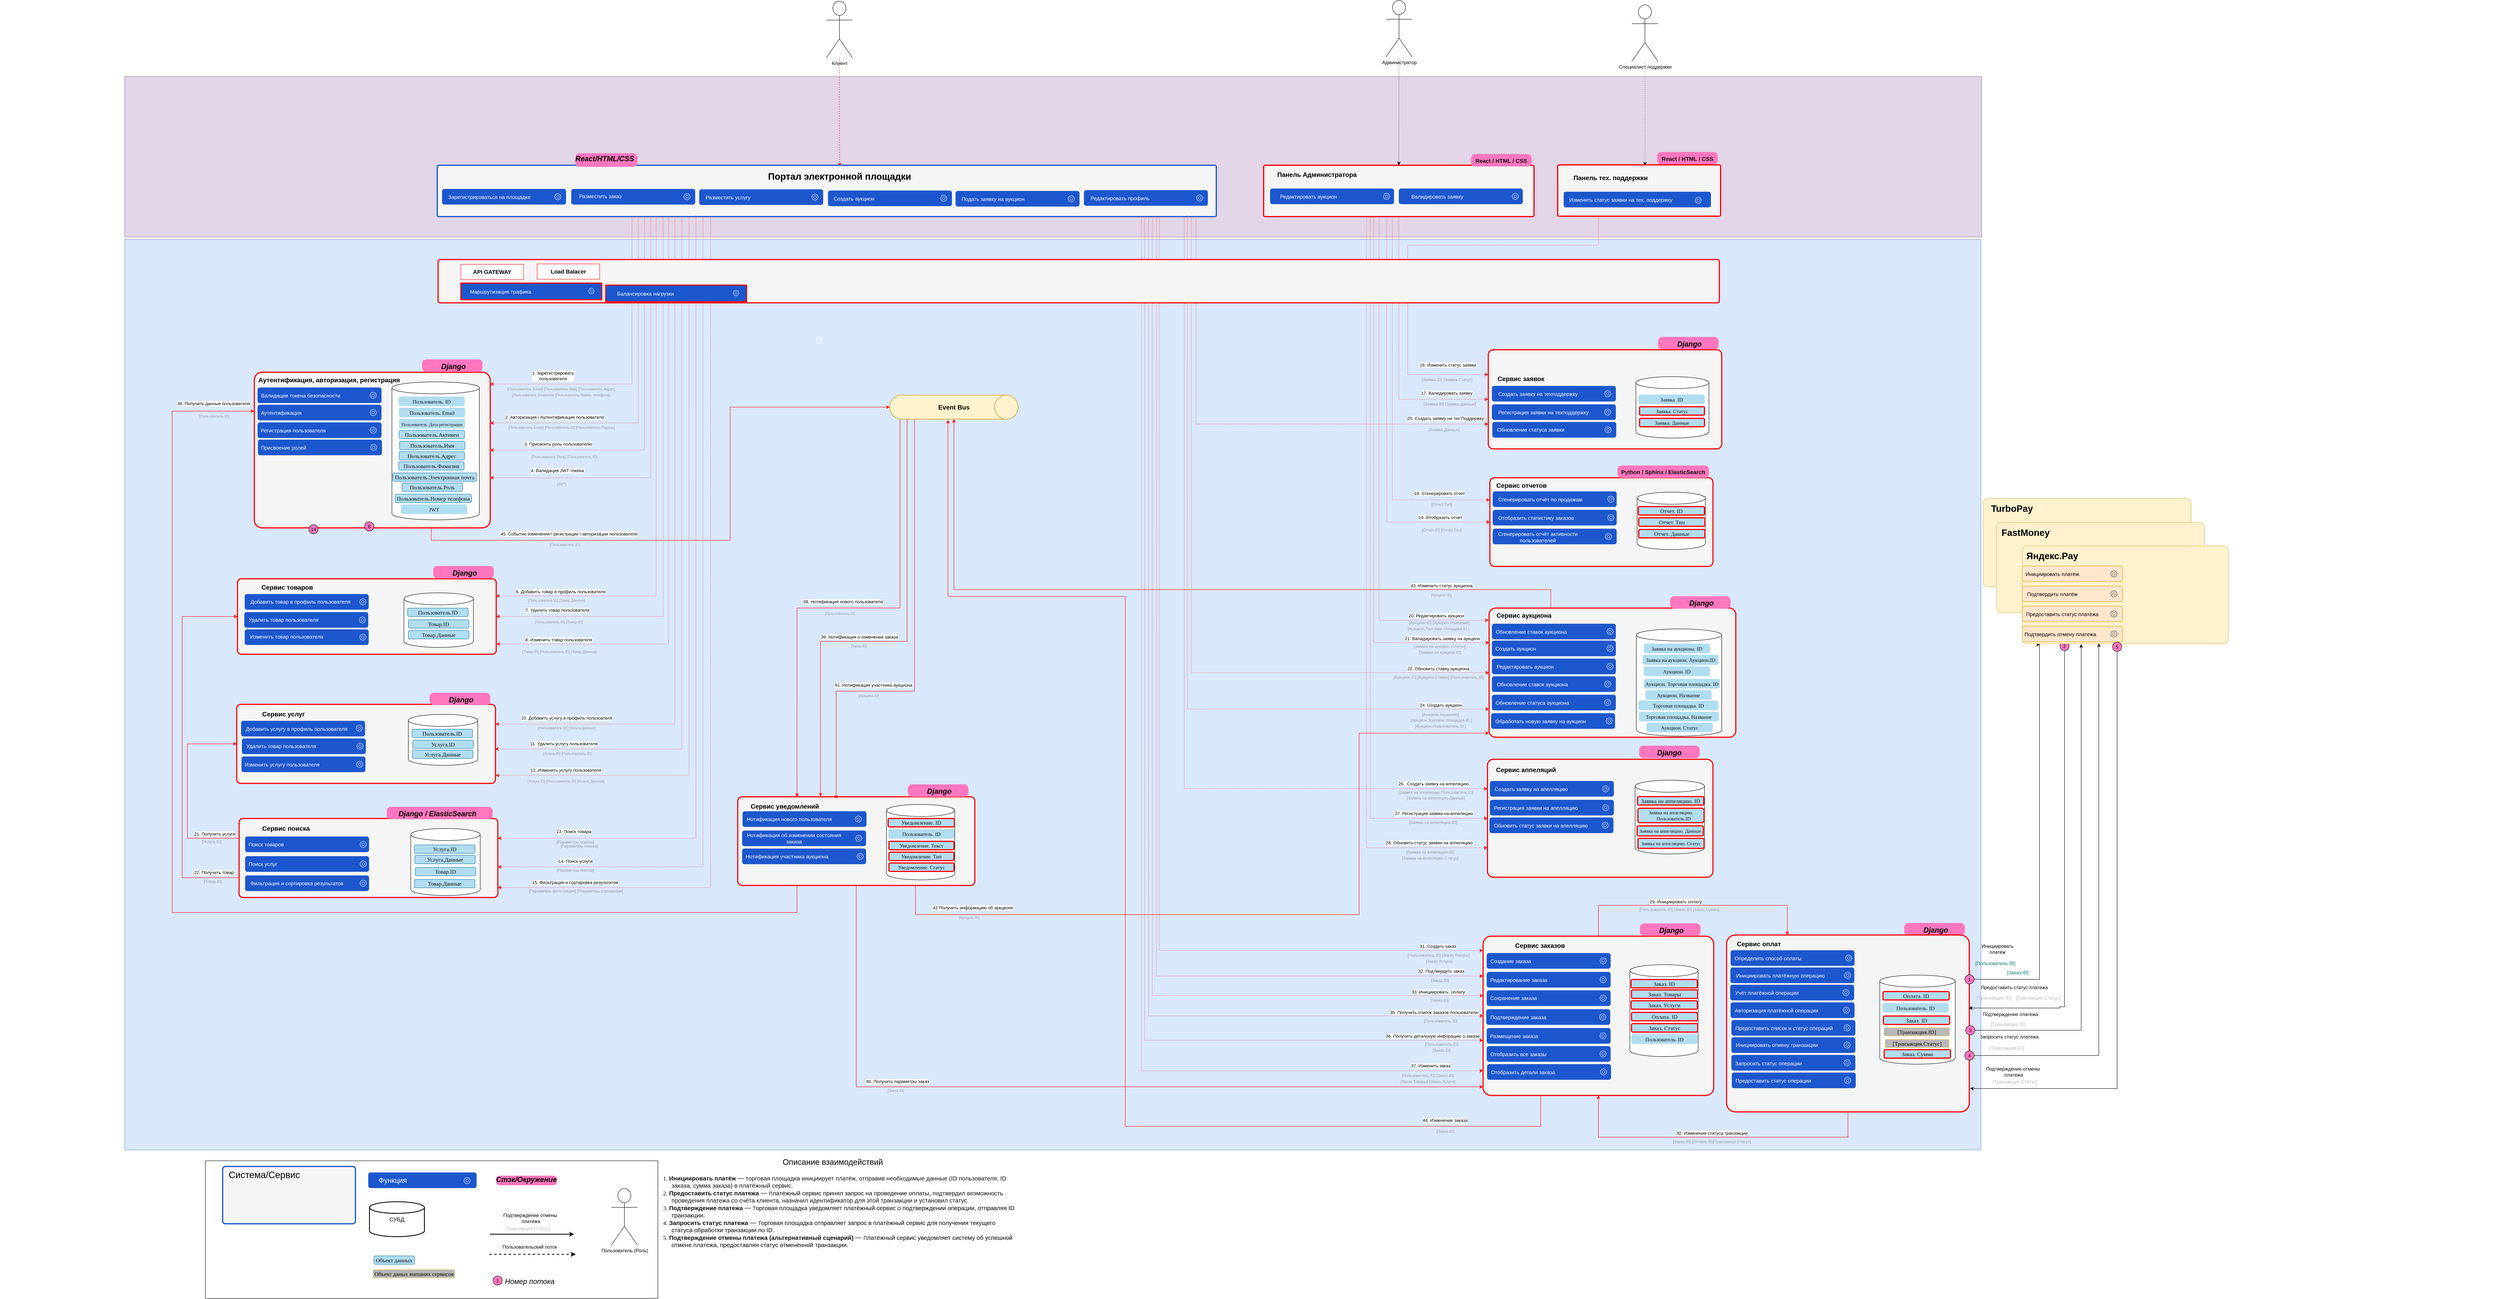 <mxfile version="24.7.8">
  <diagram name="DF" id="BleSmaJVXqo2yb7Co1eL">
    <mxGraphModel dx="1168" dy="5384" grid="0" gridSize="10" guides="0" tooltips="0" connect="1" arrows="1" fold="1" page="0" pageScale="1" pageWidth="827" pageHeight="1169" math="0" shadow="0">
      <root>
        <mxCell id="0" />
        <mxCell id="1" parent="0" />
        <mxCell id="j3R2_UmaNCt99LHzBU-g-1222" value="" style="rounded=0;whiteSpace=wrap;html=1;fillColor=#dae8fc;strokeColor=#6c8ebf;" vertex="1" parent="1">
          <mxGeometry x="720" y="-3547" width="4627" height="2270" as="geometry" />
        </mxCell>
        <mxCell id="j3R2_UmaNCt99LHzBU-g-1019" value="&lt;font style=&quot;font-size: 9px;&quot; color=&quot;#999999&quot;&gt;[Пользователь.Email] [Пользователь.ID] [Пользователь.Пароль]&lt;/font&gt;" style="text;html=1;align=center;verticalAlign=middle;whiteSpace=wrap;rounded=0;" vertex="1" parent="1">
          <mxGeometry x="1673" y="-3108" width="272" height="57" as="geometry" />
        </mxCell>
        <mxCell id="j3R2_UmaNCt99LHzBU-g-187" value="" style="group" vertex="1" connectable="0" parent="1">
          <mxGeometry x="4856" y="-2481" width="367" height="863" as="geometry" />
        </mxCell>
        <mxCell id="j3R2_UmaNCt99LHzBU-g-529" value="" style="group" vertex="1" connectable="0" parent="j3R2_UmaNCt99LHzBU-g-187">
          <mxGeometry x="300" y="635.5" width="363" height="412.5" as="geometry" />
        </mxCell>
        <mxCell id="j3R2_UmaNCt99LHzBU-g-188" value="&lt;p style=&quot;margin: 0px 0px 0px 13px; text-indent: -13px; font-variant-numeric: normal; font-variant-east-asian: normal; font-variant-alternates: normal; font-kerning: auto; font-optical-sizing: auto; font-feature-settings: normal; font-variation-settings: normal; font-variant-position: normal; font-stretch: normal; font-size: 14px; line-height: normal; color: rgb(14, 14, 14); text-align: start;&quot; class=&quot;p1&quot;&gt;&lt;br&gt;&lt;/p&gt;" style="rounded=1;whiteSpace=wrap;html=1;fillColor=#FF77BF;strokeColor=none;arcSize=33;" vertex="1" parent="j3R2_UmaNCt99LHzBU-g-529">
          <mxGeometry y="2.5" width="151" height="31" as="geometry" />
        </mxCell>
        <mxCell id="j3R2_UmaNCt99LHzBU-g-189" value="&lt;font style=&quot;font-size: 18px;&quot;&gt;&lt;i&gt;Django&lt;/i&gt;&lt;/font&gt;" style="text;html=1;align=center;verticalAlign=middle;whiteSpace=wrap;rounded=1;shadow=0;fontSize=23;fontStyle=1;arcSize=0;" vertex="1" parent="j3R2_UmaNCt99LHzBU-g-529">
          <mxGeometry x="34" width="89" height="36" as="geometry" />
        </mxCell>
        <mxCell id="j3R2_UmaNCt99LHzBU-g-419" value="&lt;font style=&quot;font-size: 12px;&quot;&gt;[Транзакция.Статус]&lt;/font&gt;" style="text;html=1;align=center;verticalAlign=middle;whiteSpace=wrap;rounded=1;fontSize=13;labelBackgroundColor=none;fontColor=#B8B8B8;" vertex="1" parent="j3R2_UmaNCt99LHzBU-g-529">
          <mxGeometry x="196" y="382.5" width="160" height="30" as="geometry" />
        </mxCell>
        <mxCell id="j3R2_UmaNCt99LHzBU-g-418" value="&lt;font style=&quot;font-size: 12px;&quot;&gt;Подтверждение отмены&amp;nbsp;&lt;/font&gt;&lt;div&gt;&lt;font style=&quot;font-size: 12px;&quot;&gt;платежа&lt;/font&gt;&lt;/div&gt;" style="edgeLabel;html=1;align=center;verticalAlign=middle;resizable=0;points=[];rounded=1;" vertex="1" connectable="0" parent="j3R2_UmaNCt99LHzBU-g-529">
          <mxGeometry x="271.995" y="373.496" as="geometry" />
        </mxCell>
        <mxCell id="j3R2_UmaNCt99LHzBU-g-409" value="&lt;font style=&quot;font-size: 12px;&quot;&gt;[Транзакция.ID]&lt;/font&gt;" style="text;html=1;align=center;verticalAlign=middle;whiteSpace=wrap;rounded=1;fontSize=13;labelBackgroundColor=none;fontColor=#B8B8B8;" vertex="1" parent="j3R2_UmaNCt99LHzBU-g-529">
          <mxGeometry x="206" y="298.5" width="100" height="30" as="geometry" />
        </mxCell>
        <mxCell id="j3R2_UmaNCt99LHzBU-g-408" value="&lt;font style=&quot;font-size: 12px;&quot;&gt;Запросить статус платежа&lt;/font&gt;" style="edgeLabel;html=1;align=center;verticalAlign=middle;resizable=0;points=[];rounded=1;" vertex="1" connectable="0" parent="j3R2_UmaNCt99LHzBU-g-529">
          <mxGeometry x="261.003" y="286.5" as="geometry" />
        </mxCell>
        <mxCell id="j3R2_UmaNCt99LHzBU-g-426" value="&lt;font style=&quot;font-size: 12px;&quot;&gt;[Транзакция.ID]&lt;/font&gt;" style="text;html=1;align=center;verticalAlign=middle;whiteSpace=wrap;rounded=1;fontSize=13;labelBackgroundColor=none;fontColor=#B8B8B8;" vertex="1" parent="j3R2_UmaNCt99LHzBU-g-529">
          <mxGeometry x="209" y="239.5" width="100" height="30" as="geometry" />
        </mxCell>
        <mxCell id="j3R2_UmaNCt99LHzBU-g-427" value="&lt;font style=&quot;font-size: 12px;&quot;&gt;Подтверждение платежа&lt;/font&gt;" style="edgeLabel;html=1;align=center;verticalAlign=middle;resizable=0;points=[];rounded=1;" vertex="1" connectable="0" parent="j3R2_UmaNCt99LHzBU-g-529">
          <mxGeometry x="264.0" y="230.5" as="geometry" />
        </mxCell>
        <mxCell id="j3R2_UmaNCt99LHzBU-g-395" value="&lt;font style=&quot;font-size: 12px;&quot;&gt;[Заказ.ID]&lt;/font&gt;" style="text;html=1;align=center;verticalAlign=middle;whiteSpace=wrap;rounded=1;fontSize=13;labelBackgroundColor=none;fontColor=#007575;" vertex="1" parent="j3R2_UmaNCt99LHzBU-g-529">
          <mxGeometry x="203" y="110.5" width="160" height="30" as="geometry" />
        </mxCell>
        <mxCell id="D1CTnjmkYU0Mq4A9S6dc-23" value="" style="rounded=1;whiteSpace=wrap;html=1;arcSize=0;" parent="1" vertex="1">
          <mxGeometry x="921" y="-1250" width="1128" height="343" as="geometry" />
        </mxCell>
        <mxCell id="D1CTnjmkYU0Mq4A9S6dc-4" value="&lt;p style=&quot;margin: 0px 0px 0px 13px; text-indent: -13px; font-variant-numeric: normal; font-variant-east-asian: normal; font-variant-alternates: normal; font-kerning: auto; font-optical-sizing: auto; font-feature-settings: normal; font-variation-settings: normal; font-variant-position: normal; font-stretch: normal; font-size: 14px; line-height: normal; color: rgb(14, 14, 14); text-align: start;&quot; class=&quot;p1&quot;&gt;&lt;font face=&quot;Times New Roman&quot;&gt;Объект данных&lt;/font&gt;&lt;/p&gt;" style="rounded=1;whiteSpace=wrap;html=1;fillColor=#b1ddf0;strokeColor=#10739e;" parent="1" vertex="1">
          <mxGeometry x="1341" y="-1013" width="101" height="21" as="geometry" />
        </mxCell>
        <mxCell id="D1CTnjmkYU0Mq4A9S6dc-11" value="&lt;font style=&quot;font-size: 14px;&quot;&gt;СУБД&lt;/font&gt;" style="strokeWidth=2;html=1;shape=mxgraph.flowchart.database;whiteSpace=wrap;rounded=1;movable=1;resizable=1;rotatable=1;deletable=1;editable=1;locked=0;connectable=1;" parent="1" vertex="1">
          <mxGeometry x="1330" y="-1148" width="137" height="87" as="geometry" />
        </mxCell>
        <mxCell id="D1CTnjmkYU0Mq4A9S6dc-14" value="Пользователь (Роль)" style="shape=umlActor;verticalLabelPosition=bottom;verticalAlign=top;html=1;outlineConnect=0;rounded=1;" parent="1" vertex="1">
          <mxGeometry x="1933" y="-1181" width="65" height="141" as="geometry" />
        </mxCell>
        <mxCell id="D1CTnjmkYU0Mq4A9S6dc-16" value="&lt;p style=&quot;margin: 0px 0px 0px 13px; text-indent: -13px; font-variant-numeric: normal; font-variant-east-asian: normal; font-variant-alternates: normal; font-kerning: auto; font-optical-sizing: auto; font-feature-settings: normal; font-variation-settings: normal; font-variant-position: normal; font-stretch: normal; line-height: normal; text-align: start;&quot; class=&quot;p1&quot;&gt;&lt;span style=&quot;text-align: center; text-indent: 0px;&quot;&gt;&lt;font style=&quot;font-size: 14px;&quot; face=&quot;Times New Roman&quot;&gt;Объект даных внешних сервисов&lt;/font&gt;&lt;/span&gt;&lt;br&gt;&lt;/p&gt;" style="rounded=1;whiteSpace=wrap;html=1;fillColor=#B8B8B8;strokeColor=#FFD966;" parent="1" vertex="1">
          <mxGeometry x="1339" y="-979" width="204" height="21" as="geometry" />
        </mxCell>
        <mxCell id="D1CTnjmkYU0Mq4A9S6dc-17" value="" style="endArrow=classic;html=1;rounded=1;curved=0;strokeWidth=2;" parent="1" edge="1">
          <mxGeometry width="50" height="50" relative="1" as="geometry">
            <mxPoint x="1630" y="-1067" as="sourcePoint" />
            <mxPoint x="1840" y="-1067" as="targetPoint" />
            <Array as="points">
              <mxPoint x="1630" y="-1067" />
            </Array>
          </mxGeometry>
        </mxCell>
        <mxCell id="D1CTnjmkYU0Mq4A9S6dc-18" value="&lt;font style=&quot;font-size: 12px;&quot;&gt;Подтверждение отмены&amp;nbsp;&lt;/font&gt;&lt;div&gt;&lt;font style=&quot;font-size: 12px;&quot;&gt;платежа&lt;/font&gt;&lt;/div&gt;" style="edgeLabel;html=1;align=center;verticalAlign=middle;resizable=0;points=[];rounded=1;" parent="D1CTnjmkYU0Mq4A9S6dc-17" vertex="1" connectable="0">
          <mxGeometry x="0.194" y="1" relative="1" as="geometry">
            <mxPoint x="-24" y="-39" as="offset" />
          </mxGeometry>
        </mxCell>
        <mxCell id="D1CTnjmkYU0Mq4A9S6dc-19" value="&lt;font style=&quot;font-size: 12px;&quot;&gt;[Транзакция.Статус]&lt;/font&gt;" style="text;html=1;align=center;verticalAlign=middle;whiteSpace=wrap;rounded=1;fontSize=13;labelBackgroundColor=none;fontColor=#B8B8B8;" parent="1" vertex="1">
          <mxGeometry x="1645" y="-1097" width="160" height="30" as="geometry" />
        </mxCell>
        <mxCell id="D1CTnjmkYU0Mq4A9S6dc-20" value="" style="endArrow=classic;html=1;rounded=1;dashed=1;strokeWidth=2;" parent="1" edge="1">
          <mxGeometry width="50" height="50" relative="1" as="geometry">
            <mxPoint x="1629" y="-1017" as="sourcePoint" />
            <mxPoint x="1844" y="-1017" as="targetPoint" />
            <Array as="points" />
          </mxGeometry>
        </mxCell>
        <mxCell id="D1CTnjmkYU0Mq4A9S6dc-21" value="&lt;span style=&quot;font-size: 12px;&quot;&gt;Пользовательский поток&lt;/span&gt;" style="edgeLabel;html=1;align=center;verticalAlign=middle;resizable=0;points=[];rounded=1;" parent="1" vertex="1" connectable="0">
          <mxGeometry x="1730.995" y="-988" as="geometry">
            <mxPoint x="-2" y="-47" as="offset" />
          </mxGeometry>
        </mxCell>
        <mxCell id="jEkXnfsxQ-_I6rloK0n_-4" value="1" style="ellipse;whiteSpace=wrap;html=1;aspect=fixed;rounded=1;fillColor=#FF77BF;" parent="1" vertex="1">
          <mxGeometry x="1638" y="-963" width="23" height="23" as="geometry" />
        </mxCell>
        <mxCell id="jEkXnfsxQ-_I6rloK0n_-9" value="&lt;span style=&quot;font-size: 18px;&quot;&gt;&lt;i&gt;Номер потока&lt;/i&gt;&lt;/span&gt;" style="text;html=1;align=center;verticalAlign=middle;whiteSpace=wrap;rounded=1;shadow=0;fontSize=23;fontStyle=0" parent="1" vertex="1">
          <mxGeometry x="1649" y="-976" width="161" height="49" as="geometry" />
        </mxCell>
        <mxCell id="d3r_7VUgfL_-Ddzbqp2A-3" value="&lt;h1 style=&quot;margin-top: 0px; font-size: 15px;&quot;&gt;&lt;p class=&quot;p1&quot; style=&quot;margin: 0px 0px 0px 21px; text-indent: -21px; font-variant-numeric: normal; font-variant-east-asian: normal; font-variant-alternates: normal; font-kerning: auto; font-optical-sizing: auto; font-feature-settings: normal; font-variation-settings: normal; font-variant-position: normal; font-stretch: normal; font-size: 15px; line-height: normal; color: rgb(14, 14, 14);&quot;&gt;&lt;span class=&quot;s1&quot; style=&quot;font-weight: 400; font-variant-numeric: normal; font-variant-east-asian: normal; font-variant-alternates: normal; font-kerning: auto; font-optical-sizing: auto; font-feature-settings: normal; font-variation-settings: normal; font-variant-position: normal; font-stretch: normal; line-height: normal; font-family: &amp;quot;Times New Roman&amp;quot;; font-size: 15px;&quot;&gt;1.&amp;nbsp;&lt;/span&gt;&lt;b style=&quot;font-size: 15px;&quot;&gt;Инициировать платёж&lt;/b&gt;&lt;b style=&quot;font-weight: 400; font-size: 15px;&quot;&gt;&amp;nbsp;&lt;/b&gt;&lt;span style=&quot;background-color: initial; color: rgb(51, 51, 51); font-family: &amp;quot;YS Text&amp;quot;, -apple-system, BlinkMacSystemFont, Arial, Helvetica, sans-serif; font-size: 16px; font-weight: 400;&quot;&gt;—&lt;/span&gt;&lt;span style=&quot;background-color: initial; color: rgb(0, 0, 0); font-weight: normal;&quot;&gt;&amp;nbsp;т&lt;/span&gt;&lt;span style=&quot;background-color: initial; font-weight: 400;&quot;&gt;орговая площадка инициирует платёж, отправив необходимые данные (ID пользователя, ID заказа, сумма заказа) в платёжный сервис.&lt;/span&gt;&lt;/p&gt;&lt;p class=&quot;p1&quot; style=&quot;margin: 0px 0px 0px 21px; text-indent: -21px; font-variant-numeric: normal; font-variant-east-asian: normal; font-variant-alternates: normal; font-kerning: auto; font-optical-sizing: auto; font-feature-settings: normal; font-variation-settings: normal; font-variant-position: normal; font-weight: 400; font-stretch: normal; font-size: 15px; line-height: normal; color: rgb(14, 14, 14);&quot;&gt;&lt;span class=&quot;s1&quot; style=&quot;font-variant-numeric: normal; font-variant-east-asian: normal; font-variant-alternates: normal; font-kerning: auto; font-optical-sizing: auto; font-feature-settings: normal; font-variation-settings: normal; font-variant-position: normal; font-stretch: normal; line-height: normal; font-family: &amp;quot;Times New Roman&amp;quot;; font-size: 15px;&quot;&gt;2.&amp;nbsp;&lt;/span&gt;&lt;b style=&quot;font-size: 15px;&quot;&gt;Предоставить статус платежа&amp;nbsp;&lt;/b&gt;&lt;span style=&quot;background-color: initial; color: rgb(51, 51, 51); font-family: &amp;quot;YS Text&amp;quot;, -apple-system, BlinkMacSystemFont, Arial, Helvetica, sans-serif; font-size: 16px;&quot;&gt;— п&lt;/span&gt;&lt;span style=&quot;background-color: initial; color: rgb(0, 0, 0);&quot;&gt;латё&lt;/span&gt;&lt;span style=&quot;background-color: initial; color: rgb(0, 0, 0);&quot;&gt;жный сервис принял запрос на проведение оплаты,&lt;/span&gt;&lt;span style=&quot;background-color: initial;&quot; class=&quot;Apple-converted-space&quot;&gt;&amp;nbsp;&lt;/span&gt;&lt;span style=&quot;background-color: initial;&quot;&gt;подтвердил возможность проведения платежа со счёта клиента, назначил идентификатор для этой транзакции и установил статус.&lt;/span&gt;&lt;/p&gt;&lt;p class=&quot;p1&quot; style=&quot;margin: 0px 0px 0px 21px; text-indent: -21px; font-variant-numeric: normal; font-variant-east-asian: normal; font-variant-alternates: normal; font-kerning: auto; font-optical-sizing: auto; font-feature-settings: normal; font-variation-settings: normal; font-variant-position: normal; font-weight: 400; font-stretch: normal; font-size: 15px; line-height: normal; color: rgb(14, 14, 14);&quot;&gt;&lt;span class=&quot;s1&quot; style=&quot;font-variant-numeric: normal; font-variant-east-asian: normal; font-variant-alternates: normal; font-kerning: auto; font-optical-sizing: auto; font-feature-settings: normal; font-variation-settings: normal; font-variant-position: normal; font-stretch: normal; line-height: normal; font-family: &amp;quot;Times New Roman&amp;quot;; font-size: 15px;&quot;&gt;3.&amp;nbsp;&lt;/span&gt;&lt;b style=&quot;font-size: 15px;&quot;&gt;Подтверждение платежа&amp;nbsp;&lt;/b&gt;&lt;span style=&quot;background-color: initial; color: rgb(51, 51, 51); font-family: &amp;quot;YS Text&amp;quot;, -apple-system, BlinkMacSystemFont, Arial, Helvetica, sans-serif; font-size: 16px;&quot;&gt;— т&lt;/span&gt;&lt;span style=&quot;background-color: initial; color: rgb(0, 0, 0);&quot;&gt;орговая площадка уведомляет платёжный сервис о подтверждении операции, отправляя ID транзакции.&lt;/span&gt;&lt;/p&gt;&lt;p class=&quot;p1&quot; style=&quot;margin: 0px 0px 0px 21px; text-indent: -21px; font-variant-numeric: normal; font-variant-east-asian: normal; font-variant-alternates: normal; font-kerning: auto; font-optical-sizing: auto; font-feature-settings: normal; font-variation-settings: normal; font-variant-position: normal; font-weight: 400; font-stretch: normal; font-size: 15px; line-height: normal; color: rgb(14, 14, 14);&quot;&gt;&lt;span class=&quot;s1&quot; style=&quot;font-variant-numeric: normal; font-variant-east-asian: normal; font-variant-alternates: normal; font-kerning: auto; font-optical-sizing: auto; font-feature-settings: normal; font-variation-settings: normal; font-variant-position: normal; font-stretch: normal; line-height: normal; font-family: &amp;quot;Times New Roman&amp;quot;; font-size: 15px;&quot;&gt;4.&amp;nbsp;&lt;/span&gt;&lt;b style=&quot;font-size: 15px;&quot;&gt;Запросить статус платежа&lt;/b&gt;&amp;nbsp;&lt;span style=&quot;background-color: initial; color: rgb(51, 51, 51); font-family: &amp;quot;YS Text&amp;quot;, -apple-system, BlinkMacSystemFont, Arial, Helvetica, sans-serif; font-size: 16px;&quot;&gt;— т&lt;/span&gt;&lt;span style=&quot;background-color: initial; color: rgb(0, 0, 0);&quot;&gt;орговая площадка отправляет запрос в платёжный сервис для получения текущего статуса обработки транзакции по ID.&lt;/span&gt;&lt;/p&gt;&lt;p class=&quot;p1&quot; style=&quot;margin: 0px 0px 0px 21px; text-indent: -21px; font-variant-numeric: normal; font-variant-east-asian: normal; font-variant-alternates: normal; font-kerning: auto; font-optical-sizing: auto; font-feature-settings: normal; font-variation-settings: normal; font-variant-position: normal; font-weight: 400; font-stretch: normal; font-size: 15px; line-height: normal; color: rgb(14, 14, 14);&quot;&gt;&lt;span class=&quot;s1&quot; style=&quot;font-variant-numeric: normal; font-variant-east-asian: normal; font-variant-alternates: normal; font-kerning: auto; font-optical-sizing: auto; font-feature-settings: normal; font-variation-settings: normal; font-variant-position: normal; font-stretch: normal; line-height: normal; font-family: &amp;quot;Times New Roman&amp;quot;; font-size: 15px;&quot;&gt;5.&amp;nbsp;&lt;/span&gt;&lt;b style=&quot;font-size: 15px;&quot;&gt;Подтверждение отмены платежа (альтернативный сценарий)&amp;nbsp;&lt;/b&gt;&lt;span style=&quot;background-color: initial; color: rgb(51, 51, 51); font-family: &amp;quot;YS Text&amp;quot;, -apple-system, BlinkMacSystemFont, Arial, Helvetica, sans-serif; font-size: 16px;&quot;&gt;— п&lt;/span&gt;&lt;span style=&quot;background-color: initial; color: rgb(0, 0, 0);&quot;&gt;латёжный сервис уведомляет систему об успешной отмене платежа, предоставляя статус отменённой транзакции.&lt;/span&gt;&lt;/p&gt;&lt;/h1&gt;" style="text;html=1;whiteSpace=wrap;overflow=hidden;rounded=0;fontSize=15;" parent="1" vertex="1">
          <mxGeometry x="2060" y="-1224" width="881" height="313" as="geometry" />
        </mxCell>
        <mxCell id="ro2GFgqDV0QlA6Vm-lQV-1" value="&lt;font style=&quot;font-size: 20px;&quot;&gt;Описание взаимодействий&lt;/font&gt;" style="text;html=1;align=center;verticalAlign=middle;whiteSpace=wrap;rounded=0;" parent="1" vertex="1">
          <mxGeometry x="2330" y="-1263" width="310" height="30" as="geometry" />
        </mxCell>
        <mxCell id="ISwjRsLXD4yoOcMXPSiY-11" value="" style="group" parent="1" vertex="1" connectable="0">
          <mxGeometry x="1327" y="-1221" width="270" height="39" as="geometry" />
        </mxCell>
        <mxCell id="D1CTnjmkYU0Mq4A9S6dc-1" value="" style="rounded=1;whiteSpace=wrap;html=1;strokeColor=none;fillColor=#1C57CD;" parent="ISwjRsLXD4yoOcMXPSiY-11" vertex="1">
          <mxGeometry width="270" height="39" as="geometry" />
        </mxCell>
        <mxCell id="D1CTnjmkYU0Mq4A9S6dc-2" value="" style="sketch=0;outlineConnect=0;fontColor=#FFFFFF;gradientColor=none;fillColor=#FFFFFF;strokeColor=none;dashed=0;verticalLabelPosition=bottom;verticalAlign=top;align=center;html=1;fontSize=12;fontStyle=0;aspect=fixed;pointerEvents=1;shape=mxgraph.aws4.gear;rounded=1;" parent="ISwjRsLXD4yoOcMXPSiY-11" vertex="1">
          <mxGeometry x="238" y="12" width="17" height="17" as="geometry" />
        </mxCell>
        <mxCell id="D1CTnjmkYU0Mq4A9S6dc-3" value="&lt;font style=&quot;font-size: 18px;&quot;&gt;Функция&lt;/font&gt;" style="text;html=1;align=center;verticalAlign=middle;whiteSpace=wrap;rounded=1;fontSize=13;fontColor=#FFFFFF;" parent="ISwjRsLXD4yoOcMXPSiY-11" vertex="1">
          <mxGeometry x="22" y="5" width="78" height="30" as="geometry" />
        </mxCell>
        <mxCell id="ISwjRsLXD4yoOcMXPSiY-12" value="" style="group" parent="1" vertex="1" connectable="0">
          <mxGeometry x="1643" y="-1214" width="157" height="25" as="geometry" />
        </mxCell>
        <mxCell id="D1CTnjmkYU0Mq4A9S6dc-12" value="&lt;p style=&quot;margin: 0px 0px 0px 13px; text-indent: -13px; font-variant-numeric: normal; font-variant-east-asian: normal; font-variant-alternates: normal; font-kerning: auto; font-optical-sizing: auto; font-feature-settings: normal; font-variation-settings: normal; font-variant-position: normal; font-stretch: normal; font-size: 14px; line-height: normal; color: rgb(14, 14, 14); text-align: start;&quot; class=&quot;p1&quot;&gt;&lt;br&gt;&lt;/p&gt;" style="rounded=1;whiteSpace=wrap;html=1;fillColor=#FF77BF;strokeColor=none;arcSize=33;" parent="ISwjRsLXD4yoOcMXPSiY-12" vertex="1">
          <mxGeometry x="3" y="1" width="151" height="24" as="geometry" />
        </mxCell>
        <mxCell id="D1CTnjmkYU0Mq4A9S6dc-13" value="&lt;span style=&quot;font-size: 18px;&quot;&gt;&lt;i&gt;Стэк/Окружение&lt;/i&gt;&lt;/span&gt;" style="text;html=1;align=center;verticalAlign=middle;whiteSpace=wrap;rounded=1;shadow=0;fontSize=23;fontStyle=1" parent="ISwjRsLXD4yoOcMXPSiY-12" vertex="1">
          <mxGeometry width="157" height="17" as="geometry" />
        </mxCell>
        <mxCell id="ISwjRsLXD4yoOcMXPSiY-14" value="" style="group" parent="1" vertex="1" connectable="0">
          <mxGeometry x="964" y="-1236" width="331" height="143" as="geometry" />
        </mxCell>
        <mxCell id="D1CTnjmkYU0Mq4A9S6dc-5" value="" style="rounded=1;whiteSpace=wrap;html=1;arcSize=5;fillColor=#f5f5f5;strokeColor=#1C57CD;strokeWidth=3;" parent="ISwjRsLXD4yoOcMXPSiY-14" vertex="1">
          <mxGeometry width="331" height="143" as="geometry" />
        </mxCell>
        <mxCell id="D1CTnjmkYU0Mq4A9S6dc-6" value="&lt;font style=&quot;font-size: 23px;&quot;&gt;Система/Сервис&lt;/font&gt;" style="text;html=1;align=center;verticalAlign=middle;whiteSpace=wrap;rounded=1;fontSize=13;" parent="ISwjRsLXD4yoOcMXPSiY-14" vertex="1">
          <mxGeometry x="1" y="6" width="206" height="30" as="geometry" />
        </mxCell>
        <mxCell id="j3R2_UmaNCt99LHzBU-g-1067" style="edgeStyle=orthogonalEdgeStyle;rounded=0;orthogonalLoop=1;jettySize=auto;html=1;exitX=0.5;exitY=1;exitDx=0;exitDy=0;entryX=0.5;entryY=1;entryDx=0;entryDy=0;strokeColor=#FF0000;" edge="1" parent="1" source="j3R2_UmaNCt99LHzBU-g-186" target="j3R2_UmaNCt99LHzBU-g-94">
          <mxGeometry relative="1" as="geometry">
            <Array as="points">
              <mxPoint x="5016" y="-1309" />
              <mxPoint x="4394" y="-1309" />
            </Array>
          </mxGeometry>
        </mxCell>
        <mxCell id="j3R2_UmaNCt99LHzBU-g-186" value="" style="rounded=1;whiteSpace=wrap;html=1;arcSize=5;fillColor=#f5f5f5;strokeColor=#FC0F0F;strokeWidth=3;" vertex="1" parent="1">
          <mxGeometry x="4713" y="-1813" width="605" height="441" as="geometry" />
        </mxCell>
        <mxCell id="j3R2_UmaNCt99LHzBU-g-192" value="&lt;b&gt;&lt;font style=&quot;font-size: 16px;&quot;&gt;Сервис оплат&lt;/font&gt;&lt;/b&gt;" style="text;html=1;align=center;verticalAlign=middle;whiteSpace=wrap;rounded=0;" vertex="1" parent="1">
          <mxGeometry x="4731" y="-1806" width="125" height="30" as="geometry" />
        </mxCell>
        <mxCell id="j3R2_UmaNCt99LHzBU-g-193" value="" style="group" vertex="1" connectable="0" parent="1">
          <mxGeometry x="4723" y="-1775" width="309" height="39" as="geometry" />
        </mxCell>
        <mxCell id="j3R2_UmaNCt99LHzBU-g-194" value="" style="rounded=1;whiteSpace=wrap;html=1;fillColor=#1C57CD;strokeColor=none;" vertex="1" parent="j3R2_UmaNCt99LHzBU-g-193">
          <mxGeometry width="309" height="39" as="geometry" />
        </mxCell>
        <mxCell id="j3R2_UmaNCt99LHzBU-g-195" value="" style="sketch=0;outlineConnect=0;fontColor=#232F3E;gradientColor=none;fillColor=#FFFFFF;strokeColor=none;dashed=0;verticalLabelPosition=bottom;verticalAlign=top;align=center;html=1;fontSize=12;fontStyle=0;aspect=fixed;pointerEvents=1;shape=mxgraph.aws4.gear;rounded=1;" vertex="1" parent="j3R2_UmaNCt99LHzBU-g-193">
          <mxGeometry x="286" y="11" width="17" height="17" as="geometry" />
        </mxCell>
        <mxCell id="j3R2_UmaNCt99LHzBU-g-196" value="Определить способ оплаты" style="text;html=1;align=center;verticalAlign=middle;whiteSpace=wrap;rounded=1;fontSize=13;fontColor=#FFFFFF;strokeColor=none;" vertex="1" parent="j3R2_UmaNCt99LHzBU-g-193">
          <mxGeometry x="7" y="4.5" width="173" height="30" as="geometry" />
        </mxCell>
        <mxCell id="j3R2_UmaNCt99LHzBU-g-244" value="" style="group" vertex="1" connectable="0" parent="1">
          <mxGeometry x="4726" y="-1732" width="309" height="39" as="geometry" />
        </mxCell>
        <mxCell id="j3R2_UmaNCt99LHzBU-g-245" value="" style="rounded=1;whiteSpace=wrap;html=1;fillColor=#1C57CD;strokeColor=none;" vertex="1" parent="j3R2_UmaNCt99LHzBU-g-244">
          <mxGeometry x="-3.5" width="309" height="39" as="geometry" />
        </mxCell>
        <mxCell id="j3R2_UmaNCt99LHzBU-g-246" value="" style="sketch=0;outlineConnect=0;fontColor=#232F3E;gradientColor=none;fillColor=#FFFFFF;strokeColor=none;dashed=0;verticalLabelPosition=bottom;verticalAlign=top;align=center;html=1;fontSize=12;fontStyle=0;aspect=fixed;pointerEvents=1;shape=mxgraph.aws4.gear;rounded=1;" vertex="1" parent="j3R2_UmaNCt99LHzBU-g-244">
          <mxGeometry x="280" y="11" width="17" height="17" as="geometry" />
        </mxCell>
        <mxCell id="j3R2_UmaNCt99LHzBU-g-247" value="Инициировать платёжную операцию" style="text;html=1;align=center;verticalAlign=middle;whiteSpace=wrap;rounded=1;fontSize=13;fontColor=#FFFFFF;strokeColor=none;" vertex="1" parent="j3R2_UmaNCt99LHzBU-g-244">
          <mxGeometry y="4.5" width="243" height="30" as="geometry" />
        </mxCell>
        <mxCell id="j3R2_UmaNCt99LHzBU-g-248" value="" style="group" vertex="1" connectable="0" parent="1">
          <mxGeometry x="4722" y="-1689" width="309" height="39" as="geometry" />
        </mxCell>
        <mxCell id="j3R2_UmaNCt99LHzBU-g-249" value="" style="rounded=1;whiteSpace=wrap;html=1;fillColor=#1C57CD;strokeColor=none;" vertex="1" parent="j3R2_UmaNCt99LHzBU-g-248">
          <mxGeometry width="309" height="39" as="geometry" />
        </mxCell>
        <mxCell id="j3R2_UmaNCt99LHzBU-g-250" value="" style="sketch=0;outlineConnect=0;fontColor=#232F3E;gradientColor=none;fillColor=#FFFFFF;strokeColor=none;dashed=0;verticalLabelPosition=bottom;verticalAlign=top;align=center;html=1;fontSize=12;fontStyle=0;aspect=fixed;pointerEvents=1;shape=mxgraph.aws4.gear;rounded=1;" vertex="1" parent="j3R2_UmaNCt99LHzBU-g-248">
          <mxGeometry x="280" y="11" width="17" height="17" as="geometry" />
        </mxCell>
        <mxCell id="j3R2_UmaNCt99LHzBU-g-251" value="Учёт платёжной операции" style="text;html=1;align=center;verticalAlign=middle;whiteSpace=wrap;rounded=1;fontSize=13;fontColor=#FFFFFF;strokeColor=none;" vertex="1" parent="j3R2_UmaNCt99LHzBU-g-248">
          <mxGeometry x="5" y="4.5" width="173" height="30" as="geometry" />
        </mxCell>
        <mxCell id="j3R2_UmaNCt99LHzBU-g-252" value="" style="group" vertex="1" connectable="0" parent="1">
          <mxGeometry x="4716" y="-1645" width="316" height="39" as="geometry" />
        </mxCell>
        <mxCell id="j3R2_UmaNCt99LHzBU-g-253" value="" style="rounded=1;whiteSpace=wrap;html=1;fillColor=#1C57CD;strokeColor=none;" vertex="1" parent="j3R2_UmaNCt99LHzBU-g-252">
          <mxGeometry x="7" width="309" height="39" as="geometry" />
        </mxCell>
        <mxCell id="j3R2_UmaNCt99LHzBU-g-254" value="" style="sketch=0;outlineConnect=0;fontColor=#232F3E;gradientColor=none;fillColor=#FFFFFF;strokeColor=none;dashed=0;verticalLabelPosition=bottom;verticalAlign=top;align=center;html=1;fontSize=12;fontStyle=0;aspect=fixed;pointerEvents=1;shape=mxgraph.aws4.gear;rounded=1;" vertex="1" parent="j3R2_UmaNCt99LHzBU-g-252">
          <mxGeometry x="287" y="11" width="17" height="17" as="geometry" />
        </mxCell>
        <mxCell id="j3R2_UmaNCt99LHzBU-g-255" value="Авторизация платёжной операции" style="text;html=1;align=center;verticalAlign=middle;whiteSpace=wrap;rounded=1;fontSize=13;fontColor=#FFFFFF;strokeColor=none;" vertex="1" parent="j3R2_UmaNCt99LHzBU-g-252">
          <mxGeometry y="4.5" width="243" height="30" as="geometry" />
        </mxCell>
        <mxCell id="j3R2_UmaNCt99LHzBU-g-256" value="" style="group" vertex="1" connectable="0" parent="1">
          <mxGeometry x="4725" y="-1601" width="309" height="39" as="geometry" />
        </mxCell>
        <mxCell id="j3R2_UmaNCt99LHzBU-g-257" value="" style="rounded=1;whiteSpace=wrap;html=1;fillColor=#1C57CD;strokeColor=none;" vertex="1" parent="j3R2_UmaNCt99LHzBU-g-256">
          <mxGeometry width="309" height="39" as="geometry" />
        </mxCell>
        <mxCell id="j3R2_UmaNCt99LHzBU-g-258" value="" style="sketch=0;outlineConnect=0;fontColor=#232F3E;gradientColor=none;fillColor=#FFFFFF;strokeColor=none;dashed=0;verticalLabelPosition=bottom;verticalAlign=top;align=center;html=1;fontSize=12;fontStyle=0;aspect=fixed;pointerEvents=1;shape=mxgraph.aws4.gear;rounded=1;" vertex="1" parent="j3R2_UmaNCt99LHzBU-g-256">
          <mxGeometry x="280" y="11" width="17" height="17" as="geometry" />
        </mxCell>
        <mxCell id="j3R2_UmaNCt99LHzBU-g-259" value="Предоставить список и статус операций" style="text;html=1;align=center;verticalAlign=middle;whiteSpace=wrap;rounded=1;fontSize=13;fontColor=#FFFFFF;strokeColor=none;" vertex="1" parent="j3R2_UmaNCt99LHzBU-g-256">
          <mxGeometry y="4.5" width="263" height="30" as="geometry" />
        </mxCell>
        <mxCell id="j3R2_UmaNCt99LHzBU-g-260" value="" style="group" vertex="1" connectable="0" parent="1">
          <mxGeometry x="4725" y="-1558" width="309" height="39" as="geometry" />
        </mxCell>
        <mxCell id="j3R2_UmaNCt99LHzBU-g-261" value="" style="rounded=1;whiteSpace=wrap;html=1;fillColor=#1C57CD;strokeColor=none;" vertex="1" parent="j3R2_UmaNCt99LHzBU-g-260">
          <mxGeometry width="309" height="39" as="geometry" />
        </mxCell>
        <mxCell id="j3R2_UmaNCt99LHzBU-g-262" value="" style="sketch=0;outlineConnect=0;fontColor=#232F3E;gradientColor=none;fillColor=#FFFFFF;strokeColor=none;dashed=0;verticalLabelPosition=bottom;verticalAlign=top;align=center;html=1;fontSize=12;fontStyle=0;aspect=fixed;pointerEvents=1;shape=mxgraph.aws4.gear;rounded=1;" vertex="1" parent="j3R2_UmaNCt99LHzBU-g-260">
          <mxGeometry x="280" y="11" width="17" height="17" as="geometry" />
        </mxCell>
        <mxCell id="j3R2_UmaNCt99LHzBU-g-263" value="Инициировать отмену транзакции" style="text;html=1;align=center;verticalAlign=middle;whiteSpace=wrap;rounded=1;fontSize=13;fontColor=#FFFFFF;strokeColor=none;" vertex="1" parent="j3R2_UmaNCt99LHzBU-g-260">
          <mxGeometry x="2" y="4" width="223" height="30" as="geometry" />
        </mxCell>
        <mxCell id="j3R2_UmaNCt99LHzBU-g-264" value="" style="group" vertex="1" connectable="0" parent="1">
          <mxGeometry x="4725" y="-1514" width="309" height="39" as="geometry" />
        </mxCell>
        <mxCell id="j3R2_UmaNCt99LHzBU-g-265" value="" style="rounded=1;whiteSpace=wrap;html=1;fillColor=#1C57CD;strokeColor=none;" vertex="1" parent="j3R2_UmaNCt99LHzBU-g-264">
          <mxGeometry width="309" height="39" as="geometry" />
        </mxCell>
        <mxCell id="j3R2_UmaNCt99LHzBU-g-266" value="" style="sketch=0;outlineConnect=0;fontColor=#232F3E;gradientColor=none;fillColor=#FFFFFF;strokeColor=none;dashed=0;verticalLabelPosition=bottom;verticalAlign=top;align=center;html=1;fontSize=12;fontStyle=0;aspect=fixed;pointerEvents=1;shape=mxgraph.aws4.gear;rounded=1;" vertex="1" parent="j3R2_UmaNCt99LHzBU-g-264">
          <mxGeometry x="280" y="11" width="17" height="17" as="geometry" />
        </mxCell>
        <mxCell id="j3R2_UmaNCt99LHzBU-g-267" value="Запросить статус операции" style="text;html=1;align=center;verticalAlign=middle;whiteSpace=wrap;rounded=1;fontSize=13;fontColor=#FFFFFF;strokeColor=none;" vertex="1" parent="j3R2_UmaNCt99LHzBU-g-264">
          <mxGeometry x="3" y="6" width="179" height="30" as="geometry" />
        </mxCell>
        <mxCell id="j3R2_UmaNCt99LHzBU-g-268" value="" style="group" vertex="1" connectable="0" parent="1">
          <mxGeometry x="4726" y="-1470" width="309" height="39" as="geometry" />
        </mxCell>
        <mxCell id="j3R2_UmaNCt99LHzBU-g-269" value="" style="rounded=1;whiteSpace=wrap;html=1;fillColor=#1C57CD;strokeColor=none;" vertex="1" parent="j3R2_UmaNCt99LHzBU-g-268">
          <mxGeometry width="309" height="39" as="geometry" />
        </mxCell>
        <mxCell id="j3R2_UmaNCt99LHzBU-g-270" value="" style="sketch=0;outlineConnect=0;fontColor=#232F3E;gradientColor=none;fillColor=#FFFFFF;strokeColor=none;dashed=0;verticalLabelPosition=bottom;verticalAlign=top;align=center;html=1;fontSize=12;fontStyle=0;aspect=fixed;pointerEvents=1;shape=mxgraph.aws4.gear;rounded=1;" vertex="1" parent="j3R2_UmaNCt99LHzBU-g-268">
          <mxGeometry x="280" y="11" width="17" height="17" as="geometry" />
        </mxCell>
        <mxCell id="j3R2_UmaNCt99LHzBU-g-271" value="Предоставить статус операции" style="text;html=1;align=center;verticalAlign=middle;whiteSpace=wrap;rounded=1;fontSize=13;fontColor=#FFFFFF;strokeColor=none;" vertex="1" parent="j3R2_UmaNCt99LHzBU-g-268">
          <mxGeometry y="4.5" width="207" height="30" as="geometry" />
        </mxCell>
        <mxCell id="j3R2_UmaNCt99LHzBU-g-393" value="&lt;span style=&quot;text-wrap: wrap;&quot;&gt;&lt;font style=&quot;font-size: 12px;&quot;&gt;Инициировать платёж&lt;/font&gt;&lt;/span&gt;" style="edgeLabel;html=1;align=center;verticalAlign=middle;resizable=0;points=[];rounded=1;" vertex="1" connectable="0" parent="1">
          <mxGeometry x="5387.998" y="-1777.995" as="geometry" />
        </mxCell>
        <mxCell id="j3R2_UmaNCt99LHzBU-g-394" value="&lt;font style=&quot;font-size: 12px;&quot;&gt;[Пользователь.ID]&lt;/font&gt;" style="text;html=1;align=center;verticalAlign=middle;whiteSpace=wrap;rounded=1;fontSize=13;labelBackgroundColor=none;fontColor=#007575;" vertex="1" parent="1">
          <mxGeometry x="5303" y="-1758" width="160" height="30" as="geometry" />
        </mxCell>
        <mxCell id="j3R2_UmaNCt99LHzBU-g-399" value="&lt;font style=&quot;font-size: 12px;&quot;&gt;[Транзакция.ID]&lt;/font&gt;" style="text;html=1;align=center;verticalAlign=middle;whiteSpace=wrap;rounded=1;fontSize=13;labelBackgroundColor=none;fontColor=#B8B8B8;" vertex="1" parent="1">
          <mxGeometry x="5330" y="-1672" width="100" height="30" as="geometry" />
        </mxCell>
        <mxCell id="j3R2_UmaNCt99LHzBU-g-400" value="&lt;font style=&quot;font-size: 12px;&quot;&gt;[Транзакция.Статус]&lt;/font&gt;" style="text;html=1;align=center;verticalAlign=middle;whiteSpace=wrap;rounded=1;fontSize=13;labelBackgroundColor=none;fontColor=#B8B8B8;" vertex="1" parent="1">
          <mxGeometry x="5410" y="-1672" width="160" height="30" as="geometry" />
        </mxCell>
        <mxCell id="j3R2_UmaNCt99LHzBU-g-401" value="&lt;font style=&quot;font-size: 12px;&quot;&gt;Предоставить статус платежа&lt;/font&gt;" style="edgeLabel;html=1;align=center;verticalAlign=middle;resizable=0;points=[];rounded=1;" vertex="1" connectable="0" parent="1">
          <mxGeometry x="5430.0" y="-1682.0" as="geometry" />
        </mxCell>
        <mxCell id="j3R2_UmaNCt99LHzBU-g-402" value="1" style="ellipse;whiteSpace=wrap;html=1;aspect=fixed;rounded=1;fillColor=#FF77BF;" vertex="1" parent="1">
          <mxGeometry x="5307" y="-1714" width="23" height="23" as="geometry" />
        </mxCell>
        <mxCell id="j3R2_UmaNCt99LHzBU-g-404" value="3" style="ellipse;whiteSpace=wrap;html=1;aspect=fixed;rounded=1;fillColor=#FF77BF;" vertex="1" parent="1">
          <mxGeometry x="5309" y="-1587" width="23" height="23" as="geometry" />
        </mxCell>
        <mxCell id="j3R2_UmaNCt99LHzBU-g-406" style="edgeStyle=orthogonalEdgeStyle;rounded=0;orthogonalLoop=1;jettySize=auto;html=1;exitX=1;exitY=0.5;exitDx=0;exitDy=0;" edge="1" parent="1" source="j3R2_UmaNCt99LHzBU-g-402">
          <mxGeometry relative="1" as="geometry">
            <mxPoint x="5494" y="-2537" as="targetPoint" />
            <Array as="points">
              <mxPoint x="5493" y="-1702" />
            </Array>
          </mxGeometry>
        </mxCell>
        <mxCell id="j3R2_UmaNCt99LHzBU-g-407" style="edgeStyle=orthogonalEdgeStyle;rounded=0;orthogonalLoop=1;jettySize=auto;html=1;exitX=1;exitY=0.5;exitDx=0;exitDy=0;" edge="1" parent="1" source="j3R2_UmaNCt99LHzBU-g-404">
          <mxGeometry relative="1" as="geometry">
            <mxPoint x="5597" y="-2538" as="targetPoint" />
            <Array as="points">
              <mxPoint x="5597" y="-1575" />
            </Array>
          </mxGeometry>
        </mxCell>
        <mxCell id="j3R2_UmaNCt99LHzBU-g-424" style="edgeStyle=orthogonalEdgeStyle;rounded=0;orthogonalLoop=1;jettySize=auto;html=1;exitX=1;exitY=0.5;exitDx=0;exitDy=0;" edge="1" parent="1" source="j3R2_UmaNCt99LHzBU-g-425">
          <mxGeometry relative="1" as="geometry">
            <mxPoint x="5641" y="-2540" as="targetPoint" />
            <Array as="points">
              <mxPoint x="5641" y="-1512" />
            </Array>
          </mxGeometry>
        </mxCell>
        <mxCell id="j3R2_UmaNCt99LHzBU-g-425" value="4" style="ellipse;whiteSpace=wrap;html=1;aspect=fixed;rounded=1;fillColor=#FF77BF;" vertex="1" parent="1">
          <mxGeometry x="5307" y="-1524" width="23" height="23" as="geometry" />
        </mxCell>
        <mxCell id="j3R2_UmaNCt99LHzBU-g-491" style="edgeStyle=orthogonalEdgeStyle;rounded=0;orthogonalLoop=1;jettySize=auto;html=1;exitX=0.5;exitY=1;exitDx=0;exitDy=0;entryX=1.003;entryY=0.868;entryDx=0;entryDy=0;entryPerimeter=0;" edge="1" parent="1" source="j3R2_UmaNCt99LHzBU-g-450" target="j3R2_UmaNCt99LHzBU-g-186">
          <mxGeometry relative="1" as="geometry">
            <Array as="points">
              <mxPoint x="5686" y="-1430" />
            </Array>
          </mxGeometry>
        </mxCell>
        <mxCell id="j3R2_UmaNCt99LHzBU-g-524" style="edgeStyle=orthogonalEdgeStyle;rounded=0;orthogonalLoop=1;jettySize=auto;html=1;exitX=0.5;exitY=1;exitDx=0;exitDy=0;entryX=0.998;entryY=0.413;entryDx=0;entryDy=0;entryPerimeter=0;" edge="1" parent="1" source="j3R2_UmaNCt99LHzBU-g-522" target="j3R2_UmaNCt99LHzBU-g-186">
          <mxGeometry relative="1" as="geometry">
            <Array as="points">
              <mxPoint x="5555" y="-1634" />
              <mxPoint x="5544" y="-1634" />
              <mxPoint x="5544" y="-1631" />
            </Array>
          </mxGeometry>
        </mxCell>
        <mxCell id="j3R2_UmaNCt99LHzBU-g-528" value="" style="group" vertex="1" connectable="0" parent="1">
          <mxGeometry x="5095" y="-1713" width="188" height="222" as="geometry" />
        </mxCell>
        <mxCell id="j3R2_UmaNCt99LHzBU-g-364" value="" style="shape=cylinder3;whiteSpace=wrap;html=1;boundedLbl=1;backgroundOutline=1;size=15;" vertex="1" parent="j3R2_UmaNCt99LHzBU-g-528">
          <mxGeometry width="188" height="222" as="geometry" />
        </mxCell>
        <mxCell id="j3R2_UmaNCt99LHzBU-g-365" value="&lt;p style=&quot;margin: 0px 0px 0px 13px; text-indent: -13px; font-variant-numeric: normal; font-variant-east-asian: normal; font-variant-alternates: normal; font-kerning: auto; font-optical-sizing: auto; font-feature-settings: normal; font-variation-settings: normal; font-variant-position: normal; font-stretch: normal; font-size: 14px; line-height: normal; color: rgb(14, 14, 14); text-align: start;&quot; class=&quot;p1&quot;&gt;&lt;font face=&quot;Times New Roman&quot;&gt;Оплата. ID&lt;/font&gt;&lt;/p&gt;" style="rounded=1;whiteSpace=wrap;html=1;fillColor=#b1ddf0;strokeColor=#FF0303;strokeWidth=3;" vertex="1" parent="j3R2_UmaNCt99LHzBU-g-528">
          <mxGeometry x="8" y="41" width="165" height="21" as="geometry" />
        </mxCell>
        <mxCell id="j3R2_UmaNCt99LHzBU-g-366" value="&lt;p style=&quot;margin: 0px 0px 0px 13px; text-indent: -13px; font-variant-numeric: normal; font-variant-east-asian: normal; font-variant-alternates: normal; font-kerning: auto; font-optical-sizing: auto; font-feature-settings: normal; font-variation-settings: normal; font-variant-position: normal; font-stretch: normal; line-height: normal; color: rgb(14, 14, 14); text-align: start;&quot; class=&quot;p1&quot;&gt;&lt;font style=&quot;font-size: 13px;&quot; face=&quot;Times New Roman&quot;&gt;Пользователь. ID&lt;/font&gt;&lt;/p&gt;" style="rounded=1;whiteSpace=wrap;html=1;fillColor=#b1ddf0;strokeColor=#B1DDF0;strokeWidth=3;" vertex="1" parent="j3R2_UmaNCt99LHzBU-g-528">
          <mxGeometry x="8" y="71" width="162" height="21" as="geometry" />
        </mxCell>
        <mxCell id="j3R2_UmaNCt99LHzBU-g-367" value="&lt;p style=&quot;margin: 0px 0px 0px 13px; text-indent: -13px; font-variant-numeric: normal; font-variant-east-asian: normal; font-variant-alternates: normal; font-kerning: auto; font-optical-sizing: auto; font-feature-settings: normal; font-variation-settings: normal; font-variant-position: normal; font-stretch: normal; font-size: 14px; line-height: normal; color: rgb(14, 14, 14); text-align: start;&quot; class=&quot;p1&quot;&gt;&lt;font face=&quot;Times New Roman&quot;&gt;Заказ. ID&lt;/font&gt;&lt;/p&gt;" style="rounded=1;whiteSpace=wrap;html=1;fillColor=#b1ddf0;strokeColor=#FF0303;strokeWidth=3;" vertex="1" parent="j3R2_UmaNCt99LHzBU-g-528">
          <mxGeometry x="9" y="102" width="165" height="21" as="geometry" />
        </mxCell>
        <mxCell id="j3R2_UmaNCt99LHzBU-g-368" value="&lt;p style=&quot;margin: 0px 0px 0px 13px; text-indent: -13px; font-variant-numeric: normal; font-variant-east-asian: normal; font-variant-alternates: normal; font-kerning: auto; font-optical-sizing: auto; font-feature-settings: normal; font-variation-settings: normal; font-variant-position: normal; font-stretch: normal; line-height: normal; text-align: start;&quot; class=&quot;p1&quot;&gt;&lt;span style=&quot;text-align: center; text-indent: 0px;&quot;&gt;&lt;font style=&quot;font-size: 14px;&quot; face=&quot;Times New Roman&quot;&gt;[Транзакция.ID]&lt;/font&gt;&lt;/span&gt;&lt;br&gt;&lt;/p&gt;" style="rounded=1;whiteSpace=wrap;html=1;fillColor=#B8B8B8;strokeColor=#FFD966;" vertex="1" parent="j3R2_UmaNCt99LHzBU-g-528">
          <mxGeometry x="10" y="131" width="164" height="21" as="geometry" />
        </mxCell>
        <mxCell id="j3R2_UmaNCt99LHzBU-g-369" value="&lt;p style=&quot;margin: 0px 0px 0px 13px; text-indent: -13px; font-variant-numeric: normal; font-variant-east-asian: normal; font-variant-alternates: normal; font-kerning: auto; font-optical-sizing: auto; font-feature-settings: normal; font-variation-settings: normal; font-variant-position: normal; font-stretch: normal; line-height: normal; text-align: start;&quot; class=&quot;p1&quot;&gt;&lt;span style=&quot;text-align: center; text-indent: 0px;&quot;&gt;&lt;font style=&quot;font-size: 14px;&quot; face=&quot;Times New Roman&quot;&gt;[Транзакция.Статус]&lt;/font&gt;&lt;/span&gt;&lt;br&gt;&lt;/p&gt;" style="rounded=1;whiteSpace=wrap;html=1;fillColor=#B8B8B8;strokeColor=#FFD966;" vertex="1" parent="j3R2_UmaNCt99LHzBU-g-528">
          <mxGeometry x="13" y="160" width="160" height="21" as="geometry" />
        </mxCell>
        <mxCell id="j3R2_UmaNCt99LHzBU-g-448" value="&lt;p style=&quot;margin: 0px 0px 0px 13px; text-indent: -13px; font-variant-numeric: normal; font-variant-east-asian: normal; font-variant-alternates: normal; font-kerning: auto; font-optical-sizing: auto; font-feature-settings: normal; font-variation-settings: normal; font-variant-position: normal; font-stretch: normal; font-size: 14px; line-height: normal; color: rgb(14, 14, 14); text-align: start;&quot; class=&quot;p1&quot;&gt;&lt;font face=&quot;Times New Roman&quot;&gt;Заказ. Сумма&lt;/font&gt;&lt;/p&gt;" style="rounded=1;whiteSpace=wrap;html=1;fillColor=#b1ddf0;strokeColor=#FF0303;strokeWidth=3;" vertex="1" parent="j3R2_UmaNCt99LHzBU-g-528">
          <mxGeometry x="11" y="186" width="165" height="21" as="geometry" />
        </mxCell>
        <mxCell id="j3R2_UmaNCt99LHzBU-g-533" value="" style="group" vertex="1" connectable="0" parent="1">
          <mxGeometry x="2248" y="-2191" width="591" height="254.5" as="geometry" />
        </mxCell>
        <mxCell id="j3R2_UmaNCt99LHzBU-g-159" value="" style="rounded=1;whiteSpace=wrap;html=1;arcSize=5;fillColor=#f5f5f5;strokeColor=#FC0F0F;strokeWidth=3;container=0;" vertex="1" parent="j3R2_UmaNCt99LHzBU-g-533">
          <mxGeometry y="33.5" width="591" height="221" as="geometry" />
        </mxCell>
        <mxCell id="j3R2_UmaNCt99LHzBU-g-160" value="&lt;font style=&quot;font-size: 16px;&quot;&gt;&lt;b&gt;Сервис уведомлений&lt;/b&gt;&lt;/font&gt;" style="text;html=1;align=center;verticalAlign=middle;whiteSpace=wrap;rounded=0;container=0;" vertex="1" parent="j3R2_UmaNCt99LHzBU-g-533">
          <mxGeometry x="13" y="41.5" width="209" height="30" as="geometry" />
        </mxCell>
        <mxCell id="j3R2_UmaNCt99LHzBU-g-163" value="" style="rounded=1;whiteSpace=wrap;html=1;fillColor=#1C57CD;strokeColor=none;container=0;" vertex="1" parent="j3R2_UmaNCt99LHzBU-g-533">
          <mxGeometry x="12" y="69.5" width="309" height="39" as="geometry" />
        </mxCell>
        <mxCell id="j3R2_UmaNCt99LHzBU-g-164" value="" style="sketch=0;outlineConnect=0;fontColor=#232F3E;gradientColor=none;fillColor=default;strokeColor=none;dashed=0;verticalLabelPosition=bottom;verticalAlign=top;align=center;html=1;fontSize=12;fontStyle=0;aspect=fixed;pointerEvents=1;shape=mxgraph.aws4.gear;rounded=1;container=0;" vertex="1" parent="j3R2_UmaNCt99LHzBU-g-533">
          <mxGeometry x="292" y="80.5" width="17" height="17" as="geometry" />
        </mxCell>
        <mxCell id="j3R2_UmaNCt99LHzBU-g-165" value="Нотификация нового пользователя" style="text;html=1;align=center;verticalAlign=middle;whiteSpace=wrap;rounded=1;fontSize=13;fontColor=#FFFFFF;strokeColor=none;container=0;" vertex="1" parent="j3R2_UmaNCt99LHzBU-g-533">
          <mxGeometry x="15" y="74" width="227" height="30" as="geometry" />
        </mxCell>
        <mxCell id="j3R2_UmaNCt99LHzBU-g-167" value="" style="rounded=1;whiteSpace=wrap;html=1;fillColor=#1C57CD;strokeColor=none;container=0;" vertex="1" parent="j3R2_UmaNCt99LHzBU-g-533">
          <mxGeometry x="11" y="117.5" width="309" height="39" as="geometry" />
        </mxCell>
        <mxCell id="j3R2_UmaNCt99LHzBU-g-168" value="" style="sketch=0;outlineConnect=0;fontColor=#232F3E;gradientColor=none;fillColor=default;strokeColor=none;dashed=0;verticalLabelPosition=bottom;verticalAlign=top;align=center;html=1;fontSize=12;fontStyle=0;aspect=fixed;pointerEvents=1;shape=mxgraph.aws4.gear;rounded=1;container=0;" vertex="1" parent="j3R2_UmaNCt99LHzBU-g-533">
          <mxGeometry x="293" y="128.5" width="17" height="17" as="geometry" />
        </mxCell>
        <mxCell id="j3R2_UmaNCt99LHzBU-g-169" value="Нотификация об изменении состояния заказа" style="text;html=1;align=center;verticalAlign=middle;whiteSpace=wrap;rounded=1;fontSize=13;fontColor=#FFFFFF;strokeColor=none;container=0;" vertex="1" parent="j3R2_UmaNCt99LHzBU-g-533">
          <mxGeometry x="17" y="122" width="247" height="30" as="geometry" />
        </mxCell>
        <mxCell id="j3R2_UmaNCt99LHzBU-g-171" value="&lt;p style=&quot;margin: 0px 0px 0px 13px; text-indent: -13px; font-variant-numeric: normal; font-variant-east-asian: normal; font-variant-alternates: normal; font-kerning: auto; font-optical-sizing: auto; font-feature-settings: normal; font-variation-settings: normal; font-variant-position: normal; font-stretch: normal; font-size: 14px; line-height: normal; color: rgb(14, 14, 14); text-align: start;&quot; class=&quot;p1&quot;&gt;&lt;br&gt;&lt;/p&gt;" style="rounded=1;whiteSpace=wrap;html=1;fillColor=#FF77BF;strokeColor=none;arcSize=33;container=0;" vertex="1" parent="j3R2_UmaNCt99LHzBU-g-533">
          <mxGeometry x="424" y="2.5" width="151" height="31" as="geometry" />
        </mxCell>
        <mxCell id="j3R2_UmaNCt99LHzBU-g-172" value="&lt;font style=&quot;font-size: 18px;&quot;&gt;&lt;i&gt;Django&lt;/i&gt;&lt;/font&gt;" style="text;html=1;align=center;verticalAlign=middle;whiteSpace=wrap;rounded=1;shadow=0;fontSize=23;fontStyle=1;arcSize=0;container=0;" vertex="1" parent="j3R2_UmaNCt99LHzBU-g-533">
          <mxGeometry x="458" width="89" height="36" as="geometry" />
        </mxCell>
        <mxCell id="j3R2_UmaNCt99LHzBU-g-233" value="" style="rounded=1;whiteSpace=wrap;html=1;fillColor=#1C57CD;strokeColor=none;container=0;" vertex="1" parent="j3R2_UmaNCt99LHzBU-g-533">
          <mxGeometry x="11" y="162.5" width="309" height="39" as="geometry" />
        </mxCell>
        <mxCell id="j3R2_UmaNCt99LHzBU-g-234" value="" style="sketch=0;outlineConnect=0;fontColor=#232F3E;gradientColor=none;fillColor=#FFFFFF;strokeColor=none;dashed=0;verticalLabelPosition=bottom;verticalAlign=top;align=center;html=1;fontSize=12;fontStyle=0;aspect=fixed;pointerEvents=1;shape=mxgraph.aws4.gear;rounded=1;container=0;" vertex="1" parent="j3R2_UmaNCt99LHzBU-g-533">
          <mxGeometry x="297" y="173.5" width="17" height="17" as="geometry" />
        </mxCell>
        <mxCell id="j3R2_UmaNCt99LHzBU-g-235" value="Нотификация участника аукциона" style="text;html=1;align=center;verticalAlign=middle;whiteSpace=wrap;rounded=1;fontSize=13;fontColor=#FFFFFF;strokeColor=none;container=0;" vertex="1" parent="j3R2_UmaNCt99LHzBU-g-533">
          <mxGeometry x="14" y="167" width="218" height="30" as="geometry" />
        </mxCell>
        <mxCell id="j3R2_UmaNCt99LHzBU-g-333" value="" style="shape=cylinder3;whiteSpace=wrap;html=1;boundedLbl=1;backgroundOutline=1;size=15;container=0;" vertex="1" parent="j3R2_UmaNCt99LHzBU-g-533">
          <mxGeometry x="371" y="52.5" width="170" height="188" as="geometry" />
        </mxCell>
        <mxCell id="j3R2_UmaNCt99LHzBU-g-338" value="&lt;p style=&quot;margin: 0px 0px 0px 13px; text-indent: -13px; font-variant-numeric: normal; font-variant-east-asian: normal; font-variant-alternates: normal; font-kerning: auto; font-optical-sizing: auto; font-feature-settings: normal; font-variation-settings: normal; font-variant-position: normal; font-stretch: normal; font-size: 14px; line-height: normal; color: rgb(14, 14, 14); text-align: start;&quot; class=&quot;p1&quot;&gt;&lt;font face=&quot;Times New Roman&quot;&gt;Уведомление. ID&lt;/font&gt;&lt;/p&gt;" style="rounded=1;whiteSpace=wrap;html=1;fillColor=#b1ddf0;strokeColor=#FF0303;strokeWidth=3;container=0;" vertex="1" parent="j3R2_UmaNCt99LHzBU-g-533">
          <mxGeometry x="375" y="87.5" width="165" height="21" as="geometry" />
        </mxCell>
        <mxCell id="j3R2_UmaNCt99LHzBU-g-339" value="&lt;p style=&quot;margin: 0px 0px 0px 13px; text-indent: -13px; font-variant-numeric: normal; font-variant-east-asian: normal; font-variant-alternates: normal; font-kerning: auto; font-optical-sizing: auto; font-feature-settings: normal; font-variation-settings: normal; font-variant-position: normal; font-stretch: normal; line-height: normal; color: rgb(14, 14, 14); text-align: start;&quot; class=&quot;p1&quot;&gt;&lt;font style=&quot;font-size: 13px;&quot; face=&quot;Times New Roman&quot;&gt;Пользователь. ID&lt;/font&gt;&lt;/p&gt;" style="rounded=1;whiteSpace=wrap;html=1;fillColor=#b1ddf0;strokeColor=#B1DDF0;strokeWidth=3;container=0;" vertex="1" parent="j3R2_UmaNCt99LHzBU-g-533">
          <mxGeometry x="377" y="115.5" width="162" height="21" as="geometry" />
        </mxCell>
        <mxCell id="j3R2_UmaNCt99LHzBU-g-340" value="&lt;p style=&quot;margin: 0px 0px 0px 13px; text-indent: -13px; font-variant-numeric: normal; font-variant-east-asian: normal; font-variant-alternates: normal; font-kerning: auto; font-optical-sizing: auto; font-feature-settings: normal; font-variation-settings: normal; font-variant-position: normal; font-stretch: normal; line-height: normal; color: rgb(14, 14, 14); text-align: start;&quot; class=&quot;p1&quot;&gt;&lt;font style=&quot;font-size: 13px;&quot; face=&quot;Times New Roman&quot;&gt;Уведомление. Текст&lt;/font&gt;&lt;/p&gt;" style="rounded=1;whiteSpace=wrap;html=1;fillColor=#b1ddf0;strokeColor=#FF0303;strokeWidth=3;container=0;" vertex="1" parent="j3R2_UmaNCt99LHzBU-g-533">
          <mxGeometry x="377" y="144.5" width="162" height="21" as="geometry" />
        </mxCell>
        <mxCell id="j3R2_UmaNCt99LHzBU-g-341" value="&lt;p style=&quot;margin: 0px 0px 0px 13px; text-indent: -13px; font-variant-numeric: normal; font-variant-east-asian: normal; font-variant-alternates: normal; font-kerning: auto; font-optical-sizing: auto; font-feature-settings: normal; font-variation-settings: normal; font-variant-position: normal; font-stretch: normal; line-height: normal; color: rgb(14, 14, 14); text-align: start;&quot; class=&quot;p1&quot;&gt;&lt;font style=&quot;font-size: 13px;&quot; face=&quot;Times New Roman&quot;&gt;Уведомление. Тип&lt;/font&gt;&lt;/p&gt;" style="rounded=1;whiteSpace=wrap;html=1;fillColor=#b1ddf0;strokeColor=#FF0303;strokeWidth=3;container=0;" vertex="1" parent="j3R2_UmaNCt99LHzBU-g-533">
          <mxGeometry x="377" y="171.5" width="162" height="21" as="geometry" />
        </mxCell>
        <mxCell id="j3R2_UmaNCt99LHzBU-g-342" value="&lt;p style=&quot;margin: 0px 0px 0px 13px; text-indent: -13px; font-variant-numeric: normal; font-variant-east-asian: normal; font-variant-alternates: normal; font-kerning: auto; font-optical-sizing: auto; font-feature-settings: normal; font-variation-settings: normal; font-variant-position: normal; font-stretch: normal; line-height: normal; color: rgb(14, 14, 14); text-align: start;&quot; class=&quot;p1&quot;&gt;&lt;font style=&quot;font-size: 13px;&quot; face=&quot;Times New Roman&quot;&gt;Уведомление. Статус&lt;/font&gt;&lt;/p&gt;" style="rounded=1;whiteSpace=wrap;html=1;fillColor=#b1ddf0;strokeColor=#FF0303;strokeWidth=3;container=0;" vertex="1" parent="j3R2_UmaNCt99LHzBU-g-533">
          <mxGeometry x="377" y="198.5" width="162" height="21" as="geometry" />
        </mxCell>
        <mxCell id="j3R2_UmaNCt99LHzBU-g-545" value="" style="group" vertex="1" connectable="0" parent="1">
          <mxGeometry x="4117" y="-2287" width="562" height="330" as="geometry" />
        </mxCell>
        <mxCell id="j3R2_UmaNCt99LHzBU-g-534" value="" style="rounded=1;whiteSpace=wrap;html=1;arcSize=5;fillColor=#f5f5f5;strokeColor=#FC0F0F;strokeWidth=3;container=0;" vertex="1" parent="j3R2_UmaNCt99LHzBU-g-545">
          <mxGeometry y="36" width="562" height="294" as="geometry" />
        </mxCell>
        <mxCell id="j3R2_UmaNCt99LHzBU-g-535" value="&lt;font style=&quot;font-size: 16px;&quot;&gt;&lt;b&gt;Сервис аппеляций&lt;/b&gt;&lt;/font&gt;" style="text;html=1;align=center;verticalAlign=middle;whiteSpace=wrap;rounded=0;container=0;" vertex="1" parent="j3R2_UmaNCt99LHzBU-g-545">
          <mxGeometry x="17" y="47" width="158" height="30" as="geometry" />
        </mxCell>
        <mxCell id="j3R2_UmaNCt99LHzBU-g-539" value="" style="shape=cylinder3;whiteSpace=wrap;html=1;boundedLbl=1;backgroundOutline=1;size=15;container=0;" vertex="1" parent="j3R2_UmaNCt99LHzBU-g-545">
          <mxGeometry x="368" y="88" width="173" height="184" as="geometry" />
        </mxCell>
        <mxCell id="j3R2_UmaNCt99LHzBU-g-540" value="&lt;p style=&quot;margin: 0px 0px 0px 13px; text-indent: -13px; font-variant-numeric: normal; font-variant-east-asian: normal; font-variant-alternates: normal; font-kerning: auto; font-optical-sizing: auto; font-feature-settings: normal; font-variation-settings: normal; font-variant-position: normal; font-stretch: normal; font-size: 14px; line-height: normal; color: rgb(14, 14, 14); text-align: start;&quot; class=&quot;p1&quot;&gt;&lt;font face=&quot;Times New Roman&quot;&gt;Заявка на аппеляцию. ID&lt;/font&gt;&lt;/p&gt;" style="rounded=1;whiteSpace=wrap;html=1;fillColor=#b1ddf0;strokeColor=#FF0303;strokeWidth=3;container=0;" vertex="1" parent="j3R2_UmaNCt99LHzBU-g-545">
          <mxGeometry x="374" y="129" width="165" height="21" as="geometry" />
        </mxCell>
        <mxCell id="j3R2_UmaNCt99LHzBU-g-541" value="&lt;p style=&quot;margin: 0px 0px 0px 13px; text-indent: -13px; font-variant-numeric: normal; font-variant-east-asian: normal; font-variant-alternates: normal; font-kerning: auto; font-optical-sizing: auto; font-feature-settings: normal; font-variation-settings: normal; font-variant-position: normal; font-stretch: normal; line-height: normal; color: rgb(14, 14, 14);&quot; class=&quot;p1&quot;&gt;&lt;font style=&quot;font-size: 12px;&quot; face=&quot;Times New Roman&quot;&gt;Заявка на аппеляцию. Пользователь.ID&lt;/font&gt;&lt;/p&gt;" style="rounded=1;whiteSpace=wrap;html=1;fillColor=#b1ddf0;strokeColor=#FF0303;strokeWidth=3;container=0;align=center;" vertex="1" parent="j3R2_UmaNCt99LHzBU-g-545">
          <mxGeometry x="375" y="158" width="165" height="36" as="geometry" />
        </mxCell>
        <mxCell id="j3R2_UmaNCt99LHzBU-g-542" value="&lt;p style=&quot;margin: 0px 0px 0px 13px; text-indent: -13px; font-variant-numeric: normal; font-variant-east-asian: normal; font-variant-alternates: normal; font-kerning: auto; font-optical-sizing: auto; font-feature-settings: normal; font-variation-settings: normal; font-variant-position: normal; font-stretch: normal; line-height: normal; color: rgb(14, 14, 14); text-align: start;&quot; class=&quot;p1&quot;&gt;&lt;font style=&quot;font-size: 12px;&quot; face=&quot;Times New Roman&quot;&gt;Заявка на аппеляцию. Данные&lt;/font&gt;&lt;/p&gt;" style="rounded=1;whiteSpace=wrap;html=1;fillColor=#b1ddf0;strokeColor=#FF0303;strokeWidth=3;container=0;" vertex="1" parent="j3R2_UmaNCt99LHzBU-g-545">
          <mxGeometry x="373" y="202" width="165" height="25" as="geometry" />
        </mxCell>
        <mxCell id="j3R2_UmaNCt99LHzBU-g-273" value="" style="rounded=1;whiteSpace=wrap;html=1;fillColor=#1C57CD;strokeColor=none;container=0;" vertex="1" parent="j3R2_UmaNCt99LHzBU-g-545">
          <mxGeometry x="6" y="90" width="309" height="39" as="geometry" />
        </mxCell>
        <mxCell id="j3R2_UmaNCt99LHzBU-g-274" value="" style="sketch=0;outlineConnect=0;fontColor=#232F3E;gradientColor=none;fillColor=#FFFFFF;strokeColor=none;dashed=0;verticalLabelPosition=bottom;verticalAlign=top;align=center;html=1;fontSize=12;fontStyle=0;aspect=fixed;pointerEvents=1;shape=mxgraph.aws4.gear;rounded=1;container=0;" vertex="1" parent="j3R2_UmaNCt99LHzBU-g-545">
          <mxGeometry x="286" y="101" width="17" height="17" as="geometry" />
        </mxCell>
        <mxCell id="j3R2_UmaNCt99LHzBU-g-275" value="Создать заявку на апелляцию&amp;nbsp;" style="text;html=1;align=center;verticalAlign=middle;whiteSpace=wrap;rounded=1;fontSize=13;fontColor=#FFFFFF;strokeColor=none;container=0;" vertex="1" parent="j3R2_UmaNCt99LHzBU-g-545">
          <mxGeometry x="10" y="94.5" width="202" height="30" as="geometry" />
        </mxCell>
        <mxCell id="j3R2_UmaNCt99LHzBU-g-277" value="" style="rounded=1;whiteSpace=wrap;html=1;fillColor=#1C57CD;strokeColor=none;container=0;" vertex="1" parent="j3R2_UmaNCt99LHzBU-g-545">
          <mxGeometry x="6" y="137" width="309" height="39" as="geometry" />
        </mxCell>
        <mxCell id="j3R2_UmaNCt99LHzBU-g-278" value="" style="sketch=0;outlineConnect=0;fontColor=#232F3E;gradientColor=none;fillColor=#FFFFFF;strokeColor=none;dashed=0;verticalLabelPosition=bottom;verticalAlign=top;align=center;html=1;fontSize=12;fontStyle=0;aspect=fixed;pointerEvents=1;shape=mxgraph.aws4.gear;rounded=1;container=0;" vertex="1" parent="j3R2_UmaNCt99LHzBU-g-545">
          <mxGeometry x="286" y="148" width="17" height="17" as="geometry" />
        </mxCell>
        <mxCell id="j3R2_UmaNCt99LHzBU-g-279" value="Регистрация заявки на апелляцию" style="text;html=1;align=center;verticalAlign=middle;whiteSpace=wrap;rounded=1;fontSize=13;fontColor=#FFFFFF;strokeColor=none;container=0;" vertex="1" parent="j3R2_UmaNCt99LHzBU-g-545">
          <mxGeometry x="7" y="141.5" width="227" height="30" as="geometry" />
        </mxCell>
        <mxCell id="j3R2_UmaNCt99LHzBU-g-281" value="" style="rounded=1;whiteSpace=wrap;html=1;fillColor=#1C57CD;strokeColor=none;container=0;" vertex="1" parent="j3R2_UmaNCt99LHzBU-g-545">
          <mxGeometry x="5" y="181" width="309" height="39" as="geometry" />
        </mxCell>
        <mxCell id="j3R2_UmaNCt99LHzBU-g-282" value="" style="sketch=0;outlineConnect=0;fontColor=#232F3E;gradientColor=none;fillColor=#FFFFFF;strokeColor=none;dashed=0;verticalLabelPosition=bottom;verticalAlign=top;align=center;html=1;fontSize=12;fontStyle=0;aspect=fixed;pointerEvents=1;shape=mxgraph.aws4.gear;rounded=1;container=0;" vertex="1" parent="j3R2_UmaNCt99LHzBU-g-545">
          <mxGeometry x="285" y="192" width="17" height="17" as="geometry" />
        </mxCell>
        <mxCell id="j3R2_UmaNCt99LHzBU-g-283" value="Обновить статус заявки на апелляцию" style="text;html=1;align=center;verticalAlign=middle;whiteSpace=wrap;rounded=1;fontSize=13;fontColor=#FFFFFF;strokeColor=none;container=0;" vertex="1" parent="j3R2_UmaNCt99LHzBU-g-545">
          <mxGeometry x="8" y="185.5" width="250" height="30" as="geometry" />
        </mxCell>
        <mxCell id="j3R2_UmaNCt99LHzBU-g-537" value="&lt;p style=&quot;margin: 0px 0px 0px 13px; text-indent: -13px; font-variant-numeric: normal; font-variant-east-asian: normal; font-variant-alternates: normal; font-kerning: auto; font-optical-sizing: auto; font-feature-settings: normal; font-variation-settings: normal; font-variant-position: normal; font-stretch: normal; font-size: 14px; line-height: normal; color: rgb(14, 14, 14); text-align: start;&quot; class=&quot;p1&quot;&gt;&lt;br&gt;&lt;/p&gt;" style="rounded=1;whiteSpace=wrap;html=1;fillColor=#FF77BF;strokeColor=none;arcSize=33;container=0;" vertex="1" parent="j3R2_UmaNCt99LHzBU-g-545">
          <mxGeometry x="378" y="2" width="151" height="31" as="geometry" />
        </mxCell>
        <mxCell id="j3R2_UmaNCt99LHzBU-g-538" value="&lt;font style=&quot;font-size: 18px;&quot;&gt;&lt;i&gt;Django&lt;/i&gt;&lt;/font&gt;" style="text;html=1;align=center;verticalAlign=middle;whiteSpace=wrap;rounded=1;shadow=0;fontSize=23;fontStyle=1;arcSize=0;container=0;" vertex="1" parent="j3R2_UmaNCt99LHzBU-g-545">
          <mxGeometry x="409" width="89" height="36" as="geometry" />
        </mxCell>
        <mxCell id="j3R2_UmaNCt99LHzBU-g-1159" value="&lt;p style=&quot;margin: 0px 0px 0px 13px; text-indent: -13px; font-variant-numeric: normal; font-variant-east-asian: normal; font-variant-alternates: normal; font-kerning: auto; font-optical-sizing: auto; font-feature-settings: normal; font-variation-settings: normal; font-variant-position: normal; font-stretch: normal; line-height: normal; color: rgb(14, 14, 14); text-align: start;&quot; class=&quot;p1&quot;&gt;&lt;font style=&quot;font-size: 12px;&quot; face=&quot;Times New Roman&quot;&gt;Заявка на аппеляцию. Статус&lt;/font&gt;&lt;/p&gt;" style="rounded=1;whiteSpace=wrap;html=1;fillColor=#b1ddf0;strokeColor=#FF0303;strokeWidth=3;container=0;" vertex="1" parent="j3R2_UmaNCt99LHzBU-g-545">
          <mxGeometry x="375" y="233" width="165" height="25" as="geometry" />
        </mxCell>
        <mxCell id="j3R2_UmaNCt99LHzBU-g-546" value="" style="group" vertex="1" connectable="0" parent="1">
          <mxGeometry x="4106" y="-1848" width="575" height="449" as="geometry" />
        </mxCell>
        <mxCell id="j3R2_UmaNCt99LHzBU-g-94" value="8" style="rounded=1;whiteSpace=wrap;html=1;arcSize=5;fillColor=#f5f5f5;strokeColor=#FC0F0F;strokeWidth=3;" vertex="1" parent="j3R2_UmaNCt99LHzBU-g-546">
          <mxGeometry y="38" width="575" height="397" as="geometry" />
        </mxCell>
        <mxCell id="j3R2_UmaNCt99LHzBU-g-95" value="&lt;font style=&quot;font-size: 16px;&quot;&gt;&lt;b&gt;Сервис заказов&lt;/b&gt;&lt;/font&gt;" style="text;html=1;align=center;verticalAlign=middle;whiteSpace=wrap;rounded=0;" vertex="1" parent="j3R2_UmaNCt99LHzBU-g-546">
          <mxGeometry x="4" y="46" width="276" height="30" as="geometry" />
        </mxCell>
        <mxCell id="j3R2_UmaNCt99LHzBU-g-107" value="" style="group" vertex="1" connectable="0" parent="j3R2_UmaNCt99LHzBU-g-546">
          <mxGeometry x="9" y="80" width="309" height="39" as="geometry" />
        </mxCell>
        <mxCell id="j3R2_UmaNCt99LHzBU-g-108" value="" style="rounded=1;whiteSpace=wrap;html=1;fillColor=#1C57CD;strokeColor=none;" vertex="1" parent="j3R2_UmaNCt99LHzBU-g-107">
          <mxGeometry width="309" height="39" as="geometry" />
        </mxCell>
        <mxCell id="j3R2_UmaNCt99LHzBU-g-109" value="" style="sketch=0;outlineConnect=0;fontColor=#232F3E;gradientColor=none;fillColor=default;strokeColor=none;dashed=0;verticalLabelPosition=bottom;verticalAlign=top;align=center;html=1;fontSize=12;fontStyle=0;aspect=fixed;pointerEvents=1;shape=mxgraph.aws4.gear;rounded=1;" vertex="1" parent="j3R2_UmaNCt99LHzBU-g-107">
          <mxGeometry x="282" y="11" width="17" height="17" as="geometry" />
        </mxCell>
        <mxCell id="j3R2_UmaNCt99LHzBU-g-110" value="Создание заказа" style="text;html=1;align=center;verticalAlign=middle;whiteSpace=wrap;rounded=1;fontSize=13;fontColor=#FFFFFF;strokeColor=none;" vertex="1" parent="j3R2_UmaNCt99LHzBU-g-107">
          <mxGeometry x="5" y="4.5" width="110" height="30" as="geometry" />
        </mxCell>
        <mxCell id="j3R2_UmaNCt99LHzBU-g-127" value="" style="group" vertex="1" connectable="0" parent="j3R2_UmaNCt99LHzBU-g-546">
          <mxGeometry x="9" y="127" width="309" height="39" as="geometry" />
        </mxCell>
        <mxCell id="j3R2_UmaNCt99LHzBU-g-128" value="" style="rounded=1;whiteSpace=wrap;html=1;fillColor=#1C57CD;strokeColor=none;" vertex="1" parent="j3R2_UmaNCt99LHzBU-g-127">
          <mxGeometry width="309" height="39" as="geometry" />
        </mxCell>
        <mxCell id="j3R2_UmaNCt99LHzBU-g-129" value="" style="sketch=0;outlineConnect=0;fontColor=#232F3E;gradientColor=none;fillColor=default;strokeColor=none;dashed=0;verticalLabelPosition=bottom;verticalAlign=top;align=center;html=1;fontSize=12;fontStyle=0;aspect=fixed;pointerEvents=1;shape=mxgraph.aws4.gear;rounded=1;" vertex="1" parent="j3R2_UmaNCt99LHzBU-g-127">
          <mxGeometry x="282" y="11" width="17" height="17" as="geometry" />
        </mxCell>
        <mxCell id="j3R2_UmaNCt99LHzBU-g-130" value="Редактирование заказа" style="text;html=1;align=center;verticalAlign=middle;whiteSpace=wrap;rounded=1;fontSize=13;fontColor=#FFFFFF;strokeColor=none;" vertex="1" parent="j3R2_UmaNCt99LHzBU-g-127">
          <mxGeometry x="3" y="4.5" width="154" height="30" as="geometry" />
        </mxCell>
        <mxCell id="j3R2_UmaNCt99LHzBU-g-131" value="" style="group" vertex="1" connectable="0" parent="j3R2_UmaNCt99LHzBU-g-546">
          <mxGeometry x="9" y="173" width="309" height="39" as="geometry" />
        </mxCell>
        <mxCell id="j3R2_UmaNCt99LHzBU-g-132" value="" style="rounded=1;whiteSpace=wrap;html=1;fillColor=#1C57CD;strokeColor=none;" vertex="1" parent="j3R2_UmaNCt99LHzBU-g-131">
          <mxGeometry width="309" height="39" as="geometry" />
        </mxCell>
        <mxCell id="j3R2_UmaNCt99LHzBU-g-133" value="" style="sketch=0;outlineConnect=0;fontColor=#232F3E;gradientColor=none;fillColor=default;strokeColor=none;dashed=0;verticalLabelPosition=bottom;verticalAlign=top;align=center;html=1;fontSize=12;fontStyle=0;aspect=fixed;pointerEvents=1;shape=mxgraph.aws4.gear;rounded=1;" vertex="1" parent="j3R2_UmaNCt99LHzBU-g-131">
          <mxGeometry x="282" y="11" width="17" height="17" as="geometry" />
        </mxCell>
        <mxCell id="j3R2_UmaNCt99LHzBU-g-134" value="Сохранение заказа" style="text;html=1;align=center;verticalAlign=middle;whiteSpace=wrap;rounded=1;fontSize=13;fontColor=#FFFFFF;strokeColor=none;" vertex="1" parent="j3R2_UmaNCt99LHzBU-g-131">
          <mxGeometry x="4" y="4" width="126" height="30" as="geometry" />
        </mxCell>
        <mxCell id="j3R2_UmaNCt99LHzBU-g-135" value="" style="group" vertex="1" connectable="0" parent="j3R2_UmaNCt99LHzBU-g-546">
          <mxGeometry x="8" y="220" width="309" height="39" as="geometry" />
        </mxCell>
        <mxCell id="j3R2_UmaNCt99LHzBU-g-136" value="" style="rounded=1;whiteSpace=wrap;html=1;fillColor=#1C57CD;strokeColor=none;" vertex="1" parent="j3R2_UmaNCt99LHzBU-g-135">
          <mxGeometry width="309" height="39" as="geometry" />
        </mxCell>
        <mxCell id="j3R2_UmaNCt99LHzBU-g-137" value="" style="sketch=0;outlineConnect=0;fontColor=#232F3E;gradientColor=none;fillColor=default;strokeColor=none;dashed=0;verticalLabelPosition=bottom;verticalAlign=top;align=center;html=1;fontSize=12;fontStyle=0;aspect=fixed;pointerEvents=1;shape=mxgraph.aws4.gear;rounded=1;" vertex="1" parent="j3R2_UmaNCt99LHzBU-g-135">
          <mxGeometry x="281.5" y="11" width="17" height="17" as="geometry" />
        </mxCell>
        <mxCell id="j3R2_UmaNCt99LHzBU-g-138" value="Подтверждение заказа" style="text;html=1;align=center;verticalAlign=middle;whiteSpace=wrap;rounded=1;fontSize=13;fontColor=#FFFFFF;strokeColor=none;" vertex="1" parent="j3R2_UmaNCt99LHzBU-g-135">
          <mxGeometry x="4" y="4.5" width="152" height="30" as="geometry" />
        </mxCell>
        <mxCell id="j3R2_UmaNCt99LHzBU-g-139" value="" style="group" vertex="1" connectable="0" parent="j3R2_UmaNCt99LHzBU-g-546">
          <mxGeometry x="9" y="267" width="309" height="39" as="geometry" />
        </mxCell>
        <mxCell id="j3R2_UmaNCt99LHzBU-g-140" value="" style="rounded=1;whiteSpace=wrap;html=1;fillColor=#1C57CD;strokeColor=none;" vertex="1" parent="j3R2_UmaNCt99LHzBU-g-139">
          <mxGeometry width="309" height="39" as="geometry" />
        </mxCell>
        <mxCell id="j3R2_UmaNCt99LHzBU-g-141" value="" style="sketch=0;outlineConnect=0;fontColor=#232F3E;gradientColor=none;fillColor=default;strokeColor=none;dashed=0;verticalLabelPosition=bottom;verticalAlign=top;align=center;html=1;fontSize=12;fontStyle=0;aspect=fixed;pointerEvents=1;shape=mxgraph.aws4.gear;rounded=1;" vertex="1" parent="j3R2_UmaNCt99LHzBU-g-139">
          <mxGeometry x="281.5" y="11" width="17" height="17" as="geometry" />
        </mxCell>
        <mxCell id="j3R2_UmaNCt99LHzBU-g-142" value="Размещение заказа" style="text;html=1;align=center;verticalAlign=middle;whiteSpace=wrap;rounded=1;fontSize=13;fontColor=#FFFFFF;strokeColor=none;" vertex="1" parent="j3R2_UmaNCt99LHzBU-g-139">
          <mxGeometry x="3" y="4.5" width="130.5" height="30" as="geometry" />
        </mxCell>
        <mxCell id="j3R2_UmaNCt99LHzBU-g-143" value="" style="group" vertex="1" connectable="0" parent="j3R2_UmaNCt99LHzBU-g-546">
          <mxGeometry x="9" y="312" width="309" height="39" as="geometry" />
        </mxCell>
        <mxCell id="j3R2_UmaNCt99LHzBU-g-144" value="" style="rounded=1;whiteSpace=wrap;html=1;fillColor=#1C57CD;strokeColor=none;" vertex="1" parent="j3R2_UmaNCt99LHzBU-g-143">
          <mxGeometry width="309" height="39" as="geometry" />
        </mxCell>
        <mxCell id="j3R2_UmaNCt99LHzBU-g-145" value="" style="sketch=0;outlineConnect=0;fontColor=#232F3E;gradientColor=none;fillColor=default;strokeColor=none;dashed=0;verticalLabelPosition=bottom;verticalAlign=top;align=center;html=1;fontSize=12;fontStyle=0;aspect=fixed;pointerEvents=1;shape=mxgraph.aws4.gear;rounded=1;" vertex="1" parent="j3R2_UmaNCt99LHzBU-g-143">
          <mxGeometry x="281.5" y="11" width="17" height="17" as="geometry" />
        </mxCell>
        <mxCell id="j3R2_UmaNCt99LHzBU-g-146" value="Отобразить все заказы" style="text;html=1;align=center;verticalAlign=middle;whiteSpace=wrap;rounded=1;fontSize=13;fontColor=#FFFFFF;strokeColor=none;" vertex="1" parent="j3R2_UmaNCt99LHzBU-g-143">
          <mxGeometry x="3" y="4.5" width="152" height="30" as="geometry" />
        </mxCell>
        <mxCell id="j3R2_UmaNCt99LHzBU-g-147" value="" style="group" vertex="1" connectable="0" parent="j3R2_UmaNCt99LHzBU-g-546">
          <mxGeometry x="10" y="357" width="309" height="39" as="geometry" />
        </mxCell>
        <mxCell id="j3R2_UmaNCt99LHzBU-g-148" value="" style="rounded=1;whiteSpace=wrap;html=1;fillColor=#1C57CD;strokeColor=none;" vertex="1" parent="j3R2_UmaNCt99LHzBU-g-147">
          <mxGeometry width="309" height="39" as="geometry" />
        </mxCell>
        <mxCell id="j3R2_UmaNCt99LHzBU-g-149" value="" style="sketch=0;outlineConnect=0;fontColor=#232F3E;gradientColor=none;fillColor=default;strokeColor=none;dashed=0;verticalLabelPosition=bottom;verticalAlign=top;align=center;html=1;fontSize=12;fontStyle=0;aspect=fixed;pointerEvents=1;shape=mxgraph.aws4.gear;rounded=1;" vertex="1" parent="j3R2_UmaNCt99LHzBU-g-147">
          <mxGeometry x="282" y="11" width="17" height="17" as="geometry" />
        </mxCell>
        <mxCell id="j3R2_UmaNCt99LHzBU-g-150" value="Отобразить детали заказа" style="text;html=1;align=center;verticalAlign=middle;whiteSpace=wrap;rounded=1;fontSize=13;fontColor=#FFFFFF;strokeColor=none;" vertex="1" parent="j3R2_UmaNCt99LHzBU-g-147">
          <mxGeometry x="5" y="5" width="169" height="30" as="geometry" />
        </mxCell>
        <mxCell id="j3R2_UmaNCt99LHzBU-g-179" value="" style="group" vertex="1" connectable="0" parent="j3R2_UmaNCt99LHzBU-g-546">
          <mxGeometry x="391" width="151" height="39.5" as="geometry" />
        </mxCell>
        <mxCell id="j3R2_UmaNCt99LHzBU-g-180" value="&lt;p style=&quot;margin: 0px 0px 0px 13px; text-indent: -13px; font-variant-numeric: normal; font-variant-east-asian: normal; font-variant-alternates: normal; font-kerning: auto; font-optical-sizing: auto; font-feature-settings: normal; font-variation-settings: normal; font-variant-position: normal; font-stretch: normal; font-size: 14px; line-height: normal; color: rgb(14, 14, 14); text-align: start;&quot; class=&quot;p1&quot;&gt;&lt;br&gt;&lt;/p&gt;" style="rounded=1;whiteSpace=wrap;html=1;fillColor=#FF77BF;strokeColor=none;arcSize=33;" vertex="1" parent="j3R2_UmaNCt99LHzBU-g-179">
          <mxGeometry y="6" width="151" height="31" as="geometry" />
        </mxCell>
        <mxCell id="j3R2_UmaNCt99LHzBU-g-181" value="&lt;font style=&quot;font-size: 18px;&quot;&gt;&lt;i&gt;Django&lt;/i&gt;&lt;/font&gt;" style="text;html=1;align=center;verticalAlign=middle;whiteSpace=wrap;rounded=1;shadow=0;fontSize=23;fontStyle=1;arcSize=0;" vertex="1" parent="j3R2_UmaNCt99LHzBU-g-179">
          <mxGeometry x="34" y="3.5" width="89" height="36" as="geometry" />
        </mxCell>
        <mxCell id="j3R2_UmaNCt99LHzBU-g-354" value="" style="shape=cylinder3;whiteSpace=wrap;html=1;boundedLbl=1;backgroundOutline=1;size=15;" vertex="1" parent="j3R2_UmaNCt99LHzBU-g-546">
          <mxGeometry x="366" y="109" width="170" height="229" as="geometry" />
        </mxCell>
        <mxCell id="j3R2_UmaNCt99LHzBU-g-356" value="&lt;p style=&quot;margin: 0px 0px 0px 13px; text-indent: -13px; font-variant-numeric: normal; font-variant-east-asian: normal; font-variant-alternates: normal; font-kerning: auto; font-optical-sizing: auto; font-feature-settings: normal; font-variation-settings: normal; font-variant-position: normal; font-stretch: normal; font-size: 14px; line-height: normal; color: rgb(14, 14, 14); text-align: start;&quot; class=&quot;p1&quot;&gt;&lt;font face=&quot;Times New Roman&quot;&gt;Заказ. ID&lt;/font&gt;&lt;/p&gt;" style="rounded=1;whiteSpace=wrap;html=1;fillColor=#b1ddf0;strokeColor=#FF0303;strokeWidth=3;" vertex="1" parent="j3R2_UmaNCt99LHzBU-g-546">
          <mxGeometry x="369" y="146" width="165" height="21" as="geometry" />
        </mxCell>
        <mxCell id="j3R2_UmaNCt99LHzBU-g-357" value="&lt;p style=&quot;margin: 0px 0px 0px 13px; text-indent: -13px; font-variant-numeric: normal; font-variant-east-asian: normal; font-variant-alternates: normal; font-kerning: auto; font-optical-sizing: auto; font-feature-settings: normal; font-variation-settings: normal; font-variant-position: normal; font-stretch: normal; font-size: 14px; line-height: normal; color: rgb(14, 14, 14); text-align: start;&quot; class=&quot;p1&quot;&gt;&lt;font face=&quot;Times New Roman&quot;&gt;Заказ. Товары&lt;/font&gt;&lt;/p&gt;" style="rounded=1;whiteSpace=wrap;html=1;fillColor=#b1ddf0;strokeColor=#FF0303;strokeWidth=3;" vertex="1" parent="j3R2_UmaNCt99LHzBU-g-546">
          <mxGeometry x="370" y="172" width="165" height="21" as="geometry" />
        </mxCell>
        <mxCell id="j3R2_UmaNCt99LHzBU-g-358" value="&lt;p style=&quot;margin: 0px 0px 0px 13px; text-indent: -13px; font-variant-numeric: normal; font-variant-east-asian: normal; font-variant-alternates: normal; font-kerning: auto; font-optical-sizing: auto; font-feature-settings: normal; font-variation-settings: normal; font-variant-position: normal; font-stretch: normal; font-size: 14px; line-height: normal; color: rgb(14, 14, 14); text-align: start;&quot; class=&quot;p1&quot;&gt;&lt;font face=&quot;Times New Roman&quot;&gt;Заказ. Услуги&lt;/font&gt;&lt;/p&gt;" style="rounded=1;whiteSpace=wrap;html=1;fillColor=#b1ddf0;strokeColor=#FF0303;strokeWidth=3;" vertex="1" parent="j3R2_UmaNCt99LHzBU-g-546">
          <mxGeometry x="369" y="199" width="165" height="21" as="geometry" />
        </mxCell>
        <mxCell id="j3R2_UmaNCt99LHzBU-g-359" value="&lt;p style=&quot;margin: 0px 0px 0px 13px; text-indent: -13px; font-variant-numeric: normal; font-variant-east-asian: normal; font-variant-alternates: normal; font-kerning: auto; font-optical-sizing: auto; font-feature-settings: normal; font-variation-settings: normal; font-variant-position: normal; font-stretch: normal; font-size: 14px; line-height: normal; color: rgb(14, 14, 14); text-align: start;&quot; class=&quot;p1&quot;&gt;&lt;font face=&quot;Times New Roman&quot;&gt;Оплата. ID&lt;/font&gt;&lt;/p&gt;" style="rounded=1;whiteSpace=wrap;html=1;fillColor=#b1ddf0;strokeColor=#FF0000;strokeWidth=3;" vertex="1" parent="j3R2_UmaNCt99LHzBU-g-546">
          <mxGeometry x="370" y="228" width="165" height="21" as="geometry" />
        </mxCell>
        <mxCell id="j3R2_UmaNCt99LHzBU-g-360" value="&lt;p style=&quot;margin: 0px 0px 0px 13px; text-indent: -13px; font-variant-numeric: normal; font-variant-east-asian: normal; font-variant-alternates: normal; font-kerning: auto; font-optical-sizing: auto; font-feature-settings: normal; font-variation-settings: normal; font-variant-position: normal; font-stretch: normal; font-size: 14px; line-height: normal; color: rgb(14, 14, 14); text-align: start;&quot; class=&quot;p1&quot;&gt;&lt;font face=&quot;Times New Roman&quot;&gt;Заказ. Статус&lt;/font&gt;&lt;/p&gt;" style="rounded=1;whiteSpace=wrap;html=1;fillColor=#b1ddf0;strokeColor=#FF0303;strokeWidth=3;" vertex="1" parent="j3R2_UmaNCt99LHzBU-g-546">
          <mxGeometry x="370" y="256" width="165" height="21" as="geometry" />
        </mxCell>
        <mxCell id="j3R2_UmaNCt99LHzBU-g-363" value="&lt;p style=&quot;margin: 0px 0px 0px 13px; text-indent: -13px; font-variant-numeric: normal; font-variant-east-asian: normal; font-variant-alternates: normal; font-kerning: auto; font-optical-sizing: auto; font-feature-settings: normal; font-variation-settings: normal; font-variant-position: normal; font-stretch: normal; line-height: normal; color: rgb(14, 14, 14); text-align: start;&quot; class=&quot;p1&quot;&gt;&lt;font style=&quot;font-size: 13px;&quot; face=&quot;Times New Roman&quot;&gt;Пользователь. ID&lt;/font&gt;&lt;/p&gt;" style="rounded=1;whiteSpace=wrap;html=1;fillColor=#b1ddf0;strokeColor=#B1DDF0;strokeWidth=3;" vertex="1" parent="j3R2_UmaNCt99LHzBU-g-546">
          <mxGeometry x="371" y="284" width="162" height="21" as="geometry" />
        </mxCell>
        <mxCell id="j3R2_UmaNCt99LHzBU-g-557" value="" style="group" vertex="1" connectable="0" parent="1">
          <mxGeometry x="1030" y="-3254" width="601" height="441" as="geometry" />
        </mxCell>
        <mxCell id="j3R2_UmaNCt99LHzBU-g-90" value="" style="rounded=1;whiteSpace=wrap;html=1;arcSize=5;fillColor=#f5f5f5;strokeColor=#FC0F0F;strokeWidth=3;" vertex="1" parent="j3R2_UmaNCt99LHzBU-g-557">
          <mxGeometry x="13" y="38" width="588" height="388" as="geometry" />
        </mxCell>
        <mxCell id="j3R2_UmaNCt99LHzBU-g-91" value="&lt;font style=&quot;font-size: 16px;&quot;&gt;&lt;b&gt;Аутентификация, авторизация, регистрация&lt;/b&gt;&lt;/font&gt;" style="text;html=1;align=center;verticalAlign=middle;whiteSpace=wrap;rounded=0;" vertex="1" parent="j3R2_UmaNCt99LHzBU-g-557">
          <mxGeometry y="42" width="399" height="30" as="geometry" />
        </mxCell>
        <mxCell id="j3R2_UmaNCt99LHzBU-g-96" value="" style="group" vertex="1" connectable="0" parent="j3R2_UmaNCt99LHzBU-g-557">
          <mxGeometry x="21" y="76" width="309" height="39" as="geometry" />
        </mxCell>
        <mxCell id="j3R2_UmaNCt99LHzBU-g-97" value="" style="rounded=1;whiteSpace=wrap;html=1;fillColor=#1C57CD;strokeColor=none;" vertex="1" parent="j3R2_UmaNCt99LHzBU-g-96">
          <mxGeometry width="309" height="39" as="geometry" />
        </mxCell>
        <mxCell id="j3R2_UmaNCt99LHzBU-g-98" value="" style="sketch=0;outlineConnect=0;fontColor=#232F3E;gradientColor=none;fillColor=default;strokeColor=none;dashed=0;verticalLabelPosition=bottom;verticalAlign=top;align=center;html=1;fontSize=12;fontStyle=0;aspect=fixed;pointerEvents=1;shape=mxgraph.aws4.gear;rounded=1;" vertex="1" parent="j3R2_UmaNCt99LHzBU-g-96">
          <mxGeometry x="280" y="11" width="17" height="17" as="geometry" />
        </mxCell>
        <mxCell id="j3R2_UmaNCt99LHzBU-g-99" value="Валидация токена безопасности" style="text;html=1;align=center;verticalAlign=middle;whiteSpace=wrap;rounded=1;fontSize=13;fontColor=#FFFFFF;strokeColor=none;" vertex="1" parent="j3R2_UmaNCt99LHzBU-g-96">
          <mxGeometry x="3" y="4.5" width="209" height="30" as="geometry" />
        </mxCell>
        <mxCell id="j3R2_UmaNCt99LHzBU-g-103" value="" style="group" vertex="1" connectable="0" parent="j3R2_UmaNCt99LHzBU-g-557">
          <mxGeometry x="21" y="119" width="309" height="39" as="geometry" />
        </mxCell>
        <mxCell id="j3R2_UmaNCt99LHzBU-g-104" value="" style="rounded=1;whiteSpace=wrap;html=1;fillColor=#1C57CD;strokeColor=none;" vertex="1" parent="j3R2_UmaNCt99LHzBU-g-103">
          <mxGeometry width="309" height="39" as="geometry" />
        </mxCell>
        <mxCell id="j3R2_UmaNCt99LHzBU-g-105" value="" style="sketch=0;outlineConnect=0;fontColor=#232F3E;gradientColor=none;fillColor=default;strokeColor=none;dashed=0;verticalLabelPosition=bottom;verticalAlign=top;align=center;html=1;fontSize=12;fontStyle=0;aspect=fixed;pointerEvents=1;shape=mxgraph.aws4.gear;rounded=1;" vertex="1" parent="j3R2_UmaNCt99LHzBU-g-103">
          <mxGeometry x="280" y="11" width="17" height="17" as="geometry" />
        </mxCell>
        <mxCell id="j3R2_UmaNCt99LHzBU-g-106" value="Аутентификация" style="text;html=1;align=center;verticalAlign=middle;whiteSpace=wrap;rounded=1;fontSize=13;fontColor=#FFFFFF;strokeColor=none;" vertex="1" parent="j3R2_UmaNCt99LHzBU-g-103">
          <mxGeometry x="2" y="4.5" width="114" height="30" as="geometry" />
        </mxCell>
        <mxCell id="j3R2_UmaNCt99LHzBU-g-151" value="" style="group" vertex="1" connectable="0" parent="j3R2_UmaNCt99LHzBU-g-557">
          <mxGeometry x="21" y="163" width="309" height="39" as="geometry" />
        </mxCell>
        <mxCell id="j3R2_UmaNCt99LHzBU-g-152" value="" style="rounded=1;whiteSpace=wrap;html=1;gradientColor=none;fillColor=#1C57CD;strokeColor=none;movable=1;resizable=1;rotatable=1;deletable=1;editable=1;locked=0;connectable=1;" vertex="1" parent="j3R2_UmaNCt99LHzBU-g-151">
          <mxGeometry width="309" height="39" as="geometry" />
        </mxCell>
        <mxCell id="j3R2_UmaNCt99LHzBU-g-153" value="" style="sketch=0;outlineConnect=0;dashed=0;verticalLabelPosition=bottom;verticalAlign=top;align=center;html=1;fontSize=12;fontStyle=0;aspect=fixed;pointerEvents=1;shape=mxgraph.aws4.gear;rounded=1;strokeColor=none;fillColor=default;" vertex="1" parent="j3R2_UmaNCt99LHzBU-g-151">
          <mxGeometry x="280" y="11" width="17" height="17" as="geometry" />
        </mxCell>
        <mxCell id="j3R2_UmaNCt99LHzBU-g-154" value="Регистрация пользователя" style="text;html=1;align=center;verticalAlign=middle;whiteSpace=wrap;rounded=1;fontSize=13;fontColor=#FFFFFF;strokeColor=none;movable=1;resizable=1;rotatable=1;deletable=1;editable=1;locked=0;connectable=1;" vertex="1" parent="j3R2_UmaNCt99LHzBU-g-151">
          <mxGeometry x="3" y="4.5" width="172" height="30" as="geometry" />
        </mxCell>
        <mxCell id="j3R2_UmaNCt99LHzBU-g-155" value="" style="group" vertex="1" connectable="0" parent="j3R2_UmaNCt99LHzBU-g-557">
          <mxGeometry x="22" y="206" width="309" height="39" as="geometry" />
        </mxCell>
        <mxCell id="j3R2_UmaNCt99LHzBU-g-156" value="" style="rounded=1;whiteSpace=wrap;html=1;fillColor=#1C57CD;strokeColor=none;" vertex="1" parent="j3R2_UmaNCt99LHzBU-g-155">
          <mxGeometry width="309" height="39" as="geometry" />
        </mxCell>
        <mxCell id="j3R2_UmaNCt99LHzBU-g-157" value="" style="sketch=0;outlineConnect=0;fontColor=#232F3E;gradientColor=none;fillColor=default;strokeColor=none;dashed=0;verticalLabelPosition=bottom;verticalAlign=top;align=center;html=1;fontSize=12;fontStyle=0;aspect=fixed;pointerEvents=1;shape=mxgraph.aws4.gear;rounded=1;" vertex="1" parent="j3R2_UmaNCt99LHzBU-g-155">
          <mxGeometry x="280" y="11" width="17" height="17" as="geometry" />
        </mxCell>
        <mxCell id="j3R2_UmaNCt99LHzBU-g-158" value="Присвоение ролей" style="text;html=1;align=center;verticalAlign=middle;whiteSpace=wrap;rounded=1;fontSize=13;fontColor=#FFFFFF;strokeColor=none;" vertex="1" parent="j3R2_UmaNCt99LHzBU-g-155">
          <mxGeometry x="3" y="5" width="122" height="30" as="geometry" />
        </mxCell>
        <mxCell id="j3R2_UmaNCt99LHzBU-g-182" value="" style="group" vertex="1" connectable="0" parent="j3R2_UmaNCt99LHzBU-g-557">
          <mxGeometry x="431" width="151" height="39.5" as="geometry" />
        </mxCell>
        <mxCell id="j3R2_UmaNCt99LHzBU-g-183" value="&lt;p style=&quot;margin: 0px 0px 0px 13px; text-indent: -13px; font-variant-numeric: normal; font-variant-east-asian: normal; font-variant-alternates: normal; font-kerning: auto; font-optical-sizing: auto; font-feature-settings: normal; font-variation-settings: normal; font-variant-position: normal; font-stretch: normal; font-size: 14px; line-height: normal; color: rgb(14, 14, 14); text-align: start;&quot; class=&quot;p1&quot;&gt;&lt;br&gt;&lt;/p&gt;" style="rounded=1;whiteSpace=wrap;html=1;fillColor=#FF77BF;strokeColor=none;arcSize=33;" vertex="1" parent="j3R2_UmaNCt99LHzBU-g-182">
          <mxGeometry y="6" width="151" height="31" as="geometry" />
        </mxCell>
        <mxCell id="j3R2_UmaNCt99LHzBU-g-184" value="&lt;font style=&quot;font-size: 18px;&quot;&gt;&lt;i&gt;Django&lt;/i&gt;&lt;/font&gt;" style="text;html=1;align=center;verticalAlign=middle;whiteSpace=wrap;rounded=1;shadow=0;fontSize=23;fontStyle=1;arcSize=0;" vertex="1" parent="j3R2_UmaNCt99LHzBU-g-182">
          <mxGeometry x="34" y="3.5" width="89" height="36" as="geometry" />
        </mxCell>
        <mxCell id="j3R2_UmaNCt99LHzBU-g-371" value="" style="shape=cylinder3;whiteSpace=wrap;html=1;boundedLbl=1;backgroundOutline=1;size=15;" vertex="1" parent="j3R2_UmaNCt99LHzBU-g-557">
          <mxGeometry x="356" y="62" width="218" height="344" as="geometry" />
        </mxCell>
        <mxCell id="j3R2_UmaNCt99LHzBU-g-373" value="&lt;p style=&quot;margin: 0px 0px 0px 13px; text-indent: -13px; font-variant-numeric: normal; font-variant-east-asian: normal; font-variant-alternates: normal; font-kerning: auto; font-optical-sizing: auto; font-feature-settings: normal; font-variation-settings: normal; font-variant-position: normal; font-stretch: normal; line-height: normal; color: rgb(14, 14, 14); text-align: start;&quot; class=&quot;p1&quot;&gt;&lt;font style=&quot;font-size: 13px;&quot; face=&quot;Times New Roman&quot;&gt;Пользователь. ID&lt;/font&gt;&lt;/p&gt;" style="rounded=1;whiteSpace=wrap;html=1;fillColor=#b1ddf0;strokeColor=#B1DDF0;strokeWidth=3;" vertex="1" parent="j3R2_UmaNCt99LHzBU-g-557">
          <mxGeometry x="374" y="100" width="162" height="21" as="geometry" />
        </mxCell>
        <mxCell id="j3R2_UmaNCt99LHzBU-g-374" value="&lt;p style=&quot;margin: 0px 0px 0px 13px; text-indent: -13px; font-variant-numeric: normal; font-variant-east-asian: normal; font-variant-alternates: normal; font-kerning: auto; font-optical-sizing: auto; font-feature-settings: normal; font-variation-settings: normal; font-variant-position: normal; font-stretch: normal; line-height: normal; color: rgb(14, 14, 14); text-align: start;&quot; class=&quot;p1&quot;&gt;&lt;font style=&quot;font-size: 13px;&quot; face=&quot;Times New Roman&quot;&gt;Пользователь. Email&lt;/font&gt;&lt;/p&gt;" style="rounded=1;whiteSpace=wrap;html=1;fillColor=#b1ddf0;strokeColor=#B1DDF0;strokeWidth=3;" vertex="1" parent="j3R2_UmaNCt99LHzBU-g-557">
          <mxGeometry x="375" y="128" width="162" height="21" as="geometry" />
        </mxCell>
        <mxCell id="j3R2_UmaNCt99LHzBU-g-375" value="&lt;p style=&quot;margin: 0px 0px 0px 13px; text-indent: -13px; font-variant-numeric: normal; font-variant-east-asian: normal; font-variant-alternates: normal; font-kerning: auto; font-optical-sizing: auto; font-feature-settings: normal; font-variation-settings: normal; font-variant-position: normal; font-stretch: normal; line-height: normal; color: rgb(14, 14, 14); text-align: start;&quot; class=&quot;p1&quot;&gt;&lt;font style=&quot;font-size: 11px;&quot; face=&quot;Times New Roman&quot;&gt;Пользователь. Дата регистрации&lt;/font&gt;&lt;/p&gt;" style="rounded=1;whiteSpace=wrap;html=1;fillColor=#b1ddf0;strokeColor=#B1DDF0;strokeWidth=3;" vertex="1" parent="j3R2_UmaNCt99LHzBU-g-557">
          <mxGeometry x="375" y="156" width="162" height="21" as="geometry" />
        </mxCell>
        <mxCell id="j3R2_UmaNCt99LHzBU-g-380" value="&lt;p style=&quot;margin: 0px 0px 0px 13px; text-indent: -13px; font-variant-numeric: normal; font-variant-east-asian: normal; font-variant-alternates: normal; font-kerning: auto; font-optical-sizing: auto; font-feature-settings: normal; font-variation-settings: normal; font-variant-position: normal; font-stretch: normal; font-size: 14px; line-height: normal; color: rgb(14, 14, 14); text-align: start;&quot; class=&quot;p1&quot;&gt;&lt;font face=&quot;Times New Roman&quot;&gt;Пользователь.Активен&lt;/font&gt;&lt;/p&gt;" style="rounded=1;whiteSpace=wrap;html=1;fillColor=#b1ddf0;strokeColor=#10739e;" vertex="1" parent="j3R2_UmaNCt99LHzBU-g-557">
          <mxGeometry x="374" y="183" width="163" height="21" as="geometry" />
        </mxCell>
        <mxCell id="j3R2_UmaNCt99LHzBU-g-381" value="&lt;p style=&quot;margin: 0px 0px 0px 13px; text-indent: -13px; font-variant-numeric: normal; font-variant-east-asian: normal; font-variant-alternates: normal; font-kerning: auto; font-optical-sizing: auto; font-feature-settings: normal; font-variation-settings: normal; font-variant-position: normal; font-stretch: normal; font-size: 14px; line-height: normal; color: rgb(14, 14, 14); text-align: start;&quot; class=&quot;p1&quot;&gt;&lt;font face=&quot;Times New Roman&quot;&gt;Пользователь.Имя&lt;/font&gt;&lt;/p&gt;" style="rounded=1;whiteSpace=wrap;html=1;fillColor=#b1ddf0;strokeColor=#10739e;" vertex="1" parent="j3R2_UmaNCt99LHzBU-g-557">
          <mxGeometry x="375" y="210" width="163" height="21" as="geometry" />
        </mxCell>
        <mxCell id="j3R2_UmaNCt99LHzBU-g-382" value="&lt;p style=&quot;margin: 0px 0px 0px 13px; text-indent: -13px; font-variant-numeric: normal; font-variant-east-asian: normal; font-variant-alternates: normal; font-kerning: auto; font-optical-sizing: auto; font-feature-settings: normal; font-variation-settings: normal; font-variant-position: normal; font-stretch: normal; font-size: 14px; line-height: normal; color: rgb(14, 14, 14); text-align: start;&quot; class=&quot;p1&quot;&gt;&lt;font face=&quot;Times New Roman&quot;&gt;Пользователь.Адрес&lt;/font&gt;&lt;/p&gt;" style="rounded=1;whiteSpace=wrap;html=1;fillColor=#b1ddf0;strokeColor=#10739e;" vertex="1" parent="j3R2_UmaNCt99LHzBU-g-557">
          <mxGeometry x="374" y="236" width="163" height="21" as="geometry" />
        </mxCell>
        <mxCell id="j3R2_UmaNCt99LHzBU-g-383" value="&lt;p style=&quot;margin: 0px 0px 0px 13px; text-indent: -13px; font-variant-numeric: normal; font-variant-east-asian: normal; font-variant-alternates: normal; font-kerning: auto; font-optical-sizing: auto; font-feature-settings: normal; font-variation-settings: normal; font-variant-position: normal; font-stretch: normal; font-size: 14px; line-height: normal; color: rgb(14, 14, 14); text-align: start;&quot; class=&quot;p1&quot;&gt;&lt;font face=&quot;Times New Roman&quot;&gt;Пользователь.Фамилия&lt;/font&gt;&lt;/p&gt;" style="rounded=1;whiteSpace=wrap;html=1;fillColor=#b1ddf0;strokeColor=#10739e;" vertex="1" parent="j3R2_UmaNCt99LHzBU-g-557">
          <mxGeometry x="373" y="261" width="163" height="21" as="geometry" />
        </mxCell>
        <mxCell id="j3R2_UmaNCt99LHzBU-g-384" value="&lt;p style=&quot;margin: 0px 0px 0px 13px; text-indent: -13px; font-variant-numeric: normal; font-variant-east-asian: normal; font-variant-alternates: normal; font-kerning: auto; font-optical-sizing: auto; font-feature-settings: normal; font-variation-settings: normal; font-variant-position: normal; font-stretch: normal; font-size: 14px; line-height: normal; color: rgb(14, 14, 14); text-align: start;&quot; class=&quot;p1&quot;&gt;&lt;font face=&quot;Times New Roman&quot;&gt;Пользователь.Электронная почта&lt;/font&gt;&lt;/p&gt;" style="rounded=1;whiteSpace=wrap;html=1;fillColor=#b1ddf0;strokeColor=#10739e;" vertex="1" parent="j3R2_UmaNCt99LHzBU-g-557">
          <mxGeometry x="358" y="289" width="209" height="21" as="geometry" />
        </mxCell>
        <mxCell id="j3R2_UmaNCt99LHzBU-g-385" value="&lt;p style=&quot;margin: 0px 0px 0px 13px; text-indent: -13px; font-variant-numeric: normal; font-variant-east-asian: normal; font-variant-alternates: normal; font-kerning: auto; font-optical-sizing: auto; font-feature-settings: normal; font-variation-settings: normal; font-variant-position: normal; font-stretch: normal; font-size: 14px; line-height: normal; color: rgb(14, 14, 14); text-align: start;&quot; class=&quot;p1&quot;&gt;&lt;font face=&quot;Times New Roman&quot;&gt;Пользователь.Роль&lt;/font&gt;&lt;/p&gt;" style="rounded=1;whiteSpace=wrap;html=1;fillColor=#b1ddf0;strokeColor=#10739e;" vertex="1" parent="j3R2_UmaNCt99LHzBU-g-557">
          <mxGeometry x="381" y="314" width="151" height="21" as="geometry" />
        </mxCell>
        <mxCell id="j3R2_UmaNCt99LHzBU-g-386" value="&lt;p style=&quot;margin: 0px 0px 0px 13px; text-indent: -13px; font-variant-numeric: normal; font-variant-east-asian: normal; font-variant-alternates: normal; font-kerning: auto; font-optical-sizing: auto; font-feature-settings: normal; font-variation-settings: normal; font-variant-position: normal; font-stretch: normal; font-size: 14px; line-height: normal; color: rgb(14, 14, 14); text-align: start;&quot; class=&quot;p1&quot;&gt;&lt;font face=&quot;Times New Roman&quot;&gt;Пользователь.Номер телефона&lt;/font&gt;&lt;/p&gt;" style="rounded=1;whiteSpace=wrap;html=1;fillColor=#b1ddf0;strokeColor=#10739e;" vertex="1" parent="j3R2_UmaNCt99LHzBU-g-557">
          <mxGeometry x="364" y="342" width="190" height="21" as="geometry" />
        </mxCell>
        <mxCell id="j3R2_UmaNCt99LHzBU-g-556" value="&lt;p style=&quot;margin: 0px 0px 0px 13px; text-indent: -13px; font-variant-numeric: normal; font-variant-east-asian: normal; font-variant-alternates: normal; font-kerning: auto; font-optical-sizing: auto; font-feature-settings: normal; font-variation-settings: normal; font-variant-position: normal; font-stretch: normal; line-height: normal; color: rgb(14, 14, 14); text-align: start;&quot; class=&quot;p1&quot;&gt;&lt;font face=&quot;Times New Roman&quot;&gt;&lt;span style=&quot;font-size: 13px;&quot;&gt;JWT&lt;/span&gt;&lt;/font&gt;&lt;/p&gt;" style="rounded=1;whiteSpace=wrap;html=1;fillColor=#b1ddf0;strokeColor=#B1DDF0;strokeWidth=3;" vertex="1" parent="j3R2_UmaNCt99LHzBU-g-557">
          <mxGeometry x="380" y="369" width="162" height="21" as="geometry" />
        </mxCell>
        <mxCell id="j3R2_UmaNCt99LHzBU-g-783" value="6" style="ellipse;whiteSpace=wrap;html=1;aspect=fixed;rounded=1;fillColor=#FF77BF;" vertex="1" parent="j3R2_UmaNCt99LHzBU-g-557">
          <mxGeometry x="288" y="411" width="23" height="23" as="geometry" />
        </mxCell>
        <mxCell id="j3R2_UmaNCt99LHzBU-g-981" value="14" style="ellipse;whiteSpace=wrap;html=1;aspect=fixed;rounded=1;fillColor=#FF77BF;" vertex="1" parent="j3R2_UmaNCt99LHzBU-g-557">
          <mxGeometry x="149" y="418" width="23" height="23" as="geometry" />
        </mxCell>
        <mxCell id="j3R2_UmaNCt99LHzBU-g-614" value="" style="group" vertex="1" connectable="0" parent="1">
          <mxGeometry x="1001" y="-2739" width="645" height="235" as="geometry" />
        </mxCell>
        <mxCell id="j3R2_UmaNCt99LHzBU-g-211" value="" style="rounded=1;whiteSpace=wrap;html=1;arcSize=5;fillColor=#f5f5f5;strokeColor=#FC0F0F;strokeWidth=3;" vertex="1" parent="j3R2_UmaNCt99LHzBU-g-614">
          <mxGeometry y="38" width="645" height="188" as="geometry" />
        </mxCell>
        <mxCell id="j3R2_UmaNCt99LHzBU-g-212" value="" style="group" vertex="1" connectable="0" parent="j3R2_UmaNCt99LHzBU-g-614">
          <mxGeometry x="488" width="151" height="39.5" as="geometry" />
        </mxCell>
        <mxCell id="j3R2_UmaNCt99LHzBU-g-213" value="&lt;p style=&quot;margin: 0px 0px 0px 13px; text-indent: -13px; font-variant-numeric: normal; font-variant-east-asian: normal; font-variant-alternates: normal; font-kerning: auto; font-optical-sizing: auto; font-feature-settings: normal; font-variation-settings: normal; font-variant-position: normal; font-stretch: normal; font-size: 14px; line-height: normal; color: rgb(14, 14, 14); text-align: start;&quot; class=&quot;p1&quot;&gt;&lt;br&gt;&lt;/p&gt;" style="rounded=1;whiteSpace=wrap;html=1;fillColor=#FF77BF;strokeColor=none;arcSize=33;" vertex="1" parent="j3R2_UmaNCt99LHzBU-g-212">
          <mxGeometry y="6" width="151" height="31" as="geometry" />
        </mxCell>
        <mxCell id="j3R2_UmaNCt99LHzBU-g-214" value="&lt;font style=&quot;font-size: 18px;&quot;&gt;&lt;i&gt;Django&lt;/i&gt;&lt;/font&gt;" style="text;html=1;align=center;verticalAlign=middle;whiteSpace=wrap;rounded=1;shadow=0;fontSize=23;fontStyle=1;arcSize=0;" vertex="1" parent="j3R2_UmaNCt99LHzBU-g-212">
          <mxGeometry x="34" y="3.5" width="89" height="36" as="geometry" />
        </mxCell>
        <mxCell id="j3R2_UmaNCt99LHzBU-g-215" value="&lt;font style=&quot;font-size: 16px;&quot;&gt;&lt;b&gt;Сервис товаров&lt;/b&gt;&lt;/font&gt;" style="text;html=1;align=center;verticalAlign=middle;whiteSpace=wrap;rounded=0;" vertex="1" parent="j3R2_UmaNCt99LHzBU-g-614">
          <mxGeometry x="27" y="44" width="194" height="30" as="geometry" />
        </mxCell>
        <mxCell id="j3R2_UmaNCt99LHzBU-g-216" value="" style="group" vertex="1" connectable="0" parent="j3R2_UmaNCt99LHzBU-g-614">
          <mxGeometry x="18" y="76" width="309" height="39" as="geometry" />
        </mxCell>
        <mxCell id="j3R2_UmaNCt99LHzBU-g-217" value="" style="rounded=1;whiteSpace=wrap;html=1;fillColor=#1C57CD;strokeColor=none;" vertex="1" parent="j3R2_UmaNCt99LHzBU-g-216">
          <mxGeometry width="309" height="39" as="geometry" />
        </mxCell>
        <mxCell id="j3R2_UmaNCt99LHzBU-g-218" value="" style="sketch=0;outlineConnect=0;fontColor=#232F3E;gradientColor=none;fillColor=#FFFFFF;strokeColor=none;dashed=0;verticalLabelPosition=bottom;verticalAlign=top;align=center;html=1;fontSize=12;fontStyle=0;aspect=fixed;pointerEvents=1;shape=mxgraph.aws4.gear;rounded=1;" vertex="1" parent="j3R2_UmaNCt99LHzBU-g-216">
          <mxGeometry x="286" y="11" width="17" height="17" as="geometry" />
        </mxCell>
        <mxCell id="j3R2_UmaNCt99LHzBU-g-219" value="Добавить товар в профиль пользователя" style="text;html=1;align=center;verticalAlign=middle;whiteSpace=wrap;rounded=1;fontSize=13;fontColor=#FFFFFF;strokeColor=none;" vertex="1" parent="j3R2_UmaNCt99LHzBU-g-216">
          <mxGeometry x="8" y="4" width="262" height="30" as="geometry" />
        </mxCell>
        <mxCell id="j3R2_UmaNCt99LHzBU-g-220" value="" style="group" vertex="1" connectable="0" parent="j3R2_UmaNCt99LHzBU-g-614">
          <mxGeometry x="17" y="121" width="309" height="39" as="geometry" />
        </mxCell>
        <mxCell id="j3R2_UmaNCt99LHzBU-g-221" value="" style="rounded=1;whiteSpace=wrap;html=1;fillColor=#1C57CD;strokeColor=none;" vertex="1" parent="j3R2_UmaNCt99LHzBU-g-220">
          <mxGeometry width="309" height="39" as="geometry" />
        </mxCell>
        <mxCell id="j3R2_UmaNCt99LHzBU-g-222" value="" style="sketch=0;outlineConnect=0;fontColor=#232F3E;gradientColor=none;fillColor=#FFFFFF;strokeColor=none;dashed=0;verticalLabelPosition=bottom;verticalAlign=top;align=center;html=1;fontSize=12;fontStyle=0;aspect=fixed;pointerEvents=1;shape=mxgraph.aws4.gear;rounded=1;" vertex="1" parent="j3R2_UmaNCt99LHzBU-g-220">
          <mxGeometry x="286" y="11" width="17" height="17" as="geometry" />
        </mxCell>
        <mxCell id="j3R2_UmaNCt99LHzBU-g-223" value="Удалить товар пользователя" style="text;html=1;align=center;verticalAlign=middle;whiteSpace=wrap;rounded=1;fontSize=13;fontColor=#FFFFFF;strokeColor=none;" vertex="1" parent="j3R2_UmaNCt99LHzBU-g-220">
          <mxGeometry x="8" y="4" width="180" height="30" as="geometry" />
        </mxCell>
        <mxCell id="j3R2_UmaNCt99LHzBU-g-558" value="" style="group" vertex="1" connectable="0" parent="j3R2_UmaNCt99LHzBU-g-614">
          <mxGeometry x="18" y="164" width="309" height="39" as="geometry" />
        </mxCell>
        <mxCell id="j3R2_UmaNCt99LHzBU-g-559" value="" style="rounded=1;whiteSpace=wrap;html=1;fillColor=#1C57CD;strokeColor=none;" vertex="1" parent="j3R2_UmaNCt99LHzBU-g-558">
          <mxGeometry width="309" height="39" as="geometry" />
        </mxCell>
        <mxCell id="j3R2_UmaNCt99LHzBU-g-560" value="" style="sketch=0;outlineConnect=0;fontColor=#232F3E;gradientColor=none;fillColor=#FFFFFF;strokeColor=none;dashed=0;verticalLabelPosition=bottom;verticalAlign=top;align=center;html=1;fontSize=12;fontStyle=0;aspect=fixed;pointerEvents=1;shape=mxgraph.aws4.gear;rounded=1;" vertex="1" parent="j3R2_UmaNCt99LHzBU-g-558">
          <mxGeometry x="286" y="11" width="17" height="17" as="geometry" />
        </mxCell>
        <mxCell id="j3R2_UmaNCt99LHzBU-g-561" value="Изменить товар пользователя" style="text;html=1;align=center;verticalAlign=middle;whiteSpace=wrap;rounded=1;fontSize=13;fontColor=#FFFFFF;strokeColor=none;" vertex="1" parent="j3R2_UmaNCt99LHzBU-g-558">
          <mxGeometry x="7" y="3" width="195" height="30" as="geometry" />
        </mxCell>
        <mxCell id="j3R2_UmaNCt99LHzBU-g-571" value="" style="shape=cylinder3;whiteSpace=wrap;html=1;boundedLbl=1;backgroundOutline=1;size=15;" vertex="1" parent="j3R2_UmaNCt99LHzBU-g-614">
          <mxGeometry x="415" y="73" width="173" height="136" as="geometry" />
        </mxCell>
        <mxCell id="j3R2_UmaNCt99LHzBU-g-572" value="&lt;p style=&quot;margin: 0px 0px 0px 13px; text-indent: -13px; font-variant-numeric: normal; font-variant-east-asian: normal; font-variant-alternates: normal; font-kerning: auto; font-optical-sizing: auto; font-feature-settings: normal; font-variation-settings: normal; font-variant-position: normal; font-stretch: normal; font-size: 14px; line-height: normal; color: rgb(14, 14, 14); text-align: start;&quot; class=&quot;p1&quot;&gt;&lt;font face=&quot;Times New Roman&quot;&gt;Пользователь.ID&lt;/font&gt;&lt;/p&gt;" style="rounded=1;whiteSpace=wrap;html=1;fillColor=#b1ddf0;strokeColor=#10739e;" vertex="1" parent="j3R2_UmaNCt99LHzBU-g-614">
          <mxGeometry x="424" y="111" width="151" height="21" as="geometry" />
        </mxCell>
        <mxCell id="j3R2_UmaNCt99LHzBU-g-573" value="&lt;p style=&quot;margin: 0px 0px 0px 13px; text-indent: -13px; font-variant-numeric: normal; font-variant-east-asian: normal; font-variant-alternates: normal; font-kerning: auto; font-optical-sizing: auto; font-feature-settings: normal; font-variation-settings: normal; font-variant-position: normal; font-stretch: normal; font-size: 14px; line-height: normal; color: rgb(14, 14, 14); text-align: start;&quot; class=&quot;p1&quot;&gt;&lt;font face=&quot;Times New Roman&quot;&gt;Товар.ID&lt;/font&gt;&lt;/p&gt;" style="rounded=1;whiteSpace=wrap;html=1;fillColor=#b1ddf0;strokeColor=#10739e;" vertex="1" parent="j3R2_UmaNCt99LHzBU-g-614">
          <mxGeometry x="426" y="140" width="151" height="21" as="geometry" />
        </mxCell>
        <mxCell id="j3R2_UmaNCt99LHzBU-g-574" value="&lt;p style=&quot;margin: 0px 0px 0px 13px; text-indent: -13px; font-variant-numeric: normal; font-variant-east-asian: normal; font-variant-alternates: normal; font-kerning: auto; font-optical-sizing: auto; font-feature-settings: normal; font-variation-settings: normal; font-variant-position: normal; font-stretch: normal; font-size: 14px; line-height: normal; color: rgb(14, 14, 14); text-align: start;&quot; class=&quot;p1&quot;&gt;&lt;font face=&quot;Times New Roman&quot;&gt;Товар.Данные&lt;/font&gt;&lt;/p&gt;" style="rounded=1;whiteSpace=wrap;html=1;fillColor=#b1ddf0;strokeColor=#10739e;" vertex="1" parent="j3R2_UmaNCt99LHzBU-g-614">
          <mxGeometry x="426" y="167" width="151" height="21" as="geometry" />
        </mxCell>
        <mxCell id="j3R2_UmaNCt99LHzBU-g-615" value="" style="group" vertex="1" connectable="0" parent="1">
          <mxGeometry x="999" y="-2423" width="645" height="232" as="geometry" />
        </mxCell>
        <mxCell id="j3R2_UmaNCt99LHzBU-g-579" value="" style="rounded=1;whiteSpace=wrap;html=1;arcSize=5;fillColor=#f5f5f5;strokeColor=#FC0F0F;strokeWidth=3;" vertex="1" parent="j3R2_UmaNCt99LHzBU-g-615">
          <mxGeometry y="35" width="645" height="197" as="geometry" />
        </mxCell>
        <mxCell id="j3R2_UmaNCt99LHzBU-g-580" value="" style="group" vertex="1" connectable="0" parent="j3R2_UmaNCt99LHzBU-g-615">
          <mxGeometry x="481" width="151" height="39.5" as="geometry" />
        </mxCell>
        <mxCell id="j3R2_UmaNCt99LHzBU-g-581" value="&lt;p style=&quot;margin: 0px 0px 0px 13px; text-indent: -13px; font-variant-numeric: normal; font-variant-east-asian: normal; font-variant-alternates: normal; font-kerning: auto; font-optical-sizing: auto; font-feature-settings: normal; font-variation-settings: normal; font-variant-position: normal; font-stretch: normal; font-size: 14px; line-height: normal; color: rgb(14, 14, 14); text-align: start;&quot; class=&quot;p1&quot;&gt;&lt;br&gt;&lt;/p&gt;" style="rounded=1;whiteSpace=wrap;html=1;fillColor=#FF77BF;strokeColor=none;arcSize=33;" vertex="1" parent="j3R2_UmaNCt99LHzBU-g-580">
          <mxGeometry y="6" width="151" height="31" as="geometry" />
        </mxCell>
        <mxCell id="j3R2_UmaNCt99LHzBU-g-582" value="&lt;font style=&quot;font-size: 18px;&quot;&gt;&lt;i&gt;Django&lt;/i&gt;&lt;/font&gt;" style="text;html=1;align=center;verticalAlign=middle;whiteSpace=wrap;rounded=1;shadow=0;fontSize=23;fontStyle=1;arcSize=0;" vertex="1" parent="j3R2_UmaNCt99LHzBU-g-580">
          <mxGeometry x="34" y="3.5" width="89" height="36" as="geometry" />
        </mxCell>
        <mxCell id="j3R2_UmaNCt99LHzBU-g-583" value="&lt;font style=&quot;font-size: 16px;&quot;&gt;&lt;b&gt;Сервис услуг&lt;/b&gt;&lt;/font&gt;" style="text;html=1;align=center;verticalAlign=middle;whiteSpace=wrap;rounded=0;" vertex="1" parent="j3R2_UmaNCt99LHzBU-g-615">
          <mxGeometry x="20" y="44" width="194" height="30" as="geometry" />
        </mxCell>
        <mxCell id="j3R2_UmaNCt99LHzBU-g-588" value="" style="group" vertex="1" connectable="0" parent="j3R2_UmaNCt99LHzBU-g-615">
          <mxGeometry x="13" y="120" width="309" height="39" as="geometry" />
        </mxCell>
        <mxCell id="j3R2_UmaNCt99LHzBU-g-589" value="" style="rounded=1;whiteSpace=wrap;html=1;fillColor=#1C57CD;strokeColor=none;" vertex="1" parent="j3R2_UmaNCt99LHzBU-g-588">
          <mxGeometry width="309" height="39" as="geometry" />
        </mxCell>
        <mxCell id="j3R2_UmaNCt99LHzBU-g-590" value="" style="sketch=0;outlineConnect=0;fontColor=#232F3E;gradientColor=none;fillColor=#FFFFFF;strokeColor=none;dashed=0;verticalLabelPosition=bottom;verticalAlign=top;align=center;html=1;fontSize=12;fontStyle=0;aspect=fixed;pointerEvents=1;shape=mxgraph.aws4.gear;rounded=1;" vertex="1" parent="j3R2_UmaNCt99LHzBU-g-588">
          <mxGeometry x="286" y="11" width="17" height="17" as="geometry" />
        </mxCell>
        <mxCell id="j3R2_UmaNCt99LHzBU-g-591" value="Удалить товар пользователя" style="text;html=1;align=center;verticalAlign=middle;whiteSpace=wrap;rounded=1;fontSize=13;fontColor=#FFFFFF;strokeColor=none;" vertex="1" parent="j3R2_UmaNCt99LHzBU-g-588">
          <mxGeometry x="8" y="4" width="180" height="30" as="geometry" />
        </mxCell>
        <mxCell id="j3R2_UmaNCt99LHzBU-g-592" value="" style="group" vertex="1" connectable="0" parent="j3R2_UmaNCt99LHzBU-g-615">
          <mxGeometry x="11" y="76" width="309" height="39" as="geometry" />
        </mxCell>
        <mxCell id="j3R2_UmaNCt99LHzBU-g-593" value="" style="rounded=1;whiteSpace=wrap;html=1;fillColor=#1C57CD;strokeColor=none;" vertex="1" parent="j3R2_UmaNCt99LHzBU-g-592">
          <mxGeometry width="309" height="39" as="geometry" />
        </mxCell>
        <mxCell id="j3R2_UmaNCt99LHzBU-g-594" value="" style="sketch=0;outlineConnect=0;fontColor=#232F3E;gradientColor=none;fillColor=#FFFFFF;strokeColor=none;dashed=0;verticalLabelPosition=bottom;verticalAlign=top;align=center;html=1;fontSize=12;fontStyle=0;aspect=fixed;pointerEvents=1;shape=mxgraph.aws4.gear;rounded=1;" vertex="1" parent="j3R2_UmaNCt99LHzBU-g-592">
          <mxGeometry x="286" y="10" width="17" height="17" as="geometry" />
        </mxCell>
        <mxCell id="j3R2_UmaNCt99LHzBU-g-595" value="Добавить услугу в профиль пользователя" style="text;html=1;align=center;verticalAlign=middle;whiteSpace=wrap;rounded=1;fontSize=13;fontColor=#FFFFFF;strokeColor=none;" vertex="1" parent="j3R2_UmaNCt99LHzBU-g-592">
          <mxGeometry x="2" y="5" width="273" height="30" as="geometry" />
        </mxCell>
        <mxCell id="j3R2_UmaNCt99LHzBU-g-600" value="" style="group" vertex="1" connectable="0" parent="j3R2_UmaNCt99LHzBU-g-615">
          <mxGeometry x="12" y="165" width="309" height="39" as="geometry" />
        </mxCell>
        <mxCell id="j3R2_UmaNCt99LHzBU-g-601" value="" style="rounded=1;whiteSpace=wrap;html=1;fillColor=#1C57CD;strokeColor=none;" vertex="1" parent="j3R2_UmaNCt99LHzBU-g-600">
          <mxGeometry width="309" height="39" as="geometry" />
        </mxCell>
        <mxCell id="j3R2_UmaNCt99LHzBU-g-602" value="" style="sketch=0;outlineConnect=0;fontColor=#232F3E;gradientColor=none;fillColor=#FFFFFF;strokeColor=none;dashed=0;verticalLabelPosition=bottom;verticalAlign=top;align=center;html=1;fontSize=12;fontStyle=0;aspect=fixed;pointerEvents=1;shape=mxgraph.aws4.gear;rounded=1;" vertex="1" parent="j3R2_UmaNCt99LHzBU-g-600">
          <mxGeometry x="286" y="11" width="17" height="17" as="geometry" />
        </mxCell>
        <mxCell id="j3R2_UmaNCt99LHzBU-g-603" value="Изменить услугу пользователя" style="text;html=1;align=center;verticalAlign=middle;whiteSpace=wrap;rounded=1;fontSize=13;fontColor=#FFFFFF;strokeColor=none;" vertex="1" parent="j3R2_UmaNCt99LHzBU-g-600">
          <mxGeometry x="4" y="4.5" width="195" height="30" as="geometry" />
        </mxCell>
        <mxCell id="j3R2_UmaNCt99LHzBU-g-608" value="" style="shape=cylinder3;whiteSpace=wrap;html=1;boundedLbl=1;backgroundOutline=1;size=15;" vertex="1" parent="j3R2_UmaNCt99LHzBU-g-615">
          <mxGeometry x="428" y="60" width="173" height="127" as="geometry" />
        </mxCell>
        <mxCell id="j3R2_UmaNCt99LHzBU-g-609" value="&lt;p style=&quot;margin: 0px 0px 0px 13px; text-indent: -13px; font-variant-numeric: normal; font-variant-east-asian: normal; font-variant-alternates: normal; font-kerning: auto; font-optical-sizing: auto; font-feature-settings: normal; font-variation-settings: normal; font-variant-position: normal; font-stretch: normal; font-size: 14px; line-height: normal; color: rgb(14, 14, 14); text-align: start;&quot; class=&quot;p1&quot;&gt;&lt;font face=&quot;Times New Roman&quot;&gt;Пользователь.ID&lt;/font&gt;&lt;/p&gt;" style="rounded=1;whiteSpace=wrap;html=1;fillColor=#b1ddf0;strokeColor=#10739e;" vertex="1" parent="j3R2_UmaNCt99LHzBU-g-615">
          <mxGeometry x="437" y="97" width="151" height="21" as="geometry" />
        </mxCell>
        <mxCell id="j3R2_UmaNCt99LHzBU-g-612" value="&lt;p style=&quot;margin: 0px 0px 0px 13px; text-indent: -13px; font-variant-numeric: normal; font-variant-east-asian: normal; font-variant-alternates: normal; font-kerning: auto; font-optical-sizing: auto; font-feature-settings: normal; font-variation-settings: normal; font-variant-position: normal; font-stretch: normal; font-size: 14px; line-height: normal; color: rgb(14, 14, 14); text-align: start;&quot; class=&quot;p1&quot;&gt;&lt;font face=&quot;Times New Roman&quot;&gt;Услуга.ID&lt;/font&gt;&lt;/p&gt;" style="rounded=1;whiteSpace=wrap;html=1;fillColor=#b1ddf0;strokeColor=#10739e;" vertex="1" parent="j3R2_UmaNCt99LHzBU-g-615">
          <mxGeometry x="439" y="124" width="151" height="21" as="geometry" />
        </mxCell>
        <mxCell id="j3R2_UmaNCt99LHzBU-g-613" value="&lt;p style=&quot;margin: 0px 0px 0px 13px; text-indent: -13px; font-variant-numeric: normal; font-variant-east-asian: normal; font-variant-alternates: normal; font-kerning: auto; font-optical-sizing: auto; font-feature-settings: normal; font-variation-settings: normal; font-variant-position: normal; font-stretch: normal; font-size: 14px; line-height: normal; color: rgb(14, 14, 14); text-align: start;&quot; class=&quot;p1&quot;&gt;&lt;font face=&quot;Times New Roman&quot;&gt;Услуга.Данные&lt;/font&gt;&lt;/p&gt;" style="rounded=1;whiteSpace=wrap;html=1;fillColor=#b1ddf0;strokeColor=#10739e;" vertex="1" parent="j3R2_UmaNCt99LHzBU-g-615">
          <mxGeometry x="438" y="149" width="151" height="21" as="geometry" />
        </mxCell>
        <mxCell id="j3R2_UmaNCt99LHzBU-g-666" value="" style="group" vertex="1" connectable="0" parent="1">
          <mxGeometry x="1005" y="-2135" width="645" height="228.5" as="geometry" />
        </mxCell>
        <mxCell id="j3R2_UmaNCt99LHzBU-g-617" value="" style="rounded=1;whiteSpace=wrap;html=1;arcSize=5;fillColor=#f5f5f5;strokeColor=#FC0F0F;strokeWidth=3;container=0;" vertex="1" parent="j3R2_UmaNCt99LHzBU-g-666">
          <mxGeometry y="31.5" width="645" height="197" as="geometry" />
        </mxCell>
        <mxCell id="j3R2_UmaNCt99LHzBU-g-621" value="&lt;font style=&quot;font-size: 16px;&quot;&gt;&lt;b&gt;Сервис поиска&lt;/b&gt;&lt;/font&gt;" style="text;html=1;align=center;verticalAlign=middle;whiteSpace=wrap;rounded=0;container=0;" vertex="1" parent="j3R2_UmaNCt99LHzBU-g-666">
          <mxGeometry x="20" y="40.5" width="194" height="30" as="geometry" />
        </mxCell>
        <mxCell id="j3R2_UmaNCt99LHzBU-g-634" value="" style="shape=cylinder3;whiteSpace=wrap;html=1;boundedLbl=1;backgroundOutline=1;size=15;container=0;" vertex="1" parent="j3R2_UmaNCt99LHzBU-g-666">
          <mxGeometry x="428" y="56.5" width="173" height="167" as="geometry" />
        </mxCell>
        <mxCell id="j3R2_UmaNCt99LHzBU-g-636" value="&lt;p style=&quot;margin: 0px 0px 0px 13px; text-indent: -13px; font-variant-numeric: normal; font-variant-east-asian: normal; font-variant-alternates: normal; font-kerning: auto; font-optical-sizing: auto; font-feature-settings: normal; font-variation-settings: normal; font-variant-position: normal; font-stretch: normal; font-size: 14px; line-height: normal; color: rgb(14, 14, 14); text-align: start;&quot; class=&quot;p1&quot;&gt;&lt;font face=&quot;Times New Roman&quot;&gt;Услуга.ID&lt;/font&gt;&lt;/p&gt;" style="rounded=1;whiteSpace=wrap;html=1;fillColor=#b1ddf0;strokeColor=#10739e;container=0;" vertex="1" parent="j3R2_UmaNCt99LHzBU-g-666">
          <mxGeometry x="437" y="97.5" width="151" height="21" as="geometry" />
        </mxCell>
        <mxCell id="j3R2_UmaNCt99LHzBU-g-637" value="&lt;p style=&quot;margin: 0px 0px 0px 13px; text-indent: -13px; font-variant-numeric: normal; font-variant-east-asian: normal; font-variant-alternates: normal; font-kerning: auto; font-optical-sizing: auto; font-feature-settings: normal; font-variation-settings: normal; font-variant-position: normal; font-stretch: normal; font-size: 14px; line-height: normal; color: rgb(14, 14, 14); text-align: start;&quot; class=&quot;p1&quot;&gt;&lt;font face=&quot;Times New Roman&quot;&gt;Услуга.Данные&lt;/font&gt;&lt;/p&gt;" style="rounded=1;whiteSpace=wrap;html=1;fillColor=#b1ddf0;strokeColor=#10739e;container=0;" vertex="1" parent="j3R2_UmaNCt99LHzBU-g-666">
          <mxGeometry x="438" y="123.5" width="151" height="21" as="geometry" />
        </mxCell>
        <mxCell id="j3R2_UmaNCt99LHzBU-g-619" value="&lt;p style=&quot;margin: 0px 0px 0px 13px; text-indent: -13px; font-variant-numeric: normal; font-variant-east-asian: normal; font-variant-alternates: normal; font-kerning: auto; font-optical-sizing: auto; font-feature-settings: normal; font-variation-settings: normal; font-variant-position: normal; font-stretch: normal; font-size: 14px; line-height: normal; color: rgb(14, 14, 14); text-align: start;&quot; class=&quot;p1&quot;&gt;&lt;br&gt;&lt;/p&gt;" style="rounded=1;whiteSpace=wrap;html=1;fillColor=#FF77BF;strokeColor=none;arcSize=33;container=0;" vertex="1" parent="j3R2_UmaNCt99LHzBU-g-666">
          <mxGeometry x="368" y="2.5" width="264" height="31" as="geometry" />
        </mxCell>
        <mxCell id="j3R2_UmaNCt99LHzBU-g-620" value="&lt;font style=&quot;font-size: 18px;&quot;&gt;&lt;i&gt;Django / ElasticSearch&lt;/i&gt;&lt;/font&gt;" style="text;html=1;align=center;verticalAlign=middle;whiteSpace=wrap;rounded=1;shadow=0;fontSize=23;fontStyle=1;arcSize=0;container=0;" vertex="1" parent="j3R2_UmaNCt99LHzBU-g-666">
          <mxGeometry x="385" width="219" height="36" as="geometry" />
        </mxCell>
        <mxCell id="j3R2_UmaNCt99LHzBU-g-624" value="" style="sketch=0;outlineConnect=0;fontColor=#232F3E;gradientColor=none;fillColor=#FFFFFF;strokeColor=none;dashed=0;verticalLabelPosition=bottom;verticalAlign=top;align=center;html=1;fontSize=12;fontStyle=0;aspect=fixed;pointerEvents=1;shape=mxgraph.aws4.gear;rounded=1;container=0;" vertex="1" parent="j3R2_UmaNCt99LHzBU-g-666">
          <mxGeometry x="299" y="127.5" width="17" height="17" as="geometry" />
        </mxCell>
        <mxCell id="j3R2_UmaNCt99LHzBU-g-628" value="" style="sketch=0;outlineConnect=0;fontColor=#232F3E;gradientColor=none;fillColor=#FFFFFF;strokeColor=none;dashed=0;verticalLabelPosition=bottom;verticalAlign=top;align=center;html=1;fontSize=12;fontStyle=0;aspect=fixed;pointerEvents=1;shape=mxgraph.aws4.gear;rounded=1;container=0;" vertex="1" parent="j3R2_UmaNCt99LHzBU-g-666">
          <mxGeometry x="297" y="82.5" width="17" height="17" as="geometry" />
        </mxCell>
        <mxCell id="j3R2_UmaNCt99LHzBU-g-632" value="" style="sketch=0;outlineConnect=0;fontColor=#232F3E;gradientColor=none;fillColor=#FFFFFF;strokeColor=none;dashed=0;verticalLabelPosition=bottom;verticalAlign=top;align=center;html=1;fontSize=12;fontStyle=0;aspect=fixed;pointerEvents=1;shape=mxgraph.aws4.gear;rounded=1;container=0;" vertex="1" parent="j3R2_UmaNCt99LHzBU-g-666">
          <mxGeometry x="298" y="172.5" width="17" height="17" as="geometry" />
        </mxCell>
        <mxCell id="j3R2_UmaNCt99LHzBU-g-638" value="&lt;p style=&quot;margin: 0px 0px 0px 13px; text-indent: -13px; font-variant-numeric: normal; font-variant-east-asian: normal; font-variant-alternates: normal; font-kerning: auto; font-optical-sizing: auto; font-feature-settings: normal; font-variation-settings: normal; font-variant-position: normal; font-stretch: normal; font-size: 14px; line-height: normal; color: rgb(14, 14, 14); text-align: start;&quot; class=&quot;p1&quot;&gt;&lt;font face=&quot;Times New Roman&quot;&gt;Товар.ID&lt;/font&gt;&lt;/p&gt;" style="rounded=1;whiteSpace=wrap;html=1;fillColor=#b1ddf0;strokeColor=#10739e;" vertex="1" parent="j3R2_UmaNCt99LHzBU-g-666">
          <mxGeometry x="439" y="153.5" width="151" height="21" as="geometry" />
        </mxCell>
        <mxCell id="j3R2_UmaNCt99LHzBU-g-639" value="&lt;p style=&quot;margin: 0px 0px 0px 13px; text-indent: -13px; font-variant-numeric: normal; font-variant-east-asian: normal; font-variant-alternates: normal; font-kerning: auto; font-optical-sizing: auto; font-feature-settings: normal; font-variation-settings: normal; font-variant-position: normal; font-stretch: normal; font-size: 14px; line-height: normal; color: rgb(14, 14, 14); text-align: start;&quot; class=&quot;p1&quot;&gt;&lt;font face=&quot;Times New Roman&quot;&gt;Товар.Данные&lt;/font&gt;&lt;/p&gt;" style="rounded=1;whiteSpace=wrap;html=1;fillColor=#b1ddf0;strokeColor=#10739e;" vertex="1" parent="j3R2_UmaNCt99LHzBU-g-666">
          <mxGeometry x="437" y="183.5" width="151" height="21" as="geometry" />
        </mxCell>
        <mxCell id="j3R2_UmaNCt99LHzBU-g-654" value="" style="group" vertex="1" connectable="0" parent="j3R2_UmaNCt99LHzBU-g-666">
          <mxGeometry x="15" y="76.5" width="309" height="39" as="geometry" />
        </mxCell>
        <mxCell id="j3R2_UmaNCt99LHzBU-g-655" value="" style="rounded=1;whiteSpace=wrap;html=1;fillColor=#1C57CD;strokeColor=none;" vertex="1" parent="j3R2_UmaNCt99LHzBU-g-654">
          <mxGeometry width="309" height="39" as="geometry" />
        </mxCell>
        <mxCell id="j3R2_UmaNCt99LHzBU-g-656" value="" style="sketch=0;outlineConnect=0;fontColor=#232F3E;gradientColor=none;fillColor=#FFFFFF;strokeColor=none;dashed=0;verticalLabelPosition=bottom;verticalAlign=top;align=center;html=1;fontSize=12;fontStyle=0;aspect=fixed;pointerEvents=1;shape=mxgraph.aws4.gear;rounded=1;" vertex="1" parent="j3R2_UmaNCt99LHzBU-g-654">
          <mxGeometry x="286" y="11" width="17" height="17" as="geometry" />
        </mxCell>
        <mxCell id="j3R2_UmaNCt99LHzBU-g-657" value="Поиск товаров" style="text;html=1;align=center;verticalAlign=middle;whiteSpace=wrap;rounded=1;fontSize=13;fontColor=#FFFFFF;strokeColor=none;" vertex="1" parent="j3R2_UmaNCt99LHzBU-g-654">
          <mxGeometry x="3" y="4.5" width="99" height="30" as="geometry" />
        </mxCell>
        <mxCell id="j3R2_UmaNCt99LHzBU-g-658" value="" style="group" vertex="1" connectable="0" parent="j3R2_UmaNCt99LHzBU-g-666">
          <mxGeometry x="15" y="125.5" width="309" height="39" as="geometry" />
        </mxCell>
        <mxCell id="j3R2_UmaNCt99LHzBU-g-659" value="" style="rounded=1;whiteSpace=wrap;html=1;fillColor=#1C57CD;strokeColor=none;" vertex="1" parent="j3R2_UmaNCt99LHzBU-g-658">
          <mxGeometry width="309" height="39" as="geometry" />
        </mxCell>
        <mxCell id="j3R2_UmaNCt99LHzBU-g-660" value="" style="sketch=0;outlineConnect=0;fontColor=#232F3E;gradientColor=none;fillColor=#FFFFFF;strokeColor=none;dashed=0;verticalLabelPosition=bottom;verticalAlign=top;align=center;html=1;fontSize=12;fontStyle=0;aspect=fixed;pointerEvents=1;shape=mxgraph.aws4.gear;rounded=1;" vertex="1" parent="j3R2_UmaNCt99LHzBU-g-658">
          <mxGeometry x="286" y="11" width="17" height="17" as="geometry" />
        </mxCell>
        <mxCell id="j3R2_UmaNCt99LHzBU-g-661" value="Поиск услуг" style="text;html=1;align=center;verticalAlign=middle;whiteSpace=wrap;rounded=1;fontSize=13;fontColor=#FFFFFF;strokeColor=none;" vertex="1" parent="j3R2_UmaNCt99LHzBU-g-658">
          <mxGeometry x="4" y="4" width="81" height="30" as="geometry" />
        </mxCell>
        <mxCell id="j3R2_UmaNCt99LHzBU-g-662" value="" style="group" vertex="1" connectable="0" parent="j3R2_UmaNCt99LHzBU-g-666">
          <mxGeometry x="15" y="173.5" width="309" height="39" as="geometry" />
        </mxCell>
        <mxCell id="j3R2_UmaNCt99LHzBU-g-663" value="" style="rounded=1;whiteSpace=wrap;html=1;fillColor=#1C57CD;strokeColor=none;" vertex="1" parent="j3R2_UmaNCt99LHzBU-g-662">
          <mxGeometry width="309" height="39" as="geometry" />
        </mxCell>
        <mxCell id="j3R2_UmaNCt99LHzBU-g-664" value="" style="sketch=0;outlineConnect=0;fontColor=#232F3E;gradientColor=none;fillColor=#FFFFFF;strokeColor=none;dashed=0;verticalLabelPosition=bottom;verticalAlign=top;align=center;html=1;fontSize=12;fontStyle=0;aspect=fixed;pointerEvents=1;shape=mxgraph.aws4.gear;rounded=1;" vertex="1" parent="j3R2_UmaNCt99LHzBU-g-662">
          <mxGeometry x="286" y="11" width="17" height="17" as="geometry" />
        </mxCell>
        <mxCell id="j3R2_UmaNCt99LHzBU-g-665" value="Фильтрация и сортировка результатов" style="text;html=1;align=center;verticalAlign=middle;whiteSpace=wrap;rounded=1;fontSize=13;fontColor=#FFFFFF;strokeColor=none;" vertex="1" parent="j3R2_UmaNCt99LHzBU-g-662">
          <mxGeometry x="5" y="4.5" width="248" height="30" as="geometry" />
        </mxCell>
        <mxCell id="j3R2_UmaNCt99LHzBU-g-918" value="" style="group" vertex="1" connectable="0" parent="1">
          <mxGeometry x="3559" y="-3732" width="3081" height="179" as="geometry" />
        </mxCell>
        <mxCell id="j3R2_UmaNCt99LHzBU-g-1223" value="" style="rounded=0;whiteSpace=wrap;html=1;fillColor=#e1d5e7;strokeColor=#9673a6;movable=1;resizable=1;rotatable=1;deletable=1;editable=1;locked=0;connectable=1;" vertex="1" parent="j3R2_UmaNCt99LHzBU-g-918">
          <mxGeometry x="-2839" y="-221" width="4629" height="400" as="geometry" />
        </mxCell>
        <mxCell id="j3R2_UmaNCt99LHzBU-g-907" value="" style="rounded=1;whiteSpace=wrap;html=1;arcSize=3;fillColor=#f5f5f5;strokeColor=#FF0000;strokeWidth=3;align=center;verticalAlign=middle;fontFamily=Helvetica;fontSize=12;fontColor=#333333;resizable=1;container=0;" vertex="1" parent="j3R2_UmaNCt99LHzBU-g-918">
          <mxGeometry width="674" height="128" as="geometry" />
        </mxCell>
        <mxCell id="j3R2_UmaNCt99LHzBU-g-909" value="" style="group" vertex="1" connectable="0" parent="j3R2_UmaNCt99LHzBU-g-918">
          <mxGeometry x="16" y="58" width="309" height="39" as="geometry" />
        </mxCell>
        <mxCell id="j3R2_UmaNCt99LHzBU-g-910" value="" style="rounded=1;whiteSpace=wrap;html=1;fillColor=#1C57CD;strokeColor=none;" vertex="1" parent="j3R2_UmaNCt99LHzBU-g-909">
          <mxGeometry width="309" height="39" as="geometry" />
        </mxCell>
        <mxCell id="j3R2_UmaNCt99LHzBU-g-911" value="" style="sketch=0;outlineConnect=0;fontColor=#232F3E;gradientColor=none;fillColor=default;strokeColor=none;dashed=0;verticalLabelPosition=bottom;verticalAlign=top;align=center;html=1;fontSize=12;fontStyle=0;aspect=fixed;pointerEvents=1;shape=mxgraph.aws4.gear;rounded=1;" vertex="1" parent="j3R2_UmaNCt99LHzBU-g-909">
          <mxGeometry x="282" y="11" width="17" height="17" as="geometry" />
        </mxCell>
        <mxCell id="j3R2_UmaNCt99LHzBU-g-912" value="Редактировать аукцион" style="text;html=1;align=center;verticalAlign=middle;whiteSpace=wrap;rounded=1;fontSize=13;fontColor=#FFFFFF;strokeColor=none;" vertex="1" parent="j3R2_UmaNCt99LHzBU-g-909">
          <mxGeometry x="2" y="4.5" width="188" height="30" as="geometry" />
        </mxCell>
        <mxCell id="j3R2_UmaNCt99LHzBU-g-913" value="" style="group" vertex="1" connectable="0" parent="j3R2_UmaNCt99LHzBU-g-918">
          <mxGeometry x="337" y="58" width="309" height="39" as="geometry" />
        </mxCell>
        <mxCell id="j3R2_UmaNCt99LHzBU-g-914" value="" style="rounded=1;whiteSpace=wrap;html=1;fillColor=#1C57CD;strokeColor=none;" vertex="1" parent="j3R2_UmaNCt99LHzBU-g-913">
          <mxGeometry width="309" height="39" as="geometry" />
        </mxCell>
        <mxCell id="j3R2_UmaNCt99LHzBU-g-915" value="" style="sketch=0;outlineConnect=0;fontColor=#232F3E;gradientColor=none;fillColor=default;strokeColor=none;dashed=0;verticalLabelPosition=bottom;verticalAlign=top;align=center;html=1;fontSize=12;fontStyle=0;aspect=fixed;pointerEvents=1;shape=mxgraph.aws4.gear;rounded=1;" vertex="1" parent="j3R2_UmaNCt99LHzBU-g-913">
          <mxGeometry x="282" y="11" width="17" height="17" as="geometry" />
        </mxCell>
        <mxCell id="j3R2_UmaNCt99LHzBU-g-916" value="Валидировать заявку" style="text;html=1;align=center;verticalAlign=middle;whiteSpace=wrap;rounded=1;fontSize=13;fontColor=#FFFFFF;strokeColor=none;" vertex="1" parent="j3R2_UmaNCt99LHzBU-g-913">
          <mxGeometry x="2" y="4.5" width="188" height="30" as="geometry" />
        </mxCell>
        <mxCell id="j3R2_UmaNCt99LHzBU-g-917" value="Панель Администратора" style="text;html=1;align=center;verticalAlign=middle;whiteSpace=wrap;rounded=0;fontSize=16;fontStyle=1" vertex="1" parent="j3R2_UmaNCt99LHzBU-g-918">
          <mxGeometry x="8" y="8" width="250" height="30" as="geometry" />
        </mxCell>
        <mxCell id="j3R2_UmaNCt99LHzBU-g-1229" value="&lt;p style=&quot;margin: 0px 0px 0px 13px; text-indent: -13px; font-variant-numeric: normal; font-variant-east-asian: normal; font-variant-alternates: normal; font-kerning: auto; font-optical-sizing: auto; font-feature-settings: normal; font-variation-settings: normal; font-variant-position: normal; font-stretch: normal; font-size: 14px; line-height: normal; color: rgb(14, 14, 14); text-align: start;&quot; class=&quot;p1&quot;&gt;&lt;b&gt;React / HTML / CSS&lt;/b&gt;&lt;/p&gt;" style="rounded=1;whiteSpace=wrap;html=1;fillColor=#FF77BF;strokeColor=none;arcSize=33;container=0;" vertex="1" parent="j3R2_UmaNCt99LHzBU-g-918">
          <mxGeometry x="517" y="-28" width="151" height="31" as="geometry" />
        </mxCell>
        <mxCell id="j3R2_UmaNCt99LHzBU-g-1230" value="&lt;p style=&quot;margin: 0px 0px 0px 13px; text-indent: -13px; font-variant-numeric: normal; font-variant-east-asian: normal; font-variant-alternates: normal; font-kerning: auto; font-optical-sizing: auto; font-feature-settings: normal; font-variation-settings: normal; font-variant-position: normal; font-stretch: normal; font-size: 14px; line-height: normal; color: rgb(14, 14, 14); text-align: start;&quot; class=&quot;p1&quot;&gt;&lt;b&gt;React / HTML / CSS&lt;/b&gt;&lt;/p&gt;" style="rounded=1;whiteSpace=wrap;html=1;fillColor=#FF77BF;strokeColor=none;arcSize=33;container=0;" vertex="1" parent="j3R2_UmaNCt99LHzBU-g-918">
          <mxGeometry x="981" y="-33" width="151" height="31" as="geometry" />
        </mxCell>
        <mxCell id="j3R2_UmaNCt99LHzBU-g-993" style="edgeStyle=orthogonalEdgeStyle;rounded=0;orthogonalLoop=1;jettySize=auto;html=1;exitX=0.5;exitY=0;exitDx=0;exitDy=0;entryX=0.25;entryY=0;entryDx=0;entryDy=0;strokeColor=#FF0000;" edge="1" parent="1" source="j3R2_UmaNCt99LHzBU-g-94" target="j3R2_UmaNCt99LHzBU-g-186">
          <mxGeometry relative="1" as="geometry">
            <Array as="points">
              <mxPoint x="4394" y="-1887" />
              <mxPoint x="4864" y="-1887" />
            </Array>
          </mxGeometry>
        </mxCell>
        <mxCell id="j3R2_UmaNCt99LHzBU-g-669" value="Клиент" style="shape=umlActor;verticalLabelPosition=bottom;verticalAlign=top;html=1;outlineConnect=0;rounded=1;" vertex="1" parent="1">
          <mxGeometry x="2469" y="-4141" width="65" height="141" as="geometry" />
        </mxCell>
        <mxCell id="j3R2_UmaNCt99LHzBU-g-728" value="" style="sketch=0;outlineConnect=0;fontColor=#232F3E;gradientColor=none;fillColor=#FFFFFF;strokeColor=none;dashed=0;verticalLabelPosition=bottom;verticalAlign=top;align=center;html=1;fontSize=12;fontStyle=0;aspect=fixed;pointerEvents=1;shape=mxgraph.aws4.gear;rounded=1;container=0;" vertex="1" parent="1">
          <mxGeometry x="2443" y="-3304" width="17" height="17" as="geometry" />
        </mxCell>
        <mxCell id="j3R2_UmaNCt99LHzBU-g-1008" value="" style="group" vertex="1" connectable="0" parent="1">
          <mxGeometry x="4123" y="-2986" width="556" height="254" as="geometry" />
        </mxCell>
        <mxCell id="j3R2_UmaNCt99LHzBU-g-203" value="&lt;font style=&quot;font-size: 18px;&quot;&gt;&lt;i&gt;Django&lt;/i&gt;&lt;/font&gt;" style="text;html=1;align=center;verticalAlign=middle;whiteSpace=wrap;rounded=1;shadow=0;fontSize=23;fontStyle=1;arcSize=0;container=0;" vertex="1" parent="j3R2_UmaNCt99LHzBU-g-1008">
          <mxGeometry x="429" width="89" height="36" as="geometry" />
        </mxCell>
        <mxCell id="j3R2_UmaNCt99LHzBU-g-799" value="" style="group" vertex="1" connectable="0" parent="j3R2_UmaNCt99LHzBU-g-1008">
          <mxGeometry y="2.5" width="556" height="251.5" as="geometry" />
        </mxCell>
        <mxCell id="j3R2_UmaNCt99LHzBU-g-197" value="" style="rounded=1;whiteSpace=wrap;html=1;arcSize=5;fillColor=#f5f5f5;strokeColor=#FC0F0F;strokeWidth=3;container=0;" vertex="1" parent="j3R2_UmaNCt99LHzBU-g-799">
          <mxGeometry y="30.5" width="556" height="221" as="geometry" />
        </mxCell>
        <mxCell id="j3R2_UmaNCt99LHzBU-g-204" value="&lt;b&gt;&lt;font style=&quot;font-size: 16px;&quot;&gt;Сервис отчетов&lt;/font&gt;&lt;/b&gt;" style="text;strokeColor=none;fillColor=none;align=left;verticalAlign=middle;spacingLeft=4;spacingRight=4;overflow=hidden;points=[[0,0.5],[1,0.5]];portConstraint=eastwest;rotatable=0;whiteSpace=wrap;html=1;container=0;" vertex="1" parent="j3R2_UmaNCt99LHzBU-g-799">
          <mxGeometry x="10" y="34.5" width="137" height="30" as="geometry" />
        </mxCell>
        <mxCell id="j3R2_UmaNCt99LHzBU-g-347" value="" style="shape=cylinder3;whiteSpace=wrap;html=1;boundedLbl=1;backgroundOutline=1;size=15;container=0;" vertex="1" parent="j3R2_UmaNCt99LHzBU-g-799">
          <mxGeometry x="367" y="66.5" width="170" height="143" as="geometry" />
        </mxCell>
        <mxCell id="j3R2_UmaNCt99LHzBU-g-348" value="&lt;p style=&quot;margin: 0px 0px 0px 13px; text-indent: -13px; font-variant-numeric: normal; font-variant-east-asian: normal; font-variant-alternates: normal; font-kerning: auto; font-optical-sizing: auto; font-feature-settings: normal; font-variation-settings: normal; font-variant-position: normal; font-stretch: normal; font-size: 14px; line-height: normal; color: rgb(14, 14, 14); text-align: start;&quot; class=&quot;p1&quot;&gt;&lt;font face=&quot;Times New Roman&quot;&gt;Отчет. ID&lt;/font&gt;&lt;/p&gt;" style="rounded=1;whiteSpace=wrap;html=1;fillColor=#b1ddf0;strokeColor=#FF0303;strokeWidth=3;container=0;" vertex="1" parent="j3R2_UmaNCt99LHzBU-g-799">
          <mxGeometry x="370" y="102.5" width="165" height="21" as="geometry" />
        </mxCell>
        <mxCell id="j3R2_UmaNCt99LHzBU-g-350" value="&lt;p style=&quot;margin: 0px 0px 0px 13px; text-indent: -13px; font-variant-numeric: normal; font-variant-east-asian: normal; font-variant-alternates: normal; font-kerning: auto; font-optical-sizing: auto; font-feature-settings: normal; font-variation-settings: normal; font-variant-position: normal; font-stretch: normal; font-size: 14px; line-height: normal; color: rgb(14, 14, 14); text-align: start;&quot; class=&quot;p1&quot;&gt;&lt;font face=&quot;Times New Roman&quot;&gt;Отчет. Тип&lt;/font&gt;&lt;/p&gt;" style="rounded=1;whiteSpace=wrap;html=1;fillColor=#b1ddf0;strokeColor=#FF0303;strokeWidth=3;container=0;" vertex="1" parent="j3R2_UmaNCt99LHzBU-g-799">
          <mxGeometry x="371" y="130.5" width="165" height="21" as="geometry" />
        </mxCell>
        <mxCell id="j3R2_UmaNCt99LHzBU-g-351" value="&lt;p style=&quot;margin: 0px 0px 0px 13px; text-indent: -13px; font-variant-numeric: normal; font-variant-east-asian: normal; font-variant-alternates: normal; font-kerning: auto; font-optical-sizing: auto; font-feature-settings: normal; font-variation-settings: normal; font-variant-position: normal; font-stretch: normal; font-size: 14px; line-height: normal; color: rgb(14, 14, 14); text-align: start;&quot; class=&quot;p1&quot;&gt;&lt;font face=&quot;Times New Roman&quot;&gt;Отчет. Данные&lt;/font&gt;&lt;/p&gt;" style="rounded=1;whiteSpace=wrap;html=1;fillColor=#b1ddf0;strokeColor=#FF0303;strokeWidth=3;container=0;" vertex="1" parent="j3R2_UmaNCt99LHzBU-g-799">
          <mxGeometry x="371" y="159.5" width="165" height="21" as="geometry" />
        </mxCell>
        <mxCell id="j3R2_UmaNCt99LHzBU-g-202" value="&lt;p style=&quot;margin: 0px 0px 0px 13px; text-indent: -13px; font-variant-numeric: normal; font-variant-east-asian: normal; font-variant-alternates: normal; font-kerning: auto; font-optical-sizing: auto; font-feature-settings: normal; font-variation-settings: normal; font-variant-position: normal; font-stretch: normal; font-size: 14px; line-height: normal; color: rgb(14, 14, 14); text-align: start;&quot; class=&quot;p1&quot;&gt;&lt;b&gt;Python / Sphinx / ElasticSearch&lt;/b&gt;&lt;/p&gt;" style="rounded=1;whiteSpace=wrap;html=1;fillColor=#FF77BF;strokeColor=none;arcSize=33;container=0;" vertex="1" parent="j3R2_UmaNCt99LHzBU-g-799">
          <mxGeometry x="318" width="228" height="31" as="geometry" />
        </mxCell>
        <mxCell id="j3R2_UmaNCt99LHzBU-g-237" value="" style="rounded=1;whiteSpace=wrap;html=1;fillColor=#1C57CD;strokeColor=none;container=0;" vertex="1" parent="j3R2_UmaNCt99LHzBU-g-799">
          <mxGeometry x="7" y="64.5" width="309" height="39" as="geometry" />
        </mxCell>
        <mxCell id="j3R2_UmaNCt99LHzBU-g-238" value="" style="sketch=0;outlineConnect=0;fontColor=#232F3E;gradientColor=none;fillColor=#FFFFFF;strokeColor=none;dashed=0;verticalLabelPosition=bottom;verticalAlign=top;align=center;html=1;fontSize=12;fontStyle=0;aspect=fixed;pointerEvents=1;shape=mxgraph.aws4.gear;rounded=1;container=0;" vertex="1" parent="j3R2_UmaNCt99LHzBU-g-799">
          <mxGeometry x="293" y="75.5" width="17" height="17" as="geometry" />
        </mxCell>
        <mxCell id="j3R2_UmaNCt99LHzBU-g-239" value="Сгенерировать отчёт по продажам" style="text;html=1;align=center;verticalAlign=middle;whiteSpace=wrap;rounded=1;fontSize=13;fontColor=#FFFFFF;strokeColor=none;container=0;" vertex="1" parent="j3R2_UmaNCt99LHzBU-g-799">
          <mxGeometry x="13" y="69" width="226" height="30" as="geometry" />
        </mxCell>
        <mxCell id="j3R2_UmaNCt99LHzBU-g-241" value="" style="rounded=1;whiteSpace=wrap;html=1;fillColor=#1C57CD;strokeColor=none;container=0;" vertex="1" parent="j3R2_UmaNCt99LHzBU-g-799">
          <mxGeometry x="7" y="110.5" width="309" height="39" as="geometry" />
        </mxCell>
        <mxCell id="j3R2_UmaNCt99LHzBU-g-242" value="" style="sketch=0;outlineConnect=0;fontColor=#232F3E;gradientColor=none;fillColor=#FFFFFF;strokeColor=none;dashed=0;verticalLabelPosition=bottom;verticalAlign=top;align=center;html=1;fontSize=12;fontStyle=0;aspect=fixed;pointerEvents=1;shape=mxgraph.aws4.gear;rounded=1;container=0;" vertex="1" parent="j3R2_UmaNCt99LHzBU-g-799">
          <mxGeometry x="293" y="121.5" width="17" height="17" as="geometry" />
        </mxCell>
        <mxCell id="j3R2_UmaNCt99LHzBU-g-243" value="Отобразить статистику заказов" style="text;html=1;align=center;verticalAlign=middle;whiteSpace=wrap;rounded=1;fontSize=13;fontColor=#FFFFFF;strokeColor=none;container=0;" vertex="1" parent="j3R2_UmaNCt99LHzBU-g-799">
          <mxGeometry x="13.5" y="115" width="202" height="30" as="geometry" />
        </mxCell>
        <mxCell id="j3R2_UmaNCt99LHzBU-g-301" value="" style="rounded=1;whiteSpace=wrap;html=1;fillColor=#1C57CD;strokeColor=none;container=0;" vertex="1" parent="j3R2_UmaNCt99LHzBU-g-799">
          <mxGeometry x="7" y="157.5" width="309" height="39" as="geometry" />
        </mxCell>
        <mxCell id="j3R2_UmaNCt99LHzBU-g-302" value="" style="sketch=0;outlineConnect=0;fontColor=#232F3E;gradientColor=none;fillColor=#FFFFFF;strokeColor=none;dashed=0;verticalLabelPosition=bottom;verticalAlign=top;align=center;html=1;fontSize=12;fontStyle=0;aspect=fixed;pointerEvents=1;shape=mxgraph.aws4.gear;rounded=1;container=0;" vertex="1" parent="j3R2_UmaNCt99LHzBU-g-799">
          <mxGeometry x="287" y="168.5" width="17" height="17" as="geometry" />
        </mxCell>
        <mxCell id="j3R2_UmaNCt99LHzBU-g-303" value="Сгенерировать отчёт активности пользователей" style="text;html=1;align=center;verticalAlign=middle;whiteSpace=wrap;rounded=1;fontSize=13;fontColor=#FFFFFF;strokeColor=none;container=0;" vertex="1" parent="j3R2_UmaNCt99LHzBU-g-799">
          <mxGeometry x="12" y="163.5" width="215" height="30" as="geometry" />
        </mxCell>
        <mxCell id="j3R2_UmaNCt99LHzBU-g-1100" style="edgeStyle=orthogonalEdgeStyle;rounded=0;orthogonalLoop=1;jettySize=auto;html=1;exitX=0.08;exitY=1;exitDx=0;exitDy=0;exitPerimeter=0;entryX=0.25;entryY=0;entryDx=0;entryDy=0;strokeColor=#FF0000;" edge="1" parent="1" source="j3R2_UmaNCt99LHzBU-g-1009" target="j3R2_UmaNCt99LHzBU-g-159">
          <mxGeometry relative="1" as="geometry" />
        </mxCell>
        <mxCell id="j3R2_UmaNCt99LHzBU-g-1009" value="&lt;span style=&quot;font-size: 16px;&quot;&gt;&lt;b&gt;Event Bus&lt;/b&gt;&lt;/span&gt;" style="strokeWidth=2;html=1;shape=mxgraph.flowchart.direct_data;whiteSpace=wrap;fillColor=#fff2cc;strokeColor=#d6b656;" vertex="1" parent="1">
          <mxGeometry x="2627" y="-3159" width="320" height="60" as="geometry" />
        </mxCell>
        <mxCell id="j3R2_UmaNCt99LHzBU-g-1010" value="" style="group" vertex="1" connectable="0" parent="1">
          <mxGeometry x="1499" y="-3775" width="1942" height="171" as="geometry" />
        </mxCell>
        <mxCell id="j3R2_UmaNCt99LHzBU-g-898" style="edgeStyle=orthogonalEdgeStyle;rounded=0;orthogonalLoop=1;jettySize=auto;html=1;strokeColor=#FF0000;dashed=1;" edge="1" parent="j3R2_UmaNCt99LHzBU-g-1010" source="j3R2_UmaNCt99LHzBU-g-669" target="j3R2_UmaNCt99LHzBU-g-675">
          <mxGeometry relative="1" as="geometry" />
        </mxCell>
        <mxCell id="j3R2_UmaNCt99LHzBU-g-674" value="" style="rounded=1;whiteSpace=wrap;html=1;arcSize=3;fillColor=#f5f5f5;strokeColor=#1C57CD;strokeWidth=3;align=center;verticalAlign=middle;fontFamily=Helvetica;fontSize=12;fontColor=#333333;resizable=1;container=0;" vertex="1" parent="j3R2_UmaNCt99LHzBU-g-1010">
          <mxGeometry y="43" width="1942" height="128" as="geometry" />
        </mxCell>
        <mxCell id="j3R2_UmaNCt99LHzBU-g-675" value="Портал электронной площадки" style="text;html=1;align=center;verticalAlign=middle;whiteSpace=wrap;rounded=1;shadow=0;fontSize=23;fontStyle=1;container=0;" vertex="1" parent="j3R2_UmaNCt99LHzBU-g-1010">
          <mxGeometry x="813" y="46" width="380" height="49" as="geometry" />
        </mxCell>
        <mxCell id="j3R2_UmaNCt99LHzBU-g-672" value="&lt;p style=&quot;margin: 0px 0px 0px 13px; text-indent: -13px; font-variant-numeric: normal; font-variant-east-asian: normal; font-variant-alternates: normal; font-kerning: auto; font-optical-sizing: auto; font-feature-settings: normal; font-variation-settings: normal; font-variant-position: normal; font-stretch: normal; font-size: 14px; line-height: normal; color: rgb(14, 14, 14); text-align: start;&quot; class=&quot;p1&quot;&gt;&lt;br&gt;&lt;/p&gt;" style="rounded=1;whiteSpace=wrap;html=1;fillColor=#FF77BF;strokeColor=none;arcSize=33;container=0;" vertex="1" parent="j3R2_UmaNCt99LHzBU-g-1010">
          <mxGeometry x="344" y="13" width="155" height="34" as="geometry" />
        </mxCell>
        <mxCell id="j3R2_UmaNCt99LHzBU-g-673" value="&lt;font style=&quot;font-size: 18px;&quot;&gt;&lt;i&gt;React/HTML/CSS&lt;/i&gt;&lt;/font&gt;" style="text;html=1;align=center;verticalAlign=middle;whiteSpace=wrap;rounded=1;shadow=0;fontSize=23;fontStyle=1;container=0;" vertex="1" parent="j3R2_UmaNCt99LHzBU-g-1010">
          <mxGeometry x="373" width="89" height="49" as="geometry" />
        </mxCell>
        <mxCell id="j3R2_UmaNCt99LHzBU-g-683" value="" style="rounded=1;whiteSpace=wrap;html=1;fillColor=#1C57CD;strokeColor=none;container=0;" vertex="1" parent="j3R2_UmaNCt99LHzBU-g-1010">
          <mxGeometry x="1612" y="105" width="309" height="39" as="geometry" />
        </mxCell>
        <mxCell id="j3R2_UmaNCt99LHzBU-g-684" value="" style="sketch=0;outlineConnect=0;fontColor=#FFFFFF;gradientColor=none;fillColor=#FFFFFF;strokeColor=none;dashed=0;verticalLabelPosition=bottom;verticalAlign=top;align=center;html=1;fontSize=12;fontStyle=0;aspect=fixed;pointerEvents=1;shape=mxgraph.aws4.gear;rounded=1;container=0;" vertex="1" parent="j3R2_UmaNCt99LHzBU-g-1010">
          <mxGeometry x="1892" y="116" width="17" height="17" as="geometry" />
        </mxCell>
        <mxCell id="j3R2_UmaNCt99LHzBU-g-685" value="Редактировать профиль" style="text;html=1;align=center;verticalAlign=middle;whiteSpace=wrap;rounded=1;fontSize=13;fontColor=#FFFFFF;container=0;" vertex="1" parent="j3R2_UmaNCt99LHzBU-g-1010">
          <mxGeometry x="1620" y="109.5" width="164" height="30" as="geometry" />
        </mxCell>
        <mxCell id="j3R2_UmaNCt99LHzBU-g-693" value="" style="rounded=1;whiteSpace=wrap;html=1;fillColor=#1C57CD;strokeColor=none;container=0;" vertex="1" parent="j3R2_UmaNCt99LHzBU-g-1010">
          <mxGeometry x="653" y="103" width="309" height="39" as="geometry" />
        </mxCell>
        <mxCell id="j3R2_UmaNCt99LHzBU-g-694" value="" style="sketch=0;outlineConnect=0;fontColor=#FFFFFF;gradientColor=none;fillColor=#FFFFFF;strokeColor=none;dashed=0;verticalLabelPosition=bottom;verticalAlign=top;align=center;html=1;fontSize=12;fontStyle=0;aspect=fixed;pointerEvents=1;shape=mxgraph.aws4.gear;rounded=1;container=0;" vertex="1" parent="j3R2_UmaNCt99LHzBU-g-1010">
          <mxGeometry x="933" y="114" width="17" height="17" as="geometry" />
        </mxCell>
        <mxCell id="j3R2_UmaNCt99LHzBU-g-695" value="Разместить услугу" style="text;html=1;align=center;verticalAlign=middle;whiteSpace=wrap;rounded=1;fontSize=13;fontColor=#FFFFFF;container=0;" vertex="1" parent="j3R2_UmaNCt99LHzBU-g-1010">
          <mxGeometry x="659" y="107.5" width="132" height="30" as="geometry" />
        </mxCell>
        <mxCell id="j3R2_UmaNCt99LHzBU-g-882" value="" style="rounded=1;whiteSpace=wrap;html=1;fillColor=#1C57CD;strokeColor=none;container=0;" vertex="1" parent="j3R2_UmaNCt99LHzBU-g-1010">
          <mxGeometry x="974" y="106" width="309" height="39" as="geometry" />
        </mxCell>
        <mxCell id="j3R2_UmaNCt99LHzBU-g-883" value="" style="sketch=0;outlineConnect=0;fontColor=#FFFFFF;gradientColor=none;fillColor=#FFFFFF;strokeColor=none;dashed=0;verticalLabelPosition=bottom;verticalAlign=top;align=center;html=1;fontSize=12;fontStyle=0;aspect=fixed;pointerEvents=1;shape=mxgraph.aws4.gear;rounded=1;container=0;" vertex="1" parent="j3R2_UmaNCt99LHzBU-g-1010">
          <mxGeometry x="1254" y="117" width="17" height="17" as="geometry" />
        </mxCell>
        <mxCell id="j3R2_UmaNCt99LHzBU-g-884" value="Создать аукцион" style="text;html=1;align=center;verticalAlign=middle;whiteSpace=wrap;rounded=1;fontSize=13;fontColor=#FFFFFF;container=0;" vertex="1" parent="j3R2_UmaNCt99LHzBU-g-1010">
          <mxGeometry x="984" y="110.5" width="110" height="30" as="geometry" />
        </mxCell>
        <mxCell id="j3R2_UmaNCt99LHzBU-g-893" value="" style="group" vertex="1" connectable="0" parent="j3R2_UmaNCt99LHzBU-g-1010">
          <mxGeometry x="1292" y="107" width="309" height="39" as="geometry" />
        </mxCell>
        <mxCell id="j3R2_UmaNCt99LHzBU-g-894" value="" style="group" vertex="1" connectable="0" parent="j3R2_UmaNCt99LHzBU-g-893">
          <mxGeometry width="309" height="39" as="geometry" />
        </mxCell>
        <mxCell id="j3R2_UmaNCt99LHzBU-g-895" value="" style="rounded=1;whiteSpace=wrap;html=1;fillColor=#1C57CD;strokeColor=none;" vertex="1" parent="j3R2_UmaNCt99LHzBU-g-894">
          <mxGeometry width="309" height="39" as="geometry" />
        </mxCell>
        <mxCell id="j3R2_UmaNCt99LHzBU-g-896" value="" style="sketch=0;outlineConnect=0;fontColor=#FFFFFF;gradientColor=none;fillColor=#FFFFFF;strokeColor=none;dashed=0;verticalLabelPosition=bottom;verticalAlign=top;align=center;html=1;fontSize=12;fontStyle=0;aspect=fixed;pointerEvents=1;shape=mxgraph.aws4.gear;rounded=1;" vertex="1" parent="j3R2_UmaNCt99LHzBU-g-894">
          <mxGeometry x="280" y="11" width="17" height="17" as="geometry" />
        </mxCell>
        <mxCell id="j3R2_UmaNCt99LHzBU-g-897" value="Подать заявку на аукцион" style="text;html=1;align=center;verticalAlign=middle;whiteSpace=wrap;rounded=1;fontSize=13;fontColor=#FFFFFF;" vertex="1" parent="j3R2_UmaNCt99LHzBU-g-894">
          <mxGeometry x="10" y="4.5" width="167" height="30" as="geometry" />
        </mxCell>
        <mxCell id="j3R2_UmaNCt99LHzBU-g-1006" value="" style="group" vertex="1" connectable="0" parent="j3R2_UmaNCt99LHzBU-g-1010">
          <mxGeometry x="334" y="102" width="309" height="39" as="geometry" />
        </mxCell>
        <mxCell id="j3R2_UmaNCt99LHzBU-g-688" value="" style="rounded=1;whiteSpace=wrap;html=1;fillColor=#1C57CD;strokeColor=none;container=0;" vertex="1" parent="j3R2_UmaNCt99LHzBU-g-1006">
          <mxGeometry width="309" height="39" as="geometry" />
        </mxCell>
        <mxCell id="j3R2_UmaNCt99LHzBU-g-689" value="" style="sketch=0;outlineConnect=0;fontColor=#FFFFFF;gradientColor=none;fillColor=#FFFFFF;strokeColor=none;dashed=0;verticalLabelPosition=bottom;verticalAlign=top;align=center;html=1;fontSize=12;fontStyle=0;aspect=fixed;pointerEvents=1;shape=mxgraph.aws4.gear;rounded=1;container=0;" vertex="1" parent="j3R2_UmaNCt99LHzBU-g-1006">
          <mxGeometry x="280" y="11" width="17" height="17" as="geometry" />
        </mxCell>
        <mxCell id="j3R2_UmaNCt99LHzBU-g-690" value="Разместить заказ" style="text;html=1;align=center;verticalAlign=middle;whiteSpace=wrap;rounded=1;fontSize=13;fontColor=#FFFFFF;container=0;" vertex="1" parent="j3R2_UmaNCt99LHzBU-g-1006">
          <mxGeometry x="14" y="3" width="117" height="30" as="geometry" />
        </mxCell>
        <mxCell id="j3R2_UmaNCt99LHzBU-g-1007" value="" style="group" vertex="1" connectable="0" parent="j3R2_UmaNCt99LHzBU-g-1010">
          <mxGeometry x="12" y="102" width="309" height="39" as="geometry" />
        </mxCell>
        <mxCell id="j3R2_UmaNCt99LHzBU-g-678" value="" style="rounded=1;whiteSpace=wrap;html=1;fillColor=#1C57CD;strokeColor=none;container=0;" vertex="1" parent="j3R2_UmaNCt99LHzBU-g-1007">
          <mxGeometry width="309" height="39" as="geometry" />
        </mxCell>
        <mxCell id="j3R2_UmaNCt99LHzBU-g-679" value="" style="sketch=0;outlineConnect=0;fontColor=#FFFFFF;gradientColor=none;fillColor=#FFFFFF;strokeColor=none;dashed=0;verticalLabelPosition=bottom;verticalAlign=top;align=center;html=1;fontSize=12;fontStyle=0;aspect=fixed;pointerEvents=1;shape=mxgraph.aws4.gear;rounded=1;container=0;" vertex="1" parent="j3R2_UmaNCt99LHzBU-g-1007">
          <mxGeometry x="280" y="11" width="17" height="17" as="geometry" />
        </mxCell>
        <mxCell id="j3R2_UmaNCt99LHzBU-g-680" value="Зарегистрироваться на площадке" style="text;html=1;align=center;verticalAlign=middle;whiteSpace=wrap;rounded=1;fontSize=13;fontColor=#FFFFFF;container=0;" vertex="1" parent="j3R2_UmaNCt99LHzBU-g-1007">
          <mxGeometry x="9" y="4.5" width="218" height="30" as="geometry" />
        </mxCell>
        <mxCell id="j3R2_UmaNCt99LHzBU-g-1013" style="edgeStyle=orthogonalEdgeStyle;rounded=0;orthogonalLoop=1;jettySize=auto;html=1;exitX=0.25;exitY=1;exitDx=0;exitDy=0;entryX=1;entryY=0.076;entryDx=0;entryDy=0;strokeColor=#FF0000;dashed=1;dashPattern=1 2;entryPerimeter=0;" edge="1" parent="1" source="j3R2_UmaNCt99LHzBU-g-674" target="j3R2_UmaNCt99LHzBU-g-90">
          <mxGeometry relative="1" as="geometry" />
        </mxCell>
        <mxCell id="j3R2_UmaNCt99LHzBU-g-1014" value="&lt;div&gt;1. Зарегистрировать&lt;/div&gt;&lt;div&gt;пользователя&lt;/div&gt;" style="edgeLabel;html=1;align=center;verticalAlign=middle;resizable=0;points=[];" vertex="1" connectable="0" parent="1">
          <mxGeometry x="1787.0" y="-3207.0" as="geometry" />
        </mxCell>
        <mxCell id="j3R2_UmaNCt99LHzBU-g-1016" style="edgeStyle=orthogonalEdgeStyle;rounded=0;orthogonalLoop=1;jettySize=auto;html=1;exitX=0.258;exitY=1.001;exitDx=0;exitDy=0;entryX=1;entryY=0.326;entryDx=0;entryDy=0;entryPerimeter=0;exitPerimeter=0;strokeColor=#FF0000;dashed=1;dashPattern=1 2;" edge="1" parent="1" source="j3R2_UmaNCt99LHzBU-g-674" target="j3R2_UmaNCt99LHzBU-g-90">
          <mxGeometry relative="1" as="geometry" />
        </mxCell>
        <mxCell id="j3R2_UmaNCt99LHzBU-g-1017" value="&lt;font style=&quot;font-size: 9px;&quot; color=&quot;#999999&quot;&gt;[Пользователь.Email] [Пользователь.Имя] [Пользователь.Адрес] [Пользователь.Фамилия] [Пользователь.Номер телефона]&lt;/font&gt;" style="text;html=1;align=center;verticalAlign=middle;whiteSpace=wrap;rounded=0;" vertex="1" parent="1">
          <mxGeometry x="1672" y="-3197" width="272" height="57" as="geometry" />
        </mxCell>
        <mxCell id="j3R2_UmaNCt99LHzBU-g-1018" value="&lt;div&gt;2. Авторизация \ Аутентификация пользователя&lt;/div&gt;" style="edgeLabel;html=1;align=center;verticalAlign=middle;resizable=0;points=[];" vertex="1" connectable="0" parent="1">
          <mxGeometry x="1791.0" y="-3104.0" as="geometry" />
        </mxCell>
        <mxCell id="j3R2_UmaNCt99LHzBU-g-1020" style="edgeStyle=orthogonalEdgeStyle;rounded=0;orthogonalLoop=1;jettySize=auto;html=1;exitX=0.266;exitY=1.018;exitDx=0;exitDy=0;entryX=1;entryY=0.5;entryDx=0;entryDy=0;exitPerimeter=0;strokeColor=#FF0000;dashed=1;dashPattern=1 2;" edge="1" parent="1" source="j3R2_UmaNCt99LHzBU-g-674" target="j3R2_UmaNCt99LHzBU-g-90">
          <mxGeometry relative="1" as="geometry" />
        </mxCell>
        <mxCell id="j3R2_UmaNCt99LHzBU-g-1022" value="&lt;font style=&quot;font-size: 9px;&quot; color=&quot;#999999&quot;&gt;[Пользователь.Роль] [Пользователь.ID]&lt;/font&gt;" style="text;html=1;align=center;verticalAlign=middle;whiteSpace=wrap;rounded=0;" vertex="1" parent="1">
          <mxGeometry x="1680" y="-3035" width="272" height="57" as="geometry" />
        </mxCell>
        <mxCell id="j3R2_UmaNCt99LHzBU-g-1023" value="&lt;div&gt;3. Присвоить роль пользователю&lt;/div&gt;" style="edgeLabel;html=1;align=center;verticalAlign=middle;resizable=0;points=[];" vertex="1" connectable="0" parent="1">
          <mxGeometry x="1788.0" y="-3033.0" as="geometry">
            <mxPoint x="12" y="-4" as="offset" />
          </mxGeometry>
        </mxCell>
        <mxCell id="j3R2_UmaNCt99LHzBU-g-1024" style="edgeStyle=orthogonalEdgeStyle;rounded=0;orthogonalLoop=1;jettySize=auto;html=1;exitX=0.274;exitY=0.996;exitDx=0;exitDy=0;entryX=1;entryY=0.678;entryDx=0;entryDy=0;entryPerimeter=0;exitPerimeter=0;strokeColor=#FF0000;dashed=1;dashPattern=1 2;" edge="1" parent="1" source="j3R2_UmaNCt99LHzBU-g-674" target="j3R2_UmaNCt99LHzBU-g-90">
          <mxGeometry relative="1" as="geometry" />
        </mxCell>
        <mxCell id="j3R2_UmaNCt99LHzBU-g-1025" value="&lt;div&gt;4. Валидация JWT токена&lt;/div&gt;" style="edgeLabel;html=1;align=center;verticalAlign=middle;resizable=0;points=[];" vertex="1" connectable="0" parent="1">
          <mxGeometry x="1798.0" y="-2971.0" as="geometry" />
        </mxCell>
        <mxCell id="j3R2_UmaNCt99LHzBU-g-1026" value="&lt;font style=&quot;font-size: 9px;&quot; color=&quot;#999999&quot;&gt;[JWT]&lt;/font&gt;" style="text;html=1;align=center;verticalAlign=middle;whiteSpace=wrap;rounded=0;" vertex="1" parent="1">
          <mxGeometry x="1673" y="-2967" width="272" height="57" as="geometry" />
        </mxCell>
        <mxCell id="j3R2_UmaNCt99LHzBU-g-1027" style="edgeStyle=orthogonalEdgeStyle;rounded=0;orthogonalLoop=1;jettySize=auto;html=1;exitX=0.281;exitY=1.007;exitDx=0;exitDy=0;entryX=0.999;entryY=0.227;entryDx=0;entryDy=0;entryPerimeter=0;exitPerimeter=0;strokeColor=#FF0000;dashed=1;dashPattern=1 2;" edge="1" parent="1" source="j3R2_UmaNCt99LHzBU-g-674" target="j3R2_UmaNCt99LHzBU-g-211">
          <mxGeometry relative="1" as="geometry" />
        </mxCell>
        <mxCell id="j3R2_UmaNCt99LHzBU-g-1028" value="6. Добавить товар в профиль пользователя" style="edgeLabel;html=1;align=center;verticalAlign=middle;resizable=0;points=[];" vertex="1" connectable="0" parent="1">
          <mxGeometry x="1804.0" y="-2675.0" as="geometry">
            <mxPoint x="2" y="6" as="offset" />
          </mxGeometry>
        </mxCell>
        <mxCell id="j3R2_UmaNCt99LHzBU-g-1029" value="&lt;font style=&quot;font-size: 9px;&quot; color=&quot;#999999&quot;&gt;[Пользователь.ID] [Товар.Данные]&amp;nbsp;&lt;/font&gt;&lt;span style=&quot;color: rgba(0, 0, 0, 0); font-family: monospace; font-size: 0px; text-align: start; text-wrap: nowrap;&quot;&gt;%3CmxGraphModel%3E%3Croot%3E%3CmxCell%20id%3D%220%22%2F%3E%3CmxCell%20id%3D%221%22%20parent%3D%220%22%2F%3E%3CmxCell%20id%3D%222%22%20value%3D%22%26lt%3Bfont%20style%3D%26quot%3Bfont-size%3A%209px%3B%26quot%3B%20color%3D%26quot%3B%23999999%26quot%3B%26gt%3B%5BJWT%5D%26lt%3B%2Ffont%26gt%3B%22%20style%3D%22text%3Bhtml%3D1%3Balign%3Dcenter%3BverticalAlign%3Dmiddle%3BwhiteSpace%3Dwrap%3Brounded%3D0%3B%22%20vertex%3D%221%22%20parent%3D%221%22%3E%3CmxGeometry%20x%3D%221673%22%20y%3D%22-2967%22%20width%3D%22272%22%20height%3D%2257%22%20as%3D%22geometry%22%2F%3E%3C%2FmxCell%3E%3C%2Froot%3E%3C%2FmxGraphModel%3E []&lt;/span&gt;" style="text;html=1;align=center;verticalAlign=middle;whiteSpace=wrap;rounded=0;" vertex="1" parent="1">
          <mxGeometry x="1662" y="-2677" width="272" height="57" as="geometry" />
        </mxCell>
        <mxCell id="j3R2_UmaNCt99LHzBU-g-1030" style="edgeStyle=orthogonalEdgeStyle;rounded=0;orthogonalLoop=1;jettySize=auto;html=1;exitX=0.29;exitY=1.02;exitDx=0;exitDy=0;entryX=1;entryY=0.5;entryDx=0;entryDy=0;exitPerimeter=0;strokeColor=#FF0000;dashed=1;dashPattern=1 2;" edge="1" parent="1" source="j3R2_UmaNCt99LHzBU-g-674" target="j3R2_UmaNCt99LHzBU-g-211">
          <mxGeometry relative="1" as="geometry" />
        </mxCell>
        <mxCell id="j3R2_UmaNCt99LHzBU-g-1031" value="7. Удалить товар пользователя" style="edgeLabel;html=1;align=center;verticalAlign=middle;resizable=0;points=[];" vertex="1" connectable="0" parent="1">
          <mxGeometry x="1798.0" y="-2623.0" as="geometry" />
        </mxCell>
        <mxCell id="j3R2_UmaNCt99LHzBU-g-1032" value="&lt;font style=&quot;font-size: 9px;&quot; color=&quot;#999999&quot;&gt;[Пользователь.ID] [Товар.ID]&amp;nbsp;&lt;/font&gt;&lt;span style=&quot;color: rgba(0, 0, 0, 0); font-family: monospace; font-size: 0px; text-align: start; text-wrap: nowrap;&quot;&gt;%3CmxGraphModel%3E%3Croot%3E%3CmxCell%20id%3D%220%22%2F%3E%3CmxCell%20id%3D%221%22%20parent%3D%220%22%2F%3E%3CmxCell%20id%3D%222%22%20value%3D%22%26lt%3Bfont%20style%3D%26quot%3Bfont-size%3A%209px%3B%26quot%3B%20color%3D%26quot%3B%23999999%26quot%3B%26gt%3B%5BJWT%5D%26lt%3B%2Ffont%26gt%3B%22%20style%3D%22text%3Bhtml%3D1%3Balign%3Dcenter%3BverticalAlign%3Dmiddle%3BwhiteSpace%3Dwrap%3Brounded%3D0%3B%22%20vertex%3D%221%22%20parent%3D%221%22%3E%3CmxGeometry%20x%3D%221673%22%20y%3D%22-2967%22%20width%3D%22272%22%20height%3D%2257%22%20as%3D%22geometry%22%2F%3E%3C%2FmxCell%3E%3C%2Froot%3E%3C%2FmxGraphModel%3E []&lt;/span&gt;" style="text;html=1;align=center;verticalAlign=middle;whiteSpace=wrap;rounded=0;" vertex="1" parent="1">
          <mxGeometry x="1667" y="-2623" width="272" height="57" as="geometry" />
        </mxCell>
        <mxCell id="j3R2_UmaNCt99LHzBU-g-1033" style="edgeStyle=orthogonalEdgeStyle;rounded=0;orthogonalLoop=1;jettySize=auto;html=1;exitX=0.297;exitY=0.996;exitDx=0;exitDy=0;entryX=1.001;entryY=0.865;entryDx=0;entryDy=0;entryPerimeter=0;exitPerimeter=0;strokeColor=#FF0000;dashed=1;dashPattern=1 2;" edge="1" parent="1" source="j3R2_UmaNCt99LHzBU-g-674" target="j3R2_UmaNCt99LHzBU-g-211">
          <mxGeometry relative="1" as="geometry" />
        </mxCell>
        <mxCell id="j3R2_UmaNCt99LHzBU-g-1034" value="&lt;div&gt;8. Изменить товар пользователя&amp;nbsp;&lt;/div&gt;" style="edgeLabel;html=1;align=center;verticalAlign=middle;resizable=0;points=[];" vertex="1" connectable="0" parent="1">
          <mxGeometry x="1809.0" y="-2551.0" as="geometry">
            <mxPoint x="-6" y="2" as="offset" />
          </mxGeometry>
        </mxCell>
        <mxCell id="j3R2_UmaNCt99LHzBU-g-1035" value="&lt;font style=&quot;font-size: 9px;&quot; color=&quot;#999999&quot;&gt;[Товар.ID] [Пользователь.ID] [Товар.Данные]&amp;nbsp;&lt;/font&gt;&lt;span style=&quot;color: rgba(0, 0, 0, 0); font-family: monospace; font-size: 0px; text-align: start; text-wrap: nowrap;&quot;&gt;%3CmxGraphModel%3E%3Croot%3E%3CmxCell%20id%3D%220%22%2F%3E%3CmxCell%20id%3D%221%22%20parent%3D%220%22%2F%3E%3CmxCell%20id%3D%222%22%20value%3D%22%26lt%3Bfont%20style%3D%26quot%3Bfont-size%3A%209px%3B%26quot%3B%20color%3D%26quot%3B%23999999%26quot%3B%26gt%3B%5BJWT%5D%26lt%3B%2Ffont%26gt%3B%22%20style%3D%22text%3Bhtml%3D1%3Balign%3Dcenter%3BverticalAlign%3Dmiddle%3BwhiteSpace%3Dwrap%3Brounded%3D0%3B%22%20vertex%3D%221%22%20parent%3D%221%22%3E%3CmxGeometry%20x%3D%221673%22%20y%3D%22-2967%22%20width%3D%22272%22%20height%3D%2257%22%20as%3D%22geometry%22%2F%3E%3C%2FmxCell%3E%3C%2Froot%3E%3C%2FmxGraphModel%3E []&lt;/span&gt;" style="text;html=1;align=center;verticalAlign=middle;whiteSpace=wrap;rounded=0;" vertex="1" parent="1">
          <mxGeometry x="1669" y="-2549" width="272" height="57" as="geometry" />
        </mxCell>
        <mxCell id="j3R2_UmaNCt99LHzBU-g-1036" style="edgeStyle=orthogonalEdgeStyle;rounded=0;orthogonalLoop=1;jettySize=auto;html=1;exitX=0.305;exitY=1.001;exitDx=0;exitDy=0;entryX=1;entryY=0.25;entryDx=0;entryDy=0;exitPerimeter=0;strokeColor=#FF0000;dashed=1;dashPattern=1 2;" edge="1" parent="1" source="j3R2_UmaNCt99LHzBU-g-674" target="j3R2_UmaNCt99LHzBU-g-579">
          <mxGeometry relative="1" as="geometry" />
        </mxCell>
        <mxCell id="j3R2_UmaNCt99LHzBU-g-1037" style="edgeStyle=orthogonalEdgeStyle;rounded=0;orthogonalLoop=1;jettySize=auto;html=1;exitX=0.314;exitY=1.011;exitDx=0;exitDy=0;entryX=0.999;entryY=0.565;entryDx=0;entryDy=0;exitPerimeter=0;strokeColor=#FF0000;dashed=1;dashPattern=1 2;entryPerimeter=0;" edge="1" parent="1" source="j3R2_UmaNCt99LHzBU-g-674" target="j3R2_UmaNCt99LHzBU-g-579">
          <mxGeometry relative="1" as="geometry" />
        </mxCell>
        <mxCell id="j3R2_UmaNCt99LHzBU-g-1038" style="edgeStyle=orthogonalEdgeStyle;rounded=0;orthogonalLoop=1;jettySize=auto;html=1;exitX=0.323;exitY=1.02;exitDx=0;exitDy=0;entryX=1.001;entryY=0.899;entryDx=0;entryDy=0;exitPerimeter=0;strokeColor=#FF0000;dashed=1;dashPattern=1 2;entryPerimeter=0;" edge="1" parent="1" source="j3R2_UmaNCt99LHzBU-g-674" target="j3R2_UmaNCt99LHzBU-g-579">
          <mxGeometry relative="1" as="geometry" />
        </mxCell>
        <mxCell id="j3R2_UmaNCt99LHzBU-g-1039" value="&lt;div&gt;10. Добавить услугу в профиль пользоателя&lt;/div&gt;" style="edgeLabel;html=1;align=center;verticalAlign=middle;resizable=0;points=[];" vertex="1" connectable="0" parent="1">
          <mxGeometry x="1823.0" y="-3185.0" as="geometry">
            <mxPoint x="-2" y="831" as="offset" />
          </mxGeometry>
        </mxCell>
        <mxCell id="j3R2_UmaNCt99LHzBU-g-1040" value="&lt;div&gt;11. Удалить услугу пользователя&lt;/div&gt;" style="edgeLabel;html=1;align=center;verticalAlign=middle;resizable=0;points=[];" vertex="1" connectable="0" parent="1">
          <mxGeometry x="1816.0" y="-3121.0" as="geometry">
            <mxPoint x="-2" y="831" as="offset" />
          </mxGeometry>
        </mxCell>
        <mxCell id="j3R2_UmaNCt99LHzBU-g-1041" value="&lt;div&gt;12. Изменить услугу пользователя&lt;/div&gt;" style="edgeLabel;html=1;align=center;verticalAlign=middle;resizable=0;points=[];" vertex="1" connectable="0" parent="1">
          <mxGeometry x="1821.0" y="-3055.0" as="geometry">
            <mxPoint x="-2" y="831" as="offset" />
          </mxGeometry>
        </mxCell>
        <mxCell id="j3R2_UmaNCt99LHzBU-g-1042" value="&lt;font style=&quot;font-size: 9px;&quot; color=&quot;#999999&quot;&gt;[Услуга.ID] [Пользователь.ID] [Услуга.Данные]&amp;nbsp;&lt;/font&gt;&lt;span style=&quot;color: rgba(0, 0, 0, 0); font-family: monospace; font-size: 0px; text-align: start; text-wrap: nowrap;&quot;&gt;%3CmxGraphModel%3E%3Croot%3E%3CmxCell%20id%3D%220%22%2F%3E%3CmxCell%20id%3D%221%22%20parent%3D%220%22%2F%3E%3CmxCell%20id%3D%222%22%20value%3D%22%26lt%3Bfont%20style%3D%26quot%3Bfont-size%3A%209px%3B%26quot%3B%20color%3D%26quot%3B%23999999%26quot%3B%26gt%3B%5BJWT%5D%26lt%3B%2Ffont%26gt%3B%22%20style%3D%22text%3Bhtml%3D1%3Balign%3Dcenter%3BverticalAlign%3Dmiddle%3BwhiteSpace%3Dwrap%3Brounded%3D0%3B%22%20vertex%3D%221%22%20parent%3D%221%22%3E%3CmxGeometry%20x%3D%221673%22%20y%3D%22-2967%22%20width%3D%22272%22%20height%3D%2257%22%20as%3D%22geometry%22%2F%3E%3C%2FmxCell%3E%3C%2Froot%3E%3C%2FmxGraphModel%3E []&lt;/span&gt;" style="text;html=1;align=center;verticalAlign=middle;whiteSpace=wrap;rounded=0;" vertex="1" parent="1">
          <mxGeometry x="1685" y="-2226" width="272" height="57" as="geometry" />
        </mxCell>
        <mxCell id="j3R2_UmaNCt99LHzBU-g-1043" value="&lt;font style=&quot;font-size: 9px;&quot; color=&quot;#999999&quot;&gt;[Услуга.ID] [Пользователь.ID]&lt;/font&gt;&lt;span style=&quot;color: rgba(0, 0, 0, 0); font-family: monospace; font-size: 0px; text-align: start; text-wrap: nowrap;&quot;&gt;%3CmxGraphModel%3E%3Croot%3E%3CmxCell%20id%3D%220%22%2F%3E%3CmxCell%20id%3D%221%22%20parent%3D%220%22%2F%3E%3CmxCell%20id%3D%222%22%20value%3D%22%26lt%3Bfont%20style%3D%26quot%3Bfont-size%3A%209px%3B%26quot%3B%20color%3D%26quot%3B%23999999%26quot%3B%26gt%3B%5BJWT%5D%26lt%3B%2Ffont%26gt%3B%22%20style%3D%22text%3Bhtml%3D1%3Balign%3Dcenter%3BverticalAlign%3Dmiddle%3BwhiteSpace%3Dwrap%3Brounded%3D0%3B%22%20vertex%3D%221%22%20parent%3D%221%22%3E%3CmxGeometry%20x%3D%221673%22%20y%3D%22-2967%22%20width%3D%22272%22%20height%3D%2257%22%20as%3D%22geometry%22%2F%3E%3C%2FmxCell%3E%3C%2Froot%3E%3C%2FmxGraphModel%3E [&lt;/span&gt;" style="text;html=1;align=center;verticalAlign=middle;whiteSpace=wrap;rounded=0;" vertex="1" parent="1">
          <mxGeometry x="1687" y="-2295" width="272" height="57" as="geometry" />
        </mxCell>
        <mxCell id="j3R2_UmaNCt99LHzBU-g-1044" value="&lt;font style=&quot;font-size: 9px;&quot; color=&quot;#999999&quot;&gt;[Пользователь.ID] [Услуга.Данные]&amp;nbsp;&lt;/font&gt;&lt;span style=&quot;color: rgba(0, 0, 0, 0); font-family: monospace; font-size: 0px; text-align: start; text-wrap: nowrap;&quot;&gt;%3CmxGraphModel%3E%3Croot%3E%3CmxCell%20id%3D%220%22%2F%3E%3CmxCell%20id%3D%221%22%20parent%3D%220%22%2F%3E%3CmxCell%20id%3D%222%22%20value%3D%22%26lt%3Bfont%20style%3D%26quot%3Bfont-size%3A%209px%3B%26quot%3B%20color%3D%26quot%3B%23999999%26quot%3B%26gt%3B%5BJWT%5D%26lt%3B%2Ffont%26gt%3B%22%20style%3D%22text%3Bhtml%3D1%3Balign%3Dcenter%3BverticalAlign%3Dmiddle%3BwhiteSpace%3Dwrap%3Brounded%3D0%3B%22%20vertex%3D%221%22%20parent%3D%221%22%3E%3CmxGeometry%20x%3D%221673%22%20y%3D%22-2967%22%20width%3D%22272%22%20height%3D%2257%22%20as%3D%22geometry%22%2F%3E%3C%2FmxCell%3E%3C%2Froot%3E%3C%2FmxGraphModel%3E []&lt;/span&gt;" style="text;html=1;align=center;verticalAlign=middle;whiteSpace=wrap;rounded=0;" vertex="1" parent="1">
          <mxGeometry x="1687" y="-2359" width="272" height="57" as="geometry" />
        </mxCell>
        <mxCell id="j3R2_UmaNCt99LHzBU-g-1045" style="edgeStyle=orthogonalEdgeStyle;rounded=0;orthogonalLoop=1;jettySize=auto;html=1;exitX=0.332;exitY=0.977;exitDx=0;exitDy=0;entryX=1;entryY=0.25;entryDx=0;entryDy=0;exitPerimeter=0;strokeColor=#FF0000;dashed=1;dashPattern=1 2;" edge="1" parent="1" source="j3R2_UmaNCt99LHzBU-g-674" target="j3R2_UmaNCt99LHzBU-g-617">
          <mxGeometry relative="1" as="geometry" />
        </mxCell>
        <mxCell id="j3R2_UmaNCt99LHzBU-g-1046" style="edgeStyle=orthogonalEdgeStyle;rounded=0;orthogonalLoop=1;jettySize=auto;html=1;exitX=0.341;exitY=0.995;exitDx=0;exitDy=0;entryX=1;entryY=0.612;entryDx=0;entryDy=0;entryPerimeter=0;exitPerimeter=0;strokeColor=#FF0000;dashed=1;dashPattern=1 2;" edge="1" parent="1" source="j3R2_UmaNCt99LHzBU-g-674" target="j3R2_UmaNCt99LHzBU-g-617">
          <mxGeometry relative="1" as="geometry" />
        </mxCell>
        <mxCell id="j3R2_UmaNCt99LHzBU-g-1047" style="edgeStyle=orthogonalEdgeStyle;rounded=0;orthogonalLoop=1;jettySize=auto;html=1;exitX=0.351;exitY=1.021;exitDx=0;exitDy=0;entryX=1;entryY=0.874;entryDx=0;entryDy=0;entryPerimeter=0;exitPerimeter=0;strokeColor=#FF0000;dashed=1;dashPattern=1 2;" edge="1" parent="1" source="j3R2_UmaNCt99LHzBU-g-674" target="j3R2_UmaNCt99LHzBU-g-617">
          <mxGeometry relative="1" as="geometry" />
        </mxCell>
        <mxCell id="j3R2_UmaNCt99LHzBU-g-1048" value="13. Поиск товара" style="edgeLabel;html=1;align=center;verticalAlign=middle;resizable=0;points=[];" vertex="1" connectable="0" parent="1">
          <mxGeometry x="1840.0" y="-2070.0" as="geometry">
            <mxPoint x="-1" y="-1" as="offset" />
          </mxGeometry>
        </mxCell>
        <mxCell id="j3R2_UmaNCt99LHzBU-g-1049" value="14. Поиск услуги" style="edgeLabel;html=1;align=center;verticalAlign=middle;resizable=0;points=[];" vertex="1" connectable="0" parent="1">
          <mxGeometry x="1844.0" y="-1996.0" as="geometry">
            <mxPoint x="-1" y="-1" as="offset" />
          </mxGeometry>
        </mxCell>
        <mxCell id="j3R2_UmaNCt99LHzBU-g-1051" value="15. Фильтрация и сортировка результатов" style="edgeLabel;html=1;align=center;verticalAlign=middle;resizable=0;points=[];" vertex="1" connectable="0" parent="1">
          <mxGeometry x="1843.0" y="-1943.0" as="geometry">
            <mxPoint x="-1" y="-1" as="offset" />
          </mxGeometry>
        </mxCell>
        <mxCell id="j3R2_UmaNCt99LHzBU-g-1052" value="&lt;font size=&quot;1&quot; color=&quot;#999999&quot;&gt;[Параметры поиска]&lt;/font&gt;" style="text;html=1;align=center;verticalAlign=middle;whiteSpace=wrap;rounded=0;" vertex="1" parent="1">
          <mxGeometry x="1707" y="-2074" width="272" height="57" as="geometry" />
        </mxCell>
        <mxCell id="j3R2_UmaNCt99LHzBU-g-1053" value="&lt;font size=&quot;1&quot; color=&quot;#999999&quot;&gt;[Параметры поиска]&lt;/font&gt;" style="text;html=1;align=center;verticalAlign=middle;whiteSpace=wrap;rounded=0;" vertex="1" parent="1">
          <mxGeometry x="1707" y="-2004" width="272" height="57" as="geometry" />
        </mxCell>
        <mxCell id="j3R2_UmaNCt99LHzBU-g-1054" value="&lt;font size=&quot;1&quot; color=&quot;#999999&quot;&gt;[Параметры фильтрации]&amp;nbsp;&lt;/font&gt;&lt;span style=&quot;color: rgb(153, 153, 153); font-size: x-small;&quot;&gt;[Параметры сортировки]&amp;nbsp;&lt;/span&gt;" style="text;html=1;align=center;verticalAlign=middle;whiteSpace=wrap;rounded=0;" vertex="1" parent="1">
          <mxGeometry x="1710" y="-1952" width="272" height="57" as="geometry" />
        </mxCell>
        <mxCell id="j3R2_UmaNCt99LHzBU-g-1070" style="edgeStyle=orthogonalEdgeStyle;rounded=0;orthogonalLoop=1;jettySize=auto;html=1;exitX=0.25;exitY=1;exitDx=0;exitDy=0;entryX=0;entryY=0.25;entryDx=0;entryDy=0;strokeColor=#FF0000;dashed=1;dashPattern=1 2;" edge="1" parent="1" source="j3R2_UmaNCt99LHzBU-g-1056" target="j3R2_UmaNCt99LHzBU-g-205">
          <mxGeometry relative="1" as="geometry">
            <Array as="points">
              <mxPoint x="4394" y="-3533" />
              <mxPoint x="3918" y="-3533" />
              <mxPoint x="3918" y="-3210" />
            </Array>
          </mxGeometry>
        </mxCell>
        <mxCell id="j3R2_UmaNCt99LHzBU-g-1056" value="" style="rounded=1;whiteSpace=wrap;html=1;arcSize=3;fillColor=#f5f5f5;strokeColor=#FF0000;strokeWidth=3;align=center;verticalAlign=middle;fontFamily=Helvetica;fontSize=12;fontColor=#333333;resizable=1;container=0;" vertex="1" parent="1">
          <mxGeometry x="4292" y="-3733" width="406" height="128" as="geometry" />
        </mxCell>
        <mxCell id="j3R2_UmaNCt99LHzBU-g-1057" value="" style="group" vertex="1" connectable="0" parent="1">
          <mxGeometry x="4307" y="-3666" width="367" height="39" as="geometry" />
        </mxCell>
        <mxCell id="j3R2_UmaNCt99LHzBU-g-1058" value="" style="rounded=1;whiteSpace=wrap;html=1;fillColor=#1C57CD;strokeColor=none;" vertex="1" parent="j3R2_UmaNCt99LHzBU-g-1057">
          <mxGeometry width="367" height="39" as="geometry" />
        </mxCell>
        <mxCell id="j3R2_UmaNCt99LHzBU-g-1059" value="" style="sketch=0;outlineConnect=0;fontColor=#232F3E;gradientColor=none;fillColor=default;strokeColor=none;dashed=0;verticalLabelPosition=bottom;verticalAlign=top;align=center;html=1;fontSize=12;fontStyle=0;aspect=fixed;pointerEvents=1;shape=mxgraph.aws4.gear;rounded=1;" vertex="1" parent="j3R2_UmaNCt99LHzBU-g-1057">
          <mxGeometry x="327" y="13" width="17" height="17" as="geometry" />
        </mxCell>
        <mxCell id="j3R2_UmaNCt99LHzBU-g-1060" value="Изменить статус заявки на тех. поддержку" style="text;html=1;align=center;verticalAlign=middle;whiteSpace=wrap;rounded=1;fontSize=13;fontColor=#FFFFFF;strokeColor=none;" vertex="1" parent="j3R2_UmaNCt99LHzBU-g-1057">
          <mxGeometry x="2" y="4.5" width="281" height="30" as="geometry" />
        </mxCell>
        <mxCell id="j3R2_UmaNCt99LHzBU-g-1065" value="Панель тех. поддержки" style="text;html=1;align=center;verticalAlign=middle;whiteSpace=wrap;rounded=0;fontSize=16;fontStyle=1" vertex="1" parent="1">
          <mxGeometry x="4299" y="-3716" width="250" height="30" as="geometry" />
        </mxCell>
        <mxCell id="j3R2_UmaNCt99LHzBU-g-1066" value="" style="group" vertex="1" connectable="0" parent="1">
          <mxGeometry x="5336" y="-2901" width="628" height="381" as="geometry" />
        </mxCell>
        <mxCell id="j3R2_UmaNCt99LHzBU-g-522" value="2" style="ellipse;whiteSpace=wrap;html=1;aspect=fixed;rounded=1;fillColor=#FF77BF;container=0;" vertex="1" parent="j3R2_UmaNCt99LHzBU-g-1066">
          <mxGeometry x="208" y="356" width="23" height="23" as="geometry" />
        </mxCell>
        <mxCell id="j3R2_UmaNCt99LHzBU-g-469" value="" style="strokeWidth=2;html=1;shape=mxgraph.flowchart.database;whiteSpace=wrap;rounded=1;movable=1;resizable=1;rotatable=1;deletable=1;editable=1;locked=0;connectable=1;container=0;" vertex="1" parent="j3R2_UmaNCt99LHzBU-g-1066">
          <mxGeometry x="394" y="178" width="220" height="171" as="geometry" />
        </mxCell>
        <mxCell id="j3R2_UmaNCt99LHzBU-g-486" value="&lt;p style=&quot;margin: 0px 0px 0px 13px; text-indent: -13px; font-variant-numeric: normal; font-variant-east-asian: normal; font-variant-alternates: normal; font-kerning: auto; font-optical-sizing: auto; font-feature-settings: normal; font-variation-settings: normal; font-variant-position: normal; font-stretch: normal; font-size: 14px; line-height: normal; text-align: start;&quot; class=&quot;p1&quot;&gt;&lt;span style=&quot;font-size: 12px; text-align: center; text-indent: 0px;&quot;&gt;[Транзакция.Статус]&lt;/span&gt;&lt;br&gt;&lt;/p&gt;" style="rounded=1;whiteSpace=wrap;html=1;fillColor=#B8B8B8;strokeColor=#FFD966;container=0;" vertex="1" parent="j3R2_UmaNCt99LHzBU-g-1066">
          <mxGeometry x="444.5" y="268" width="119" height="21" as="geometry" />
        </mxCell>
        <mxCell id="j3R2_UmaNCt99LHzBU-g-487" value="&lt;p style=&quot;margin: 0px 0px 0px 13px; text-indent: -13px; font-variant-numeric: normal; font-variant-east-asian: normal; font-variant-alternates: normal; font-kerning: auto; font-optical-sizing: auto; font-feature-settings: normal; font-variation-settings: normal; font-variant-position: normal; font-stretch: normal; font-size: 14px; line-height: normal; text-align: start;&quot; class=&quot;p1&quot;&gt;&lt;span style=&quot;font-size: 12px; text-align: center; text-indent: 0px;&quot;&gt;[Транзакция.ID]&lt;/span&gt;&lt;br&gt;&lt;/p&gt;" style="rounded=1;whiteSpace=wrap;html=1;fillColor=#B8B8B8;strokeColor=#FFD966;container=0;" vertex="1" parent="j3R2_UmaNCt99LHzBU-g-1066">
          <mxGeometry x="444.5" y="298" width="119" height="21" as="geometry" />
        </mxCell>
        <mxCell id="j3R2_UmaNCt99LHzBU-g-459" value="" style="rounded=1;whiteSpace=wrap;html=1;arcSize=5;fillColor=#fff2cc;strokeColor=#d6b656;container=0;" vertex="1" parent="j3R2_UmaNCt99LHzBU-g-1066">
          <mxGeometry x="17" width="518" height="220" as="geometry" />
        </mxCell>
        <mxCell id="j3R2_UmaNCt99LHzBU-g-460" value="TurboPay" style="text;html=1;align=center;verticalAlign=middle;whiteSpace=wrap;rounded=1;shadow=0;fontSize=23;fontStyle=1;container=0;" vertex="1" parent="j3R2_UmaNCt99LHzBU-g-1066">
          <mxGeometry width="177" height="49" as="geometry" />
        </mxCell>
        <mxCell id="j3R2_UmaNCt99LHzBU-g-462" value="" style="rounded=1;whiteSpace=wrap;html=1;arcSize=5;fillColor=#fff2cc;strokeColor=#d6b656;container=0;" vertex="1" parent="j3R2_UmaNCt99LHzBU-g-1066">
          <mxGeometry x="50" y="60" width="518" height="224" as="geometry" />
        </mxCell>
        <mxCell id="j3R2_UmaNCt99LHzBU-g-463" value="FastMoney" style="text;html=1;align=center;verticalAlign=middle;whiteSpace=wrap;rounded=1;shadow=0;fontSize=23;fontStyle=1;container=0;" vertex="1" parent="j3R2_UmaNCt99LHzBU-g-1066">
          <mxGeometry x="52" y="60" width="141" height="49" as="geometry" />
        </mxCell>
        <mxCell id="j3R2_UmaNCt99LHzBU-g-465" value="" style="rounded=1;whiteSpace=wrap;html=1;arcSize=5;fillColor=#fff2cc;strokeColor=#d6b656;container=0;" vertex="1" parent="j3R2_UmaNCt99LHzBU-g-1066">
          <mxGeometry x="114" y="118" width="514" height="244" as="geometry" />
        </mxCell>
        <mxCell id="j3R2_UmaNCt99LHzBU-g-466" value="Яндекс.Pay" style="text;html=1;align=center;verticalAlign=middle;whiteSpace=wrap;rounded=1;shadow=0;fontSize=23;fontStyle=1;container=0;" vertex="1" parent="j3R2_UmaNCt99LHzBU-g-1066">
          <mxGeometry x="114" y="118" width="150" height="49" as="geometry" />
        </mxCell>
        <mxCell id="j3R2_UmaNCt99LHzBU-g-450" value="5" style="ellipse;whiteSpace=wrap;html=1;aspect=fixed;rounded=1;fillColor=#FF77BF;container=0;" vertex="1" parent="j3R2_UmaNCt99LHzBU-g-1066">
          <mxGeometry x="339" y="358" width="23" height="23" as="geometry" />
        </mxCell>
        <mxCell id="j3R2_UmaNCt99LHzBU-g-471" value="" style="rounded=1;whiteSpace=wrap;html=1;fillColor=#ffe6cc;strokeColor=#d79b00;container=0;" vertex="1" parent="j3R2_UmaNCt99LHzBU-g-1066">
          <mxGeometry x="114" y="168" width="250" height="39" as="geometry" />
        </mxCell>
        <mxCell id="j3R2_UmaNCt99LHzBU-g-472" value="" style="sketch=0;outlineConnect=0;fontColor=#232F3E;gradientColor=none;fillColor=#232F3D;strokeColor=none;dashed=0;verticalLabelPosition=bottom;verticalAlign=top;align=center;html=1;fontSize=12;fontStyle=0;aspect=fixed;pointerEvents=1;shape=mxgraph.aws4.gear;rounded=1;container=0;" vertex="1" parent="j3R2_UmaNCt99LHzBU-g-1066">
          <mxGeometry x="334" y="179" width="17" height="17" as="geometry" />
        </mxCell>
        <mxCell id="j3R2_UmaNCt99LHzBU-g-473" value="Инициировать платёж" style="text;html=1;align=center;verticalAlign=middle;whiteSpace=wrap;rounded=1;fontSize=13;container=0;" vertex="1" parent="j3R2_UmaNCt99LHzBU-g-1066">
          <mxGeometry x="104" y="172.5" width="170" height="30" as="geometry" />
        </mxCell>
        <mxCell id="j3R2_UmaNCt99LHzBU-g-475" value="" style="rounded=1;whiteSpace=wrap;html=1;fillColor=#ffe6cc;strokeColor=#d79b00;container=0;" vertex="1" parent="j3R2_UmaNCt99LHzBU-g-1066">
          <mxGeometry x="114" y="218" width="250" height="39" as="geometry" />
        </mxCell>
        <mxCell id="j3R2_UmaNCt99LHzBU-g-476" value="" style="sketch=0;outlineConnect=0;fontColor=#232F3E;gradientColor=none;fillColor=#232F3D;strokeColor=none;dashed=0;verticalLabelPosition=bottom;verticalAlign=top;align=center;html=1;fontSize=12;fontStyle=0;aspect=fixed;pointerEvents=1;shape=mxgraph.aws4.gear;rounded=1;container=0;" vertex="1" parent="j3R2_UmaNCt99LHzBU-g-1066">
          <mxGeometry x="334" y="229" width="17" height="17" as="geometry" />
        </mxCell>
        <mxCell id="j3R2_UmaNCt99LHzBU-g-477" value="Подтвердить платёж" style="text;html=1;align=center;verticalAlign=middle;whiteSpace=wrap;rounded=1;fontSize=13;container=0;" vertex="1" parent="j3R2_UmaNCt99LHzBU-g-1066">
          <mxGeometry x="104" y="222.5" width="170" height="30" as="geometry" />
        </mxCell>
        <mxCell id="j3R2_UmaNCt99LHzBU-g-479" value="" style="rounded=1;whiteSpace=wrap;html=1;fillColor=#ffe6cc;strokeColor=#d79b00;container=0;" vertex="1" parent="j3R2_UmaNCt99LHzBU-g-1066">
          <mxGeometry x="114" y="268" width="250" height="39" as="geometry" />
        </mxCell>
        <mxCell id="j3R2_UmaNCt99LHzBU-g-480" value="" style="sketch=0;outlineConnect=0;fontColor=#232F3E;gradientColor=none;fillColor=#232F3D;strokeColor=none;dashed=0;verticalLabelPosition=bottom;verticalAlign=top;align=center;html=1;fontSize=12;fontStyle=0;aspect=fixed;pointerEvents=1;shape=mxgraph.aws4.gear;rounded=1;container=0;" vertex="1" parent="j3R2_UmaNCt99LHzBU-g-1066">
          <mxGeometry x="334" y="279" width="17" height="17" as="geometry" />
        </mxCell>
        <mxCell id="j3R2_UmaNCt99LHzBU-g-481" value="Предоставить статус платежа" style="text;html=1;align=center;verticalAlign=middle;whiteSpace=wrap;rounded=1;fontSize=13;container=0;" vertex="1" parent="j3R2_UmaNCt99LHzBU-g-1066">
          <mxGeometry x="114" y="272.5" width="200" height="30" as="geometry" />
        </mxCell>
        <mxCell id="j3R2_UmaNCt99LHzBU-g-483" value="" style="rounded=1;whiteSpace=wrap;html=1;fillColor=#ffe6cc;strokeColor=#d79b00;container=0;" vertex="1" parent="j3R2_UmaNCt99LHzBU-g-1066">
          <mxGeometry x="114" y="318" width="250" height="39" as="geometry" />
        </mxCell>
        <mxCell id="j3R2_UmaNCt99LHzBU-g-484" value="" style="sketch=0;outlineConnect=0;fontColor=#232F3E;gradientColor=none;fillColor=#232F3D;strokeColor=none;dashed=0;verticalLabelPosition=bottom;verticalAlign=top;align=center;html=1;fontSize=12;fontStyle=0;aspect=fixed;pointerEvents=1;shape=mxgraph.aws4.gear;rounded=1;container=0;" vertex="1" parent="j3R2_UmaNCt99LHzBU-g-1066">
          <mxGeometry x="334" y="329" width="17" height="17" as="geometry" />
        </mxCell>
        <mxCell id="j3R2_UmaNCt99LHzBU-g-485" value="Подтвердить отмену платежа" style="text;html=1;align=center;verticalAlign=middle;whiteSpace=wrap;rounded=1;fontSize=13;container=0;" vertex="1" parent="j3R2_UmaNCt99LHzBU-g-1066">
          <mxGeometry x="104" y="322.5" width="210" height="30" as="geometry" />
        </mxCell>
        <mxCell id="j3R2_UmaNCt99LHzBU-g-1071" style="edgeStyle=orthogonalEdgeStyle;rounded=0;orthogonalLoop=1;jettySize=auto;html=1;entryX=0;entryY=0.5;entryDx=0;entryDy=0;exitX=0.5;exitY=1;exitDx=0;exitDy=0;strokeColor=#FF0000;dashed=1;dashPattern=1 2;" edge="1" parent="1" source="j3R2_UmaNCt99LHzBU-g-907" target="j3R2_UmaNCt99LHzBU-g-205">
          <mxGeometry relative="1" as="geometry" />
        </mxCell>
        <mxCell id="j3R2_UmaNCt99LHzBU-g-1072" value="&lt;div&gt;16. Изменить статус заявки&lt;/div&gt;" style="edgeLabel;html=1;align=center;verticalAlign=middle;resizable=0;points=[];" vertex="1" connectable="0" parent="1">
          <mxGeometry x="4019.0" y="-3231.0" as="geometry">
            <mxPoint x="-1" y="-3" as="offset" />
          </mxGeometry>
        </mxCell>
        <mxCell id="j3R2_UmaNCt99LHzBU-g-1073" value="&lt;div&gt;17. Валидировать заявку&lt;/div&gt;" style="edgeLabel;html=1;align=center;verticalAlign=middle;resizable=0;points=[];" vertex="1" connectable="0" parent="1">
          <mxGeometry x="4016.0" y="-3161.0" as="geometry">
            <mxPoint x="-1" y="-3" as="offset" />
          </mxGeometry>
        </mxCell>
        <mxCell id="j3R2_UmaNCt99LHzBU-g-1074" value="&lt;font size=&quot;1&quot; color=&quot;#999999&quot;&gt;[Заявка.ID] [Заявка.Статус]&lt;/font&gt;" style="text;html=1;align=center;verticalAlign=middle;whiteSpace=wrap;rounded=0;" vertex="1" parent="1">
          <mxGeometry x="3880" y="-3227" width="272" height="57" as="geometry" />
        </mxCell>
        <mxCell id="j3R2_UmaNCt99LHzBU-g-206" value="" style="group" vertex="1" connectable="0" parent="1">
          <mxGeometry x="4542" y="-3310" width="151" height="39.5" as="geometry" />
        </mxCell>
        <mxCell id="j3R2_UmaNCt99LHzBU-g-207" value="&lt;p style=&quot;margin: 0px 0px 0px 13px; text-indent: -13px; font-variant-numeric: normal; font-variant-east-asian: normal; font-variant-alternates: normal; font-kerning: auto; font-optical-sizing: auto; font-feature-settings: normal; font-variation-settings: normal; font-variant-position: normal; font-stretch: normal; font-size: 14px; line-height: normal; color: rgb(14, 14, 14); text-align: start;&quot; class=&quot;p1&quot;&gt;&lt;br&gt;&lt;/p&gt;" style="rounded=1;whiteSpace=wrap;html=1;fillColor=#FF77BF;strokeColor=none;arcSize=33;" vertex="1" parent="j3R2_UmaNCt99LHzBU-g-206">
          <mxGeometry y="6" width="151" height="31" as="geometry" />
        </mxCell>
        <mxCell id="j3R2_UmaNCt99LHzBU-g-208" value="&lt;font style=&quot;font-size: 18px;&quot;&gt;&lt;i&gt;Django&lt;/i&gt;&lt;/font&gt;" style="text;html=1;align=center;verticalAlign=middle;whiteSpace=wrap;rounded=1;shadow=0;fontSize=23;fontStyle=1;arcSize=0;" vertex="1" parent="j3R2_UmaNCt99LHzBU-g-206">
          <mxGeometry x="34" y="3.5" width="89" height="36" as="geometry" />
        </mxCell>
        <mxCell id="j3R2_UmaNCt99LHzBU-g-551" value="" style="group" vertex="1" connectable="0" parent="1">
          <mxGeometry x="4119" y="-3272" width="582" height="247" as="geometry" />
        </mxCell>
        <mxCell id="j3R2_UmaNCt99LHzBU-g-205" value="" style="rounded=1;whiteSpace=wrap;html=1;arcSize=5;fillColor=#f5f5f5;strokeColor=#FC0F0F;strokeWidth=3;" vertex="1" parent="j3R2_UmaNCt99LHzBU-g-551">
          <mxGeometry width="582" height="247" as="geometry" />
        </mxCell>
        <mxCell id="j3R2_UmaNCt99LHzBU-g-210" value="&lt;font style=&quot;font-size: 16px;&quot;&gt;&lt;b&gt;Сервис заявок&lt;/b&gt;&lt;/font&gt;" style="text;html=1;align=center;verticalAlign=middle;whiteSpace=wrap;rounded=0;" vertex="1" parent="j3R2_UmaNCt99LHzBU-g-551">
          <mxGeometry x="18" y="57" width="127" height="30" as="geometry" />
        </mxCell>
        <mxCell id="j3R2_UmaNCt99LHzBU-g-284" value="" style="group" vertex="1" connectable="0" parent="j3R2_UmaNCt99LHzBU-g-551">
          <mxGeometry x="9" y="90" width="309" height="39" as="geometry" />
        </mxCell>
        <mxCell id="j3R2_UmaNCt99LHzBU-g-285" value="" style="rounded=1;whiteSpace=wrap;html=1;fillColor=#1C57CD;strokeColor=none;" vertex="1" parent="j3R2_UmaNCt99LHzBU-g-284">
          <mxGeometry width="309" height="39" as="geometry" />
        </mxCell>
        <mxCell id="j3R2_UmaNCt99LHzBU-g-286" value="" style="sketch=0;outlineConnect=0;fontColor=#232F3E;gradientColor=none;fillColor=#FFFFFF;strokeColor=none;dashed=0;verticalLabelPosition=bottom;verticalAlign=top;align=center;html=1;fontSize=12;fontStyle=0;aspect=fixed;pointerEvents=1;shape=mxgraph.aws4.gear;rounded=1;" vertex="1" parent="j3R2_UmaNCt99LHzBU-g-284">
          <mxGeometry x="280" y="11" width="17" height="17" as="geometry" />
        </mxCell>
        <mxCell id="j3R2_UmaNCt99LHzBU-g-287" value="Создать заявку на техподдержку" style="text;html=1;align=center;verticalAlign=middle;whiteSpace=wrap;rounded=1;fontSize=13;fontColor=#FFFFFF;strokeColor=none;" vertex="1" parent="j3R2_UmaNCt99LHzBU-g-284">
          <mxGeometry y="4.5" width="230" height="30" as="geometry" />
        </mxCell>
        <mxCell id="j3R2_UmaNCt99LHzBU-g-288" value="" style="group" vertex="1" connectable="0" parent="j3R2_UmaNCt99LHzBU-g-551">
          <mxGeometry x="9" y="136" width="309" height="39" as="geometry" />
        </mxCell>
        <mxCell id="j3R2_UmaNCt99LHzBU-g-289" value="" style="rounded=1;whiteSpace=wrap;html=1;fillColor=#1C57CD;strokeColor=none;" vertex="1" parent="j3R2_UmaNCt99LHzBU-g-288">
          <mxGeometry width="309" height="39" as="geometry" />
        </mxCell>
        <mxCell id="j3R2_UmaNCt99LHzBU-g-290" value="" style="sketch=0;outlineConnect=0;fontColor=#232F3E;gradientColor=none;fillColor=#FFFFFF;strokeColor=none;dashed=0;verticalLabelPosition=bottom;verticalAlign=top;align=center;html=1;fontSize=12;fontStyle=0;aspect=fixed;pointerEvents=1;shape=mxgraph.aws4.gear;rounded=1;" vertex="1" parent="j3R2_UmaNCt99LHzBU-g-288">
          <mxGeometry x="280" y="11" width="17" height="17" as="geometry" />
        </mxCell>
        <mxCell id="j3R2_UmaNCt99LHzBU-g-291" value="Регистрация заявки на техподдержку" style="text;html=1;align=center;verticalAlign=middle;whiteSpace=wrap;rounded=1;fontSize=13;fontColor=#FFFFFF;strokeColor=none;" vertex="1" parent="j3R2_UmaNCt99LHzBU-g-288">
          <mxGeometry x="4" y="4.5" width="249" height="30" as="geometry" />
        </mxCell>
        <mxCell id="j3R2_UmaNCt99LHzBU-g-292" value="" style="group" vertex="1" connectable="0" parent="j3R2_UmaNCt99LHzBU-g-551">
          <mxGeometry x="10" y="180" width="309" height="39" as="geometry" />
        </mxCell>
        <mxCell id="j3R2_UmaNCt99LHzBU-g-293" value="" style="rounded=1;whiteSpace=wrap;html=1;fillColor=#1C57CD;strokeColor=none;" vertex="1" parent="j3R2_UmaNCt99LHzBU-g-292">
          <mxGeometry width="309" height="39" as="geometry" />
        </mxCell>
        <mxCell id="j3R2_UmaNCt99LHzBU-g-294" value="" style="sketch=0;outlineConnect=0;fontColor=#232F3E;gradientColor=none;fillColor=#FFFFFF;strokeColor=none;dashed=0;verticalLabelPosition=bottom;verticalAlign=top;align=center;html=1;fontSize=12;fontStyle=0;aspect=fixed;pointerEvents=1;shape=mxgraph.aws4.gear;rounded=1;" vertex="1" parent="j3R2_UmaNCt99LHzBU-g-292">
          <mxGeometry x="280" y="11" width="17" height="17" as="geometry" />
        </mxCell>
        <mxCell id="j3R2_UmaNCt99LHzBU-g-295" value="Обновление статуса заявки" style="text;html=1;align=center;verticalAlign=middle;whiteSpace=wrap;rounded=1;fontSize=13;fontColor=#FFFFFF;strokeColor=none;" vertex="1" parent="j3R2_UmaNCt99LHzBU-g-292">
          <mxGeometry x="8" y="4" width="176" height="30" as="geometry" />
        </mxCell>
        <mxCell id="j3R2_UmaNCt99LHzBU-g-547" value="" style="shape=cylinder3;whiteSpace=wrap;html=1;boundedLbl=1;backgroundOutline=1;size=15;" vertex="1" parent="j3R2_UmaNCt99LHzBU-g-551">
          <mxGeometry x="368" y="67" width="182" height="153" as="geometry" />
        </mxCell>
        <mxCell id="j3R2_UmaNCt99LHzBU-g-548" value="&lt;p style=&quot;margin: 0px 0px 0px 13px; text-indent: -13px; font-variant-numeric: normal; font-variant-east-asian: normal; font-variant-alternates: normal; font-kerning: auto; font-optical-sizing: auto; font-feature-settings: normal; font-variation-settings: normal; font-variant-position: normal; font-stretch: normal; line-height: normal; color: rgb(14, 14, 14); text-align: start;&quot; class=&quot;p1&quot;&gt;&lt;font face=&quot;Times New Roman&quot;&gt;&lt;span style=&quot;font-size: 13px;&quot;&gt;Заявка&amp;nbsp; ID&lt;/span&gt;&lt;/font&gt;&lt;/p&gt;" style="rounded=1;whiteSpace=wrap;html=1;fillColor=#b1ddf0;strokeColor=#B1DDF0;strokeWidth=3;" vertex="1" parent="j3R2_UmaNCt99LHzBU-g-551">
          <mxGeometry x="376" y="113" width="162" height="21" as="geometry" />
        </mxCell>
        <mxCell id="j3R2_UmaNCt99LHzBU-g-549" value="&lt;p style=&quot;margin: 0px 0px 0px 13px; text-indent: -13px; font-variant-numeric: normal; font-variant-east-asian: normal; font-variant-alternates: normal; font-kerning: auto; font-optical-sizing: auto; font-feature-settings: normal; font-variation-settings: normal; font-variant-position: normal; font-stretch: normal; line-height: normal; color: rgb(14, 14, 14); text-align: start;&quot; class=&quot;p1&quot;&gt;&lt;font face=&quot;Times New Roman&quot;&gt;&lt;span style=&quot;font-size: 13px;&quot;&gt;Заявка. Статус&lt;/span&gt;&lt;/font&gt;&lt;/p&gt;" style="rounded=1;whiteSpace=wrap;html=1;fillColor=#b1ddf0;strokeColor=#FF0000;strokeWidth=3;" vertex="1" parent="j3R2_UmaNCt99LHzBU-g-551">
          <mxGeometry x="377" y="142" width="162" height="21" as="geometry" />
        </mxCell>
        <mxCell id="j3R2_UmaNCt99LHzBU-g-550" value="&lt;p style=&quot;margin: 0px 0px 0px 13px; text-indent: -13px; font-variant-numeric: normal; font-variant-east-asian: normal; font-variant-alternates: normal; font-kerning: auto; font-optical-sizing: auto; font-feature-settings: normal; font-variation-settings: normal; font-variant-position: normal; font-stretch: normal; line-height: normal; color: rgb(14, 14, 14); text-align: start;&quot; class=&quot;p1&quot;&gt;&lt;font face=&quot;Times New Roman&quot;&gt;&lt;span style=&quot;font-size: 13px;&quot;&gt;Заявка. Данные&lt;/span&gt;&lt;/font&gt;&lt;/p&gt;" style="rounded=1;whiteSpace=wrap;html=1;fillColor=#b1ddf0;strokeColor=#FF0000;strokeWidth=3;" vertex="1" parent="j3R2_UmaNCt99LHzBU-g-551">
          <mxGeometry x="377" y="171" width="162" height="21" as="geometry" />
        </mxCell>
        <mxCell id="j3R2_UmaNCt99LHzBU-g-1075" value="&lt;font size=&quot;1&quot; color=&quot;#999999&quot;&gt;[Заявка.ID] [Заявка.Данные]&lt;/font&gt;" style="text;html=1;align=center;verticalAlign=middle;whiteSpace=wrap;rounded=0;" vertex="1" parent="1">
          <mxGeometry x="3887" y="-3166" width="272" height="57" as="geometry" />
        </mxCell>
        <mxCell id="j3R2_UmaNCt99LHzBU-g-1076" style="edgeStyle=orthogonalEdgeStyle;rounded=0;orthogonalLoop=1;jettySize=auto;html=1;exitX=0.476;exitY=1.005;exitDx=0;exitDy=0;entryX=0;entryY=0.25;entryDx=0;entryDy=0;exitPerimeter=0;strokeColor=#FF0000;dashed=1;dashPattern=1 2;" edge="1" parent="1" source="j3R2_UmaNCt99LHzBU-g-907" target="j3R2_UmaNCt99LHzBU-g-197">
          <mxGeometry relative="1" as="geometry" />
        </mxCell>
        <mxCell id="j3R2_UmaNCt99LHzBU-g-1077" value="&lt;div&gt;18. Сгенерировать отчет&lt;/div&gt;" style="edgeLabel;html=1;align=center;verticalAlign=middle;resizable=0;points=[];" vertex="1" connectable="0" parent="1">
          <mxGeometry x="3998.0" y="-2911.0" as="geometry">
            <mxPoint x="-1" y="-3" as="offset" />
          </mxGeometry>
        </mxCell>
        <mxCell id="j3R2_UmaNCt99LHzBU-g-1078" value="&lt;font size=&quot;1&quot; color=&quot;#999999&quot;&gt;[Отчет.Тип]&lt;/font&gt;" style="text;html=1;align=center;verticalAlign=middle;whiteSpace=wrap;rounded=0;" vertex="1" parent="1">
          <mxGeometry x="3867" y="-2916" width="272" height="57" as="geometry" />
        </mxCell>
        <mxCell id="j3R2_UmaNCt99LHzBU-g-1079" style="edgeStyle=orthogonalEdgeStyle;rounded=0;orthogonalLoop=1;jettySize=auto;html=1;exitX=0.455;exitY=1.013;exitDx=0;exitDy=0;entryX=0;entryY=0.5;entryDx=0;entryDy=0;exitPerimeter=0;strokeColor=#FF0000;dashed=1;dashPattern=1 2;" edge="1" parent="1" source="j3R2_UmaNCt99LHzBU-g-907" target="j3R2_UmaNCt99LHzBU-g-197">
          <mxGeometry relative="1" as="geometry" />
        </mxCell>
        <mxCell id="j3R2_UmaNCt99LHzBU-g-1080" value="&lt;font size=&quot;1&quot; color=&quot;#999999&quot;&gt;[Отчет.ID] [Отчет.Тип]&lt;/font&gt;" style="text;html=1;align=center;verticalAlign=middle;whiteSpace=wrap;rounded=0;" vertex="1" parent="1">
          <mxGeometry x="3867" y="-2852" width="272" height="57" as="geometry" />
        </mxCell>
        <mxCell id="j3R2_UmaNCt99LHzBU-g-1081" value="&lt;div&gt;19. Отобразить отчет&lt;/div&gt;" style="edgeLabel;html=1;align=center;verticalAlign=middle;resizable=0;points=[];" vertex="1" connectable="0" parent="1">
          <mxGeometry x="4000.0" y="-2851.0" as="geometry">
            <mxPoint x="-1" y="-3" as="offset" />
          </mxGeometry>
        </mxCell>
        <mxCell id="j3R2_UmaNCt99LHzBU-g-1083" style="edgeStyle=orthogonalEdgeStyle;rounded=0;orthogonalLoop=1;jettySize=auto;html=1;exitX=0.427;exitY=0.995;exitDx=0;exitDy=0;entryX=-0.002;entryY=0.094;entryDx=0;entryDy=0;exitPerimeter=0;strokeColor=#FF0000;dashed=1;dashPattern=1 2;entryPerimeter=0;" edge="1" parent="1" source="j3R2_UmaNCt99LHzBU-g-907" target="j3R2_UmaNCt99LHzBU-g-304">
          <mxGeometry relative="1" as="geometry">
            <Array as="points">
              <mxPoint x="3847" y="-2598" />
            </Array>
          </mxGeometry>
        </mxCell>
        <mxCell id="j3R2_UmaNCt99LHzBU-g-1084" value="20. Редактировать аукцион" style="edgeLabel;html=1;align=center;verticalAlign=middle;resizable=0;points=[];" vertex="1" connectable="0" parent="1">
          <mxGeometry x="3990.0" y="-2606.0" as="geometry">
            <mxPoint x="-1" y="-3" as="offset" />
          </mxGeometry>
        </mxCell>
        <mxCell id="j3R2_UmaNCt99LHzBU-g-1085" value="&lt;font size=&quot;1&quot; color=&quot;#999999&quot;&gt;[Аукцион.ID] [Аукцион.Название] [Аукцион.Торговая площадка.ID ]&amp;nbsp;&lt;/font&gt;" style="text;html=1;align=center;verticalAlign=middle;whiteSpace=wrap;rounded=0;" vertex="1" parent="1">
          <mxGeometry x="3879" y="-2614" width="235" height="57" as="geometry" />
        </mxCell>
        <mxCell id="j3R2_UmaNCt99LHzBU-g-1087" style="edgeStyle=orthogonalEdgeStyle;rounded=0;orthogonalLoop=1;jettySize=auto;html=1;exitX=0;exitY=0.25;exitDx=0;exitDy=0;entryX=0;entryY=0.5;entryDx=0;entryDy=0;strokeColor=#FF0000;" edge="1" parent="1" source="j3R2_UmaNCt99LHzBU-g-617" target="j3R2_UmaNCt99LHzBU-g-579">
          <mxGeometry relative="1" as="geometry">
            <Array as="points">
              <mxPoint x="876" y="-2054" />
              <mxPoint x="876" y="-2289" />
            </Array>
          </mxGeometry>
        </mxCell>
        <mxCell id="j3R2_UmaNCt99LHzBU-g-1088" value="21. Получить услуги" style="edgeLabel;html=1;align=center;verticalAlign=middle;resizable=0;points=[];" vertex="1" connectable="0" parent="1">
          <mxGeometry x="1803.0" y="-3187.0" as="geometry">
            <mxPoint x="-859" y="1122" as="offset" />
          </mxGeometry>
        </mxCell>
        <mxCell id="j3R2_UmaNCt99LHzBU-g-1089" value="&lt;font size=&quot;1&quot; color=&quot;#999999&quot;&gt;[Параметры поиска]&lt;/font&gt;" style="text;html=1;align=center;verticalAlign=middle;whiteSpace=wrap;rounded=0;" vertex="1" parent="1">
          <mxGeometry x="1717" y="-2064" width="272" height="57" as="geometry" />
        </mxCell>
        <mxCell id="j3R2_UmaNCt99LHzBU-g-1091" value="&lt;font size=&quot;1&quot; color=&quot;#999999&quot;&gt;[Услуга.ID]&lt;/font&gt;" style="text;html=1;align=center;verticalAlign=middle;whiteSpace=wrap;rounded=0;" vertex="1" parent="1">
          <mxGeometry x="898" y="-2061" width="78" height="30" as="geometry" />
        </mxCell>
        <mxCell id="j3R2_UmaNCt99LHzBU-g-1093" style="edgeStyle=orthogonalEdgeStyle;rounded=0;orthogonalLoop=1;jettySize=auto;html=1;exitX=0;exitY=0.75;exitDx=0;exitDy=0;entryX=0;entryY=0.5;entryDx=0;entryDy=0;strokeColor=#FF0000;" edge="1" parent="1" source="j3R2_UmaNCt99LHzBU-g-617" target="j3R2_UmaNCt99LHzBU-g-211">
          <mxGeometry relative="1" as="geometry">
            <Array as="points">
              <mxPoint x="863" y="-1956" />
              <mxPoint x="863" y="-2607" />
            </Array>
          </mxGeometry>
        </mxCell>
        <mxCell id="j3R2_UmaNCt99LHzBU-g-1094" value="&lt;font size=&quot;1&quot; color=&quot;#999999&quot;&gt;[Товар.ID]&lt;/font&gt;" style="text;html=1;align=center;verticalAlign=middle;whiteSpace=wrap;rounded=0;" vertex="1" parent="1">
          <mxGeometry x="901" y="-1976" width="78" height="57" as="geometry" />
        </mxCell>
        <mxCell id="j3R2_UmaNCt99LHzBU-g-1096" value="&lt;div&gt;22. Получить товар&lt;/div&gt;" style="edgeLabel;html=1;align=center;verticalAlign=middle;resizable=0;points=[];" vertex="1" connectable="0" parent="1">
          <mxGeometry x="409.0" y="-3042.0" as="geometry">
            <mxPoint x="533" y="1073" as="offset" />
          </mxGeometry>
        </mxCell>
        <mxCell id="j3R2_UmaNCt99LHzBU-g-1098" style="edgeStyle=orthogonalEdgeStyle;rounded=0;orthogonalLoop=1;jettySize=auto;html=1;entryX=0;entryY=0.5;entryDx=0;entryDy=0;entryPerimeter=0;strokeColor=#FF0000;exitX=0.75;exitY=1;exitDx=0;exitDy=0;" edge="1" parent="1" source="j3R2_UmaNCt99LHzBU-g-90" target="j3R2_UmaNCt99LHzBU-g-1009">
          <mxGeometry relative="1" as="geometry">
            <mxPoint x="1631" y="-2884" as="sourcePoint" />
            <Array as="points">
              <mxPoint x="1484" y="-2797" />
              <mxPoint x="2229" y="-2797" />
              <mxPoint x="2229" y="-3129" />
            </Array>
          </mxGeometry>
        </mxCell>
        <mxCell id="j3R2_UmaNCt99LHzBU-g-1136" style="edgeStyle=orthogonalEdgeStyle;rounded=0;orthogonalLoop=1;jettySize=auto;html=1;exitX=0.407;exitY=1.018;exitDx=0;exitDy=0;entryX=0;entryY=0.268;entryDx=0;entryDy=0;exitPerimeter=0;entryPerimeter=0;dashed=1;dashPattern=1 2;strokeColor=#FF0000;" edge="1" parent="1" source="j3R2_UmaNCt99LHzBU-g-907" target="j3R2_UmaNCt99LHzBU-g-304">
          <mxGeometry relative="1" as="geometry" />
        </mxCell>
        <mxCell id="j3R2_UmaNCt99LHzBU-g-1137" value="&lt;div&gt;21. Валидировать заявку на аукцион&lt;/div&gt;" style="edgeLabel;html=1;align=center;verticalAlign=middle;resizable=0;points=[];" vertex="1" connectable="0" parent="1">
          <mxGeometry x="4005.0" y="-2549.0" as="geometry">
            <mxPoint x="-1" y="-3" as="offset" />
          </mxGeometry>
        </mxCell>
        <mxCell id="j3R2_UmaNCt99LHzBU-g-1138" value="&lt;font size=&quot;1&quot; color=&quot;#999999&quot;&gt;[Заявка на аукцион. Статус]&lt;/font&gt;&lt;div&gt;&lt;font size=&quot;1&quot; color=&quot;#999999&quot;&gt;&amp;nbsp;[Заявка на аукцион.ID]&lt;/font&gt;&lt;/div&gt;" style="text;html=1;align=center;verticalAlign=middle;whiteSpace=wrap;rounded=0;" vertex="1" parent="1">
          <mxGeometry x="3908" y="-2555" width="179" height="57" as="geometry" />
        </mxCell>
        <mxCell id="j3R2_UmaNCt99LHzBU-g-1140" value="" style="group" vertex="1" connectable="0" parent="1">
          <mxGeometry x="4121" y="-2660" width="615" height="354" as="geometry" />
        </mxCell>
        <mxCell id="j3R2_UmaNCt99LHzBU-g-304" value="" style="rounded=1;whiteSpace=wrap;html=1;arcSize=5;fillColor=#f5f5f5;strokeColor=#FC0F0F;strokeWidth=3;container=0;" vertex="1" parent="j3R2_UmaNCt99LHzBU-g-1140">
          <mxGeometry y="32" width="615" height="322" as="geometry" />
        </mxCell>
        <mxCell id="j3R2_UmaNCt99LHzBU-g-388" value="" style="group" vertex="1" connectable="0" parent="j3R2_UmaNCt99LHzBU-g-1140">
          <mxGeometry x="5" y="294" width="309" height="39" as="geometry" />
        </mxCell>
        <mxCell id="j3R2_UmaNCt99LHzBU-g-389" value="" style="rounded=1;whiteSpace=wrap;html=1;fillColor=#1C57CD;strokeColor=none;" vertex="1" parent="j3R2_UmaNCt99LHzBU-g-388">
          <mxGeometry width="309" height="39" as="geometry" />
        </mxCell>
        <mxCell id="j3R2_UmaNCt99LHzBU-g-390" value="" style="sketch=0;outlineConnect=0;fontColor=#232F3E;gradientColor=none;fillColor=#FFFFFF;strokeColor=none;dashed=0;verticalLabelPosition=bottom;verticalAlign=top;align=center;html=1;fontSize=12;fontStyle=0;aspect=fixed;pointerEvents=1;shape=mxgraph.aws4.gear;rounded=1;" vertex="1" parent="j3R2_UmaNCt99LHzBU-g-388">
          <mxGeometry x="286" y="11" width="17" height="17" as="geometry" />
        </mxCell>
        <mxCell id="j3R2_UmaNCt99LHzBU-g-391" value="Обработать новую заявку на аукцион" style="text;html=1;align=center;verticalAlign=middle;whiteSpace=wrap;rounded=1;fontSize=13;fontColor=#FFFFFF;strokeColor=none;" vertex="1" parent="j3R2_UmaNCt99LHzBU-g-388">
          <mxGeometry x="3" y="4.5" width="241" height="30" as="geometry" />
        </mxCell>
        <mxCell id="j3R2_UmaNCt99LHzBU-g-305" value="&lt;font style=&quot;font-size: 16px;&quot;&gt;&lt;b&gt;Сервис аукциона&lt;/b&gt;&lt;/font&gt;" style="text;html=1;align=center;verticalAlign=middle;whiteSpace=wrap;rounded=0;container=0;" vertex="1" parent="j3R2_UmaNCt99LHzBU-g-1140">
          <mxGeometry x="8" y="35" width="158" height="30" as="geometry" />
        </mxCell>
        <mxCell id="j3R2_UmaNCt99LHzBU-g-428" value="" style="shape=cylinder3;whiteSpace=wrap;html=1;boundedLbl=1;backgroundOutline=1;size=15;container=0;" vertex="1" parent="j3R2_UmaNCt99LHzBU-g-1140">
          <mxGeometry x="367" y="84" width="213" height="267" as="geometry" />
        </mxCell>
        <mxCell id="j3R2_UmaNCt99LHzBU-g-429" value="&lt;p style=&quot;margin: 0px 0px 0px 13px; text-indent: -13px; font-variant-numeric: normal; font-variant-east-asian: normal; font-variant-alternates: normal; font-kerning: auto; font-optical-sizing: auto; font-feature-settings: normal; font-variation-settings: normal; font-variant-position: normal; font-stretch: normal; line-height: normal; color: rgb(14, 14, 14); text-align: start;&quot; class=&quot;p1&quot;&gt;&lt;font face=&quot;Times New Roman&quot;&gt;&lt;span style=&quot;font-size: 13px;&quot;&gt;Заявка на аукциона. ID&lt;/span&gt;&lt;/font&gt;&lt;/p&gt;" style="rounded=1;whiteSpace=wrap;html=1;fillColor=#b1ddf0;strokeColor=#B1DDF0;strokeWidth=3;container=0;" vertex="1" parent="j3R2_UmaNCt99LHzBU-g-1140">
          <mxGeometry x="387" y="122" width="162" height="21" as="geometry" />
        </mxCell>
        <mxCell id="j3R2_UmaNCt99LHzBU-g-430" value="&lt;p style=&quot;margin: 0px 0px 0px 13px; text-indent: -13px; font-variant-numeric: normal; font-variant-east-asian: normal; font-variant-alternates: normal; font-kerning: auto; font-optical-sizing: auto; font-feature-settings: normal; font-variation-settings: normal; font-variant-position: normal; font-stretch: normal; line-height: normal; color: rgb(14, 14, 14); text-align: start;&quot; class=&quot;p1&quot;&gt;&lt;font style=&quot;font-size: 13px;&quot; face=&quot;Times New Roman&quot;&gt;Аукцион. Торговая площадка. ID&lt;/font&gt;&lt;/p&gt;" style="rounded=1;whiteSpace=wrap;html=1;fillColor=#b1ddf0;strokeColor=#B1DDF0;strokeWidth=3;container=0;" vertex="1" parent="j3R2_UmaNCt99LHzBU-g-1140">
          <mxGeometry x="387" y="210" width="187" height="21" as="geometry" />
        </mxCell>
        <mxCell id="j3R2_UmaNCt99LHzBU-g-431" value="&lt;p style=&quot;margin: 0px 0px 0px 13px; text-indent: -13px; font-variant-numeric: normal; font-variant-east-asian: normal; font-variant-alternates: normal; font-kerning: auto; font-optical-sizing: auto; font-feature-settings: normal; font-variation-settings: normal; font-variant-position: normal; font-stretch: normal; line-height: normal; color: rgb(14, 14, 14); text-align: start;&quot; class=&quot;p1&quot;&gt;&lt;font style=&quot;font-size: 13px;&quot; face=&quot;Times New Roman&quot;&gt;Аукцион. ID&lt;/font&gt;&lt;/p&gt;" style="rounded=1;whiteSpace=wrap;html=1;fillColor=#b1ddf0;strokeColor=#B1DDF0;strokeWidth=3;container=0;" vertex="1" parent="j3R2_UmaNCt99LHzBU-g-1140">
          <mxGeometry x="387" y="179" width="162" height="21" as="geometry" />
        </mxCell>
        <mxCell id="j3R2_UmaNCt99LHzBU-g-432" value="&lt;p style=&quot;margin: 0px 0px 0px 13px; text-indent: -13px; font-variant-numeric: normal; font-variant-east-asian: normal; font-variant-alternates: normal; font-kerning: auto; font-optical-sizing: auto; font-feature-settings: normal; font-variation-settings: normal; font-variant-position: normal; font-stretch: normal; line-height: normal; color: rgb(14, 14, 14); text-align: start;&quot; class=&quot;p1&quot;&gt;&lt;font style=&quot;font-size: 13px;&quot; face=&quot;Times New Roman&quot;&gt;Торговая площадка. Название&lt;/font&gt;&lt;/p&gt;" style="rounded=1;whiteSpace=wrap;html=1;fillColor=#b1ddf0;strokeColor=#B1DDF0;strokeWidth=3;container=0;" vertex="1" parent="j3R2_UmaNCt99LHzBU-g-1140">
          <mxGeometry x="375" y="292" width="196" height="21" as="geometry" />
        </mxCell>
        <mxCell id="j3R2_UmaNCt99LHzBU-g-447" value="&lt;p style=&quot;margin: 0px 0px 0px 13px; text-indent: -13px; font-variant-numeric: normal; font-variant-east-asian: normal; font-variant-alternates: normal; font-kerning: auto; font-optical-sizing: auto; font-feature-settings: normal; font-variation-settings: normal; font-variant-position: normal; font-stretch: normal; line-height: normal; color: rgb(14, 14, 14); text-align: start;&quot; class=&quot;p1&quot;&gt;&lt;font face=&quot;Times New Roman&quot;&gt;&lt;span style=&quot;font-size: 13px;&quot;&gt;Заявка на аукцион. Аукцион.ID&lt;/span&gt;&lt;/font&gt;&lt;/p&gt;" style="rounded=1;whiteSpace=wrap;html=1;fillColor=#b1ddf0;strokeColor=#B1DDF0;strokeWidth=3;container=0;" vertex="1" parent="j3R2_UmaNCt99LHzBU-g-1140">
          <mxGeometry x="384" y="150" width="187" height="22" as="geometry" />
        </mxCell>
        <mxCell id="j3R2_UmaNCt99LHzBU-g-310" value="" style="rounded=1;whiteSpace=wrap;html=1;fillColor=#1C57CD;strokeColor=none;container=0;" vertex="1" parent="j3R2_UmaNCt99LHzBU-g-1140">
          <mxGeometry x="7" y="71" width="309" height="39" as="geometry" />
        </mxCell>
        <mxCell id="j3R2_UmaNCt99LHzBU-g-311" value="" style="sketch=0;outlineConnect=0;fontColor=#232F3E;gradientColor=none;fillColor=#FFFFFF;strokeColor=none;dashed=0;verticalLabelPosition=bottom;verticalAlign=top;align=center;html=1;fontSize=12;fontStyle=0;aspect=fixed;pointerEvents=1;shape=mxgraph.aws4.gear;rounded=1;container=0;" vertex="1" parent="j3R2_UmaNCt99LHzBU-g-1140">
          <mxGeometry x="293" y="82" width="17" height="17" as="geometry" />
        </mxCell>
        <mxCell id="j3R2_UmaNCt99LHzBU-g-312" value="Обновление ставок аукциона" style="text;html=1;align=center;verticalAlign=middle;whiteSpace=wrap;rounded=1;fontSize=13;fontColor=#FFFFFF;strokeColor=none;container=0;" vertex="1" parent="j3R2_UmaNCt99LHzBU-g-1140">
          <mxGeometry x="11" y="75.5" width="189" height="30" as="geometry" />
        </mxCell>
        <mxCell id="j3R2_UmaNCt99LHzBU-g-314" value="" style="rounded=1;whiteSpace=wrap;html=1;fillColor=#1C57CD;strokeColor=none;container=0;" vertex="1" parent="j3R2_UmaNCt99LHzBU-g-1140">
          <mxGeometry x="7" y="113" width="309" height="39" as="geometry" />
        </mxCell>
        <mxCell id="j3R2_UmaNCt99LHzBU-g-315" value="" style="sketch=0;outlineConnect=0;fontColor=#232F3E;gradientColor=none;fillColor=#FFFFFF;strokeColor=none;dashed=0;verticalLabelPosition=bottom;verticalAlign=top;align=center;html=1;fontSize=12;fontStyle=0;aspect=fixed;pointerEvents=1;shape=mxgraph.aws4.gear;rounded=1;container=0;" vertex="1" parent="j3R2_UmaNCt99LHzBU-g-1140">
          <mxGeometry x="293" y="124" width="17" height="17" as="geometry" />
        </mxCell>
        <mxCell id="j3R2_UmaNCt99LHzBU-g-316" value="Создать аукцион" style="text;html=1;align=center;verticalAlign=middle;whiteSpace=wrap;rounded=1;fontSize=13;fontColor=#FFFFFF;strokeColor=none;container=0;" vertex="1" parent="j3R2_UmaNCt99LHzBU-g-1140">
          <mxGeometry x="10" y="117.5" width="113" height="30" as="geometry" />
        </mxCell>
        <mxCell id="j3R2_UmaNCt99LHzBU-g-318" value="" style="rounded=1;whiteSpace=wrap;html=1;fillColor=#1C57CD;strokeColor=none;container=0;" vertex="1" parent="j3R2_UmaNCt99LHzBU-g-1140">
          <mxGeometry x="7" y="158" width="309" height="39" as="geometry" />
        </mxCell>
        <mxCell id="j3R2_UmaNCt99LHzBU-g-319" value="" style="sketch=0;outlineConnect=0;fontColor=#232F3E;gradientColor=none;fillColor=#FFFFFF;strokeColor=none;dashed=0;verticalLabelPosition=bottom;verticalAlign=top;align=center;html=1;fontSize=12;fontStyle=0;aspect=fixed;pointerEvents=1;shape=mxgraph.aws4.gear;rounded=1;container=0;" vertex="1" parent="j3R2_UmaNCt99LHzBU-g-1140">
          <mxGeometry x="293" y="169" width="17" height="17" as="geometry" />
        </mxCell>
        <mxCell id="j3R2_UmaNCt99LHzBU-g-320" value="Редактировать аукцион" style="text;html=1;align=center;verticalAlign=middle;whiteSpace=wrap;rounded=1;fontSize=13;fontColor=#FFFFFF;strokeColor=none;container=0;" vertex="1" parent="j3R2_UmaNCt99LHzBU-g-1140">
          <mxGeometry x="10" y="162.5" width="160" height="30" as="geometry" />
        </mxCell>
        <mxCell id="j3R2_UmaNCt99LHzBU-g-326" value="" style="rounded=1;whiteSpace=wrap;html=1;fillColor=#1C57CD;strokeColor=none;container=0;" vertex="1" parent="j3R2_UmaNCt99LHzBU-g-1140">
          <mxGeometry x="7" y="202" width="309" height="39" as="geometry" />
        </mxCell>
        <mxCell id="j3R2_UmaNCt99LHzBU-g-327" value="" style="sketch=0;outlineConnect=0;fontColor=#232F3E;gradientColor=none;fillColor=#FFFFFF;strokeColor=none;dashed=0;verticalLabelPosition=bottom;verticalAlign=top;align=center;html=1;fontSize=12;fontStyle=0;aspect=fixed;pointerEvents=1;shape=mxgraph.aws4.gear;rounded=1;container=0;" vertex="1" parent="j3R2_UmaNCt99LHzBU-g-1140">
          <mxGeometry x="287" y="213" width="17" height="17" as="geometry" />
        </mxCell>
        <mxCell id="j3R2_UmaNCt99LHzBU-g-328" value="Обновление ставок аукциона" style="text;html=1;align=center;verticalAlign=middle;whiteSpace=wrap;rounded=1;fontSize=13;fontColor=#FFFFFF;strokeColor=none;container=0;" vertex="1" parent="j3R2_UmaNCt99LHzBU-g-1140">
          <mxGeometry x="7" y="206.5" width="202" height="30" as="geometry" />
        </mxCell>
        <mxCell id="j3R2_UmaNCt99LHzBU-g-330" value="" style="rounded=1;whiteSpace=wrap;html=1;fillColor=#1C57CD;strokeColor=none;container=0;" vertex="1" parent="j3R2_UmaNCt99LHzBU-g-1140">
          <mxGeometry x="7" y="248" width="309" height="39" as="geometry" />
        </mxCell>
        <mxCell id="j3R2_UmaNCt99LHzBU-g-331" value="" style="sketch=0;outlineConnect=0;fontColor=#232F3E;gradientColor=none;fillColor=#FFFFFF;strokeColor=none;dashed=0;verticalLabelPosition=bottom;verticalAlign=top;align=center;html=1;fontSize=12;fontStyle=0;aspect=fixed;pointerEvents=1;shape=mxgraph.aws4.gear;rounded=1;container=0;" vertex="1" parent="j3R2_UmaNCt99LHzBU-g-1140">
          <mxGeometry x="287" y="259" width="17" height="17" as="geometry" />
        </mxCell>
        <mxCell id="j3R2_UmaNCt99LHzBU-g-332" value="Обновление статуса аукциона" style="text;html=1;align=center;verticalAlign=middle;whiteSpace=wrap;rounded=1;fontSize=13;fontColor=#FFFFFF;strokeColor=none;container=0;" vertex="1" parent="j3R2_UmaNCt99LHzBU-g-1140">
          <mxGeometry x="7" y="252.5" width="202" height="30" as="geometry" />
        </mxCell>
        <mxCell id="j3R2_UmaNCt99LHzBU-g-307" value="&lt;p style=&quot;margin: 0px 0px 0px 13px; text-indent: -13px; font-variant-numeric: normal; font-variant-east-asian: normal; font-variant-alternates: normal; font-kerning: auto; font-optical-sizing: auto; font-feature-settings: normal; font-variation-settings: normal; font-variant-position: normal; font-stretch: normal; font-size: 14px; line-height: normal; color: rgb(14, 14, 14); text-align: start;&quot; class=&quot;p1&quot;&gt;&lt;br&gt;&lt;/p&gt;" style="rounded=1;whiteSpace=wrap;html=1;fillColor=#FF77BF;strokeColor=none;arcSize=33;container=0;" vertex="1" parent="j3R2_UmaNCt99LHzBU-g-1140">
          <mxGeometry x="451" y="2.5" width="151" height="31" as="geometry" />
        </mxCell>
        <mxCell id="j3R2_UmaNCt99LHzBU-g-308" value="&lt;font style=&quot;font-size: 18px;&quot;&gt;&lt;i&gt;Django&lt;/i&gt;&lt;/font&gt;" style="text;html=1;align=center;verticalAlign=middle;whiteSpace=wrap;rounded=1;shadow=0;fontSize=23;fontStyle=1;arcSize=0;container=0;" vertex="1" parent="j3R2_UmaNCt99LHzBU-g-1140">
          <mxGeometry x="485" width="89" height="36" as="geometry" />
        </mxCell>
        <mxCell id="j3R2_UmaNCt99LHzBU-g-1133" value="&lt;p style=&quot;margin: 0px 0px 0px 13px; text-indent: -13px; font-variant-numeric: normal; font-variant-east-asian: normal; font-variant-alternates: normal; font-kerning: auto; font-optical-sizing: auto; font-feature-settings: normal; font-variation-settings: normal; font-variant-position: normal; font-stretch: normal; line-height: normal; color: rgb(14, 14, 14); text-align: start;&quot; class=&quot;p1&quot;&gt;&lt;font style=&quot;font-size: 13px;&quot; face=&quot;Times New Roman&quot;&gt;Торговая площадка. ID&lt;/font&gt;&lt;/p&gt;" style="rounded=1;whiteSpace=wrap;html=1;fillColor=#b1ddf0;strokeColor=#B1DDF0;strokeWidth=3;container=0;" vertex="1" parent="j3R2_UmaNCt99LHzBU-g-1140">
          <mxGeometry x="374" y="264" width="196" height="21" as="geometry" />
        </mxCell>
        <mxCell id="j3R2_UmaNCt99LHzBU-g-1134" value="&lt;p style=&quot;margin: 0px 0px 0px 13px; text-indent: -13px; font-variant-numeric: normal; font-variant-east-asian: normal; font-variant-alternates: normal; font-kerning: auto; font-optical-sizing: auto; font-feature-settings: normal; font-variation-settings: normal; font-variant-position: normal; font-stretch: normal; line-height: normal; color: rgb(14, 14, 14); text-align: start;&quot; class=&quot;p1&quot;&gt;&lt;font style=&quot;font-size: 13px;&quot; face=&quot;Times New Roman&quot;&gt;Аукцион. Название&lt;/font&gt;&lt;/p&gt;" style="rounded=1;whiteSpace=wrap;html=1;fillColor=#b1ddf0;strokeColor=#B1DDF0;strokeWidth=3;container=0;" vertex="1" parent="j3R2_UmaNCt99LHzBU-g-1140">
          <mxGeometry x="391" y="238" width="162" height="21" as="geometry" />
        </mxCell>
        <mxCell id="j3R2_UmaNCt99LHzBU-g-1139" value="&lt;p style=&quot;margin: 0px 0px 0px 13px; text-indent: -13px; font-variant-numeric: normal; font-variant-east-asian: normal; font-variant-alternates: normal; font-kerning: auto; font-optical-sizing: auto; font-feature-settings: normal; font-variation-settings: normal; font-variant-position: normal; font-stretch: normal; line-height: normal; color: rgb(14, 14, 14); text-align: start;&quot; class=&quot;p1&quot;&gt;&lt;font style=&quot;font-size: 13px;&quot; face=&quot;Times New Roman&quot;&gt;Аукцион. Статус&lt;/font&gt;&lt;/p&gt;" style="rounded=1;whiteSpace=wrap;html=1;fillColor=#b1ddf0;strokeColor=#B1DDF0;strokeWidth=3;container=0;" vertex="1" parent="j3R2_UmaNCt99LHzBU-g-1140">
          <mxGeometry x="394" y="319" width="162" height="21" as="geometry" />
        </mxCell>
        <mxCell id="j3R2_UmaNCt99LHzBU-g-1141" style="edgeStyle=orthogonalEdgeStyle;rounded=0;orthogonalLoop=1;jettySize=auto;html=1;exitX=0.968;exitY=0.996;exitDx=0;exitDy=0;entryX=0;entryY=0.5;entryDx=0;entryDy=0;exitPerimeter=0;dashed=1;dashPattern=1 2;strokeColor=#FF0000;" edge="1" parent="1" source="j3R2_UmaNCt99LHzBU-g-674" target="j3R2_UmaNCt99LHzBU-g-304">
          <mxGeometry relative="1" as="geometry" />
        </mxCell>
        <mxCell id="j3R2_UmaNCt99LHzBU-g-1142" value="&lt;div&gt;22. Обновить ставку аукциона&lt;/div&gt;" style="edgeLabel;html=1;align=center;verticalAlign=middle;resizable=0;points=[];" vertex="1" connectable="0" parent="1">
          <mxGeometry x="3995.0" y="-2474.0" as="geometry">
            <mxPoint x="-1" y="-3" as="offset" />
          </mxGeometry>
        </mxCell>
        <mxCell id="j3R2_UmaNCt99LHzBU-g-1143" value="&lt;font size=&quot;1&quot; color=&quot;#999999&quot;&gt;[Аукцион.ID] [Аукцион.Ставка] [Пользователь.ID]&lt;/font&gt;" style="text;html=1;align=center;verticalAlign=middle;whiteSpace=wrap;rounded=0;" vertex="1" parent="1">
          <mxGeometry x="3878" y="-2485" width="235" height="57" as="geometry" />
        </mxCell>
        <mxCell id="j3R2_UmaNCt99LHzBU-g-1151" style="edgeStyle=orthogonalEdgeStyle;rounded=0;orthogonalLoop=1;jettySize=auto;html=1;exitX=0.963;exitY=0.973;exitDx=0;exitDy=0;exitPerimeter=0;entryX=0;entryY=0.782;entryDx=0;entryDy=0;entryPerimeter=0;strokeColor=#FF0000;dashed=1;dashPattern=1 2;" edge="1" parent="1" source="j3R2_UmaNCt99LHzBU-g-674" target="j3R2_UmaNCt99LHzBU-g-304">
          <mxGeometry relative="1" as="geometry">
            <mxPoint x="4119.222" y="-2321.222" as="targetPoint" />
            <Array as="points">
              <mxPoint x="3369" y="-2376" />
            </Array>
          </mxGeometry>
        </mxCell>
        <mxCell id="j3R2_UmaNCt99LHzBU-g-1152" value="24. Создать аукцион" style="edgeLabel;html=1;align=center;verticalAlign=middle;resizable=0;points=[];" vertex="1" connectable="0" parent="1">
          <mxGeometry x="4001.0" y="-2383.0" as="geometry">
            <mxPoint x="-1" y="-3" as="offset" />
          </mxGeometry>
        </mxCell>
        <mxCell id="j3R2_UmaNCt99LHzBU-g-1153" value="&lt;font size=&quot;1&quot; color=&quot;#999999&quot;&gt;[Аукцион.Название]&amp;nbsp;&lt;/font&gt;&lt;div&gt;&lt;font size=&quot;1&quot; color=&quot;#999999&quot;&gt;[Аукцион.Торговая площадка.ID ]&lt;/font&gt;&lt;/div&gt;&lt;div&gt;&lt;span style=&quot;color: rgb(153, 153, 153); font-size: x-small; background-color: initial;&quot;&gt;[Аукцион.Пользователь.ID ]&lt;/span&gt;&lt;font size=&quot;1&quot; color=&quot;#999999&quot;&gt;&amp;nbsp;&lt;/font&gt;&lt;/div&gt;" style="text;html=1;align=center;verticalAlign=middle;whiteSpace=wrap;rounded=0;" vertex="1" parent="1">
          <mxGeometry x="3884" y="-2378" width="235" height="57" as="geometry" />
        </mxCell>
        <mxCell id="j3R2_UmaNCt99LHzBU-g-1154" style="edgeStyle=orthogonalEdgeStyle;rounded=0;orthogonalLoop=1;jettySize=auto;html=1;exitX=0.974;exitY=1.008;exitDx=0;exitDy=0;entryX=0;entryY=0.75;entryDx=0;entryDy=0;exitPerimeter=0;strokeColor=#FF0000;dashed=1;dashPattern=1 2;" edge="1" parent="1" source="j3R2_UmaNCt99LHzBU-g-674" target="j3R2_UmaNCt99LHzBU-g-205">
          <mxGeometry relative="1" as="geometry" />
        </mxCell>
        <mxCell id="j3R2_UmaNCt99LHzBU-g-1155" value="&lt;div&gt;25. Создать заявку на тех.Поддержку&lt;/div&gt;" style="edgeLabel;html=1;align=center;verticalAlign=middle;resizable=0;points=[];" vertex="1" connectable="0" parent="1">
          <mxGeometry x="4013.0" y="-3098.0" as="geometry">
            <mxPoint x="-1" y="-3" as="offset" />
          </mxGeometry>
        </mxCell>
        <mxCell id="j3R2_UmaNCt99LHzBU-g-1156" value="&lt;font size=&quot;1&quot; color=&quot;#999999&quot;&gt;[Заявка.Данные]&lt;/font&gt;" style="text;html=1;align=center;verticalAlign=middle;whiteSpace=wrap;rounded=0;" vertex="1" parent="1">
          <mxGeometry x="3873" y="-3102" width="272" height="57" as="geometry" />
        </mxCell>
        <mxCell id="j3R2_UmaNCt99LHzBU-g-1157" style="edgeStyle=orthogonalEdgeStyle;rounded=0;orthogonalLoop=1;jettySize=auto;html=1;exitX=0.959;exitY=1.005;exitDx=0;exitDy=0;entryX=0;entryY=0.25;entryDx=0;entryDy=0;exitPerimeter=0;strokeColor=#FF0000;dashed=1;dashPattern=1 2;" edge="1" parent="1" source="j3R2_UmaNCt99LHzBU-g-674" target="j3R2_UmaNCt99LHzBU-g-534">
          <mxGeometry relative="1" as="geometry" />
        </mxCell>
        <mxCell id="j3R2_UmaNCt99LHzBU-g-1158" value="&lt;div&gt;26.&amp;nbsp; Создать заявку на аппеляцию&lt;/div&gt;" style="edgeLabel;html=1;align=center;verticalAlign=middle;resizable=0;points=[];" vertex="1" connectable="0" parent="1">
          <mxGeometry x="3974.0" y="-2196.0" as="geometry">
            <mxPoint x="8" y="6" as="offset" />
          </mxGeometry>
        </mxCell>
        <mxCell id="j3R2_UmaNCt99LHzBU-g-1160" value="&lt;font size=&quot;1&quot; color=&quot;#999999&quot;&gt;[Заявка на аппеляцию.Пользователь.ID]&lt;/font&gt;&lt;div&gt;&lt;font size=&quot;1&quot; color=&quot;#999999&quot;&gt;[Заявка на аппеляцию.Данные]&lt;/font&gt;&lt;/div&gt;&lt;div&gt;&lt;br&gt;&lt;/div&gt;" style="text;html=1;align=center;verticalAlign=middle;whiteSpace=wrap;rounded=0;" vertex="1" parent="1">
          <mxGeometry x="3871" y="-2173" width="235" height="35" as="geometry" />
        </mxCell>
        <mxCell id="j3R2_UmaNCt99LHzBU-g-1161" style="edgeStyle=orthogonalEdgeStyle;rounded=0;orthogonalLoop=1;jettySize=auto;html=1;exitX=0.394;exitY=1.01;exitDx=0;exitDy=0;entryX=0;entryY=0.5;entryDx=0;entryDy=0;exitPerimeter=0;strokeColor=#FF0000;dashed=1;dashPattern=1 2;" edge="1" parent="1" source="j3R2_UmaNCt99LHzBU-g-907" target="j3R2_UmaNCt99LHzBU-g-534">
          <mxGeometry relative="1" as="geometry" />
        </mxCell>
        <mxCell id="j3R2_UmaNCt99LHzBU-g-1162" value="&lt;div&gt;27. Регистрация заявки на аппеляцию&lt;/div&gt;" style="edgeLabel;html=1;align=center;verticalAlign=middle;resizable=0;points=[];" vertex="1" connectable="0" parent="1">
          <mxGeometry x="3975.0" y="-2122.0" as="geometry">
            <mxPoint x="8" y="6" as="offset" />
          </mxGeometry>
        </mxCell>
        <mxCell id="j3R2_UmaNCt99LHzBU-g-1163" value="&lt;font size=&quot;1&quot; color=&quot;#999999&quot;&gt;[Заявка на аппеляцию.ID]&lt;/font&gt;" style="text;html=1;align=center;verticalAlign=middle;whiteSpace=wrap;rounded=0;" vertex="1" parent="1">
          <mxGeometry x="3864" y="-2112" width="235" height="35" as="geometry" />
        </mxCell>
        <mxCell id="j3R2_UmaNCt99LHzBU-g-1164" style="edgeStyle=orthogonalEdgeStyle;rounded=0;orthogonalLoop=1;jettySize=auto;html=1;exitX=0.38;exitY=0.991;exitDx=0;exitDy=0;entryX=0;entryY=0.75;entryDx=0;entryDy=0;exitPerimeter=0;strokeColor=#FF0000;dashed=1;dashPattern=1 2;" edge="1" parent="1" source="j3R2_UmaNCt99LHzBU-g-907" target="j3R2_UmaNCt99LHzBU-g-534">
          <mxGeometry relative="1" as="geometry" />
        </mxCell>
        <mxCell id="j3R2_UmaNCt99LHzBU-g-1165" value="&lt;div&gt;28. Обновить статус заявки на аппеляцию&lt;/div&gt;" style="edgeLabel;html=1;align=center;verticalAlign=middle;resizable=0;points=[];" vertex="1" connectable="0" parent="1">
          <mxGeometry x="3972.0" y="-2040.0" as="geometry">
            <mxPoint x="-1" y="-3" as="offset" />
          </mxGeometry>
        </mxCell>
        <mxCell id="j3R2_UmaNCt99LHzBU-g-1166" value="&lt;font size=&quot;1&quot; color=&quot;#999999&quot;&gt;[Заявка на аппеляцию.ID]&lt;/font&gt;&lt;div&gt;&lt;font size=&quot;1&quot; color=&quot;#999999&quot;&gt;[Заявка на аппеляцию.Статус]&lt;/font&gt;&lt;/div&gt;" style="text;html=1;align=center;verticalAlign=middle;whiteSpace=wrap;rounded=0;" vertex="1" parent="1">
          <mxGeometry x="3857" y="-2037" width="235" height="47" as="geometry" />
        </mxCell>
        <mxCell id="j3R2_UmaNCt99LHzBU-g-1168" value="&lt;div&gt;30. Изменения статуса транзакции&lt;/div&gt;" style="edgeLabel;html=1;align=center;verticalAlign=middle;resizable=0;points=[];" vertex="1" connectable="0" parent="1">
          <mxGeometry x="4677.0" y="-1316.0" as="geometry">
            <mxPoint x="-1" y="-3" as="offset" />
          </mxGeometry>
        </mxCell>
        <mxCell id="j3R2_UmaNCt99LHzBU-g-1169" value="&lt;font size=&quot;1&quot; color=&quot;#999999&quot;&gt;[Заказ.ID] [Оплата.ID][Транзакиця.Статус]&lt;/font&gt;" style="text;html=1;align=center;verticalAlign=middle;whiteSpace=wrap;rounded=0;" vertex="1" parent="1">
          <mxGeometry x="4559" y="-1322" width="235" height="47" as="geometry" />
        </mxCell>
        <mxCell id="j3R2_UmaNCt99LHzBU-g-1170" style="edgeStyle=orthogonalEdgeStyle;rounded=0;orthogonalLoop=1;jettySize=auto;html=1;exitX=0.927;exitY=1.008;exitDx=0;exitDy=0;entryX=0;entryY=0.09;entryDx=0;entryDy=0;exitPerimeter=0;entryPerimeter=0;strokeColor=#FF0000;dashed=1;dashPattern=1 2;" edge="1" parent="1" source="j3R2_UmaNCt99LHzBU-g-674" target="j3R2_UmaNCt99LHzBU-g-94">
          <mxGeometry relative="1" as="geometry" />
        </mxCell>
        <mxCell id="j3R2_UmaNCt99LHzBU-g-1171" value="&lt;div&gt;31. Создать заказ&lt;/div&gt;" style="edgeLabel;html=1;align=center;verticalAlign=middle;resizable=0;points=[];" vertex="1" connectable="0" parent="1">
          <mxGeometry x="3994.0" y="-1782.0" as="geometry">
            <mxPoint x="-1" y="-3" as="offset" />
          </mxGeometry>
        </mxCell>
        <mxCell id="j3R2_UmaNCt99LHzBU-g-1172" value="&lt;font size=&quot;1&quot; color=&quot;#999999&quot;&gt;[Пользователь.ID] [Заказ.Товары]&amp;nbsp;&lt;/font&gt;&lt;div&gt;&lt;font size=&quot;1&quot; color=&quot;#999999&quot;&gt;[Заказ.Услуги]&lt;/font&gt;&lt;/div&gt;" style="text;html=1;align=center;verticalAlign=middle;whiteSpace=wrap;rounded=0;" vertex="1" parent="1">
          <mxGeometry x="3879" y="-1780" width="235" height="47" as="geometry" />
        </mxCell>
        <mxCell id="j3R2_UmaNCt99LHzBU-g-1173" value="&lt;div&gt;32. Подтвердить заказ&lt;/div&gt;" style="edgeLabel;html=1;align=center;verticalAlign=middle;resizable=0;points=[];" vertex="1" connectable="0" parent="1">
          <mxGeometry x="4002.0" y="-1720.0" as="geometry">
            <mxPoint x="-1" y="-3" as="offset" />
          </mxGeometry>
        </mxCell>
        <mxCell id="j3R2_UmaNCt99LHzBU-g-1174" value="&lt;font size=&quot;1&quot; color=&quot;#999999&quot;&gt;[Заказ.ID]&lt;/font&gt;" style="text;html=1;align=center;verticalAlign=middle;whiteSpace=wrap;rounded=0;" vertex="1" parent="1">
          <mxGeometry x="3881" y="-1724" width="235" height="47" as="geometry" />
        </mxCell>
        <mxCell id="j3R2_UmaNCt99LHzBU-g-1175" style="edgeStyle=orthogonalEdgeStyle;rounded=0;orthogonalLoop=1;jettySize=auto;html=1;exitX=0.923;exitY=0.997;exitDx=0;exitDy=0;entryX=0;entryY=0.25;entryDx=0;entryDy=0;exitPerimeter=0;strokeColor=#FF0000;dashed=1;dashPattern=1 2;" edge="1" parent="1" source="j3R2_UmaNCt99LHzBU-g-674" target="j3R2_UmaNCt99LHzBU-g-94">
          <mxGeometry relative="1" as="geometry" />
        </mxCell>
        <mxCell id="j3R2_UmaNCt99LHzBU-g-1176" style="edgeStyle=orthogonalEdgeStyle;rounded=0;orthogonalLoop=1;jettySize=auto;html=1;exitX=0.918;exitY=1.007;exitDx=0;exitDy=0;entryX=0.001;entryY=0.373;entryDx=0;entryDy=0;entryPerimeter=0;exitPerimeter=0;strokeColor=#FF0000;dashed=1;dashPattern=1 2;" edge="1" parent="1" source="j3R2_UmaNCt99LHzBU-g-674" target="j3R2_UmaNCt99LHzBU-g-94">
          <mxGeometry relative="1" as="geometry" />
        </mxCell>
        <mxCell id="j3R2_UmaNCt99LHzBU-g-1177" value="&lt;div&gt;33. Инициировать&amp;nbsp; оплату&lt;/div&gt;" style="edgeLabel;html=1;align=center;verticalAlign=middle;resizable=0;points=[];" vertex="1" connectable="0" parent="1">
          <mxGeometry x="3995.0" y="-1668.0" as="geometry">
            <mxPoint x="-1" y="-3" as="offset" />
          </mxGeometry>
        </mxCell>
        <mxCell id="j3R2_UmaNCt99LHzBU-g-1178" value="&lt;font size=&quot;1&quot; color=&quot;#999999&quot;&gt;[Заказ.ID]&lt;/font&gt;" style="text;html=1;align=center;verticalAlign=middle;whiteSpace=wrap;rounded=0;" vertex="1" parent="1">
          <mxGeometry x="3880" y="-1675" width="235" height="47" as="geometry" />
        </mxCell>
        <mxCell id="j3R2_UmaNCt99LHzBU-g-1181" style="edgeStyle=orthogonalEdgeStyle;rounded=0;orthogonalLoop=1;jettySize=auto;html=1;exitX=0.913;exitY=0.996;exitDx=0;exitDy=0;entryX=0;entryY=0.5;entryDx=0;entryDy=0;exitPerimeter=0;strokeColor=#FF0000;dashed=1;dashPattern=1 2;" edge="1" parent="1" source="j3R2_UmaNCt99LHzBU-g-674" target="j3R2_UmaNCt99LHzBU-g-94">
          <mxGeometry relative="1" as="geometry" />
        </mxCell>
        <mxCell id="j3R2_UmaNCt99LHzBU-g-1182" value="&lt;div&gt;35. Получить список заказов пользователя&lt;/div&gt;" style="edgeLabel;html=1;align=center;verticalAlign=middle;resizable=0;points=[];" vertex="1" connectable="0" parent="1">
          <mxGeometry x="3998.0" y="-1763.0" as="geometry">
            <mxPoint x="-15" y="143" as="offset" />
          </mxGeometry>
        </mxCell>
        <mxCell id="j3R2_UmaNCt99LHzBU-g-1183" value="&lt;font size=&quot;1&quot; color=&quot;#999999&quot;&gt;[Пользователь.ID]&lt;/font&gt;" style="text;html=1;align=center;verticalAlign=middle;whiteSpace=wrap;rounded=0;" vertex="1" parent="1">
          <mxGeometry x="3883" y="-1623" width="235" height="47" as="geometry" />
        </mxCell>
        <mxCell id="j3R2_UmaNCt99LHzBU-g-1184" style="edgeStyle=orthogonalEdgeStyle;rounded=0;orthogonalLoop=1;jettySize=auto;html=1;exitX=0.908;exitY=1.005;exitDx=0;exitDy=0;entryX=0;entryY=0.654;entryDx=0;entryDy=0;entryPerimeter=0;exitPerimeter=0;strokeColor=#FF0000;dashed=1;dashPattern=1 2;" edge="1" parent="1" source="j3R2_UmaNCt99LHzBU-g-674" target="j3R2_UmaNCt99LHzBU-g-94">
          <mxGeometry relative="1" as="geometry" />
        </mxCell>
        <mxCell id="j3R2_UmaNCt99LHzBU-g-1185" value="&lt;font size=&quot;1&quot; color=&quot;#999999&quot;&gt;[Пользователь.ID]&lt;/font&gt;&lt;div&gt;&lt;font size=&quot;1&quot; color=&quot;#999999&quot;&gt;[Заказ.ID]&lt;/font&gt;&lt;/div&gt;" style="text;html=1;align=center;verticalAlign=middle;whiteSpace=wrap;rounded=0;" vertex="1" parent="1">
          <mxGeometry x="3885" y="-1558" width="235" height="47" as="geometry" />
        </mxCell>
        <mxCell id="j3R2_UmaNCt99LHzBU-g-1186" value="&lt;div&gt;36. Получить детальную инфорацию о заказе&lt;/div&gt;" style="edgeLabel;html=1;align=center;verticalAlign=middle;resizable=0;points=[];" vertex="1" connectable="0" parent="1">
          <mxGeometry x="3981.0" y="-1558.0" as="geometry">
            <mxPoint x="-1" y="-3" as="offset" />
          </mxGeometry>
        </mxCell>
        <mxCell id="j3R2_UmaNCt99LHzBU-g-1187" style="edgeStyle=orthogonalEdgeStyle;rounded=0;orthogonalLoop=1;jettySize=auto;html=1;exitX=0.904;exitY=0.996;exitDx=0;exitDy=0;entryX=0;entryY=0.845;entryDx=0;entryDy=0;entryPerimeter=0;exitPerimeter=0;strokeColor=#FF0000;dashed=1;dashPattern=1 2;" edge="1" parent="1" source="j3R2_UmaNCt99LHzBU-g-674" target="j3R2_UmaNCt99LHzBU-g-94">
          <mxGeometry relative="1" as="geometry" />
        </mxCell>
        <mxCell id="j3R2_UmaNCt99LHzBU-g-1188" value="&lt;div&gt;37. Изменить заказ&lt;/div&gt;" style="edgeLabel;html=1;align=center;verticalAlign=middle;resizable=0;points=[];" vertex="1" connectable="0" parent="1">
          <mxGeometry x="3976.0" y="-1484.0" as="geometry">
            <mxPoint x="-1" y="-3" as="offset" />
          </mxGeometry>
        </mxCell>
        <mxCell id="j3R2_UmaNCt99LHzBU-g-1189" value="&lt;font size=&quot;1&quot; color=&quot;#999999&quot;&gt;[Пользователь.ID]&amp;nbsp;&lt;/font&gt;&lt;span style=&quot;color: rgb(153, 153, 153); font-size: x-small; background-color: initial;&quot;&gt;[Заказ.ID]&lt;/span&gt;&lt;div&gt;&lt;span style=&quot;color: rgb(153, 153, 153); font-size: x-small; background-color: initial;&quot;&gt;[Заказ.Товары] [Заказ.Услуги]&lt;/span&gt;&lt;/div&gt;" style="text;html=1;align=center;verticalAlign=middle;whiteSpace=wrap;rounded=0;" vertex="1" parent="1">
          <mxGeometry x="3851" y="-1480" width="235" height="47" as="geometry" />
        </mxCell>
        <mxCell id="j3R2_UmaNCt99LHzBU-g-1190" style="edgeStyle=orthogonalEdgeStyle;rounded=0;orthogonalLoop=1;jettySize=auto;html=1;exitX=0.25;exitY=1;exitDx=0;exitDy=0;entryX=0;entryY=0.25;entryDx=0;entryDy=0;strokeColor=#FF0000;" edge="1" parent="1" source="j3R2_UmaNCt99LHzBU-g-159" target="j3R2_UmaNCt99LHzBU-g-90">
          <mxGeometry relative="1" as="geometry">
            <Array as="points">
              <mxPoint x="2396" y="-1869" />
              <mxPoint x="838" y="-1869" />
              <mxPoint x="838" y="-3119" />
            </Array>
          </mxGeometry>
        </mxCell>
        <mxCell id="j3R2_UmaNCt99LHzBU-g-1191" value="&lt;div&gt;38. Получить данные пользователя&lt;/div&gt;" style="edgeLabel;html=1;align=center;verticalAlign=middle;resizable=0;points=[];" vertex="1" connectable="0" parent="1">
          <mxGeometry x="1821.0" y="-3202.0" as="geometry">
            <mxPoint x="-880" y="64" as="offset" />
          </mxGeometry>
        </mxCell>
        <mxCell id="j3R2_UmaNCt99LHzBU-g-1192" value="&lt;font style=&quot;font-size: 9px;&quot; color=&quot;#999999&quot;&gt;[Пользователь.ID]&lt;/font&gt;" style="text;html=1;align=center;verticalAlign=middle;whiteSpace=wrap;rounded=0;" vertex="1" parent="1">
          <mxGeometry x="807" y="-3136" width="272" height="57" as="geometry" />
        </mxCell>
        <mxCell id="j3R2_UmaNCt99LHzBU-g-1193" value="&lt;div&gt;38. Нотификация нового пользователя&lt;/div&gt;" style="edgeLabel;html=1;align=center;verticalAlign=middle;resizable=0;points=[];" vertex="1" connectable="0" parent="1">
          <mxGeometry x="2510.0" y="-2644.0" as="geometry" />
        </mxCell>
        <mxCell id="j3R2_UmaNCt99LHzBU-g-1194" value="&lt;font style=&quot;font-size: 9px;&quot; color=&quot;#999999&quot;&gt;[Пользователь.ID]&lt;/font&gt;" style="text;html=1;align=center;verticalAlign=middle;whiteSpace=wrap;rounded=0;" vertex="1" parent="1">
          <mxGeometry x="2367" y="-2644" width="272" height="57" as="geometry" />
        </mxCell>
        <mxCell id="j3R2_UmaNCt99LHzBU-g-1195" style="edgeStyle=orthogonalEdgeStyle;rounded=0;orthogonalLoop=1;jettySize=auto;html=1;exitX=0.135;exitY=1.001;exitDx=0;exitDy=0;exitPerimeter=0;entryX=0.349;entryY=-0.003;entryDx=0;entryDy=0;entryPerimeter=0;strokeColor=#FF0000;" edge="1" parent="1" source="j3R2_UmaNCt99LHzBU-g-1009" target="j3R2_UmaNCt99LHzBU-g-159">
          <mxGeometry relative="1" as="geometry">
            <Array as="points">
              <mxPoint x="2670" y="-2545" />
              <mxPoint x="2454" y="-2545" />
            </Array>
          </mxGeometry>
        </mxCell>
        <mxCell id="j3R2_UmaNCt99LHzBU-g-1196" value="&lt;div&gt;39. Нотификация о озменении заказа&lt;/div&gt;" style="edgeLabel;html=1;align=center;verticalAlign=middle;resizable=0;points=[];" vertex="1" connectable="0" parent="1">
          <mxGeometry x="2551.0" y="-2556.0" as="geometry" />
        </mxCell>
        <mxCell id="j3R2_UmaNCt99LHzBU-g-1197" value="&lt;font style=&quot;font-size: 9px;&quot; color=&quot;#999999&quot;&gt;[Заказ.ID]&lt;/font&gt;" style="text;html=1;align=center;verticalAlign=middle;whiteSpace=wrap;rounded=0;" vertex="1" parent="1">
          <mxGeometry x="2414" y="-2563" width="272" height="57" as="geometry" />
        </mxCell>
        <mxCell id="j3R2_UmaNCt99LHzBU-g-1198" style="edgeStyle=orthogonalEdgeStyle;rounded=0;orthogonalLoop=1;jettySize=auto;html=1;exitX=0.5;exitY=1;exitDx=0;exitDy=0;entryX=0;entryY=0.946;entryDx=0;entryDy=0;entryPerimeter=0;strokeColor=#FF0000;" edge="1" parent="1" source="j3R2_UmaNCt99LHzBU-g-159" target="j3R2_UmaNCt99LHzBU-g-94">
          <mxGeometry relative="1" as="geometry">
            <Array as="points">
              <mxPoint x="2544" y="-1434" />
            </Array>
          </mxGeometry>
        </mxCell>
        <mxCell id="j3R2_UmaNCt99LHzBU-g-1199" value="&lt;div&gt;40. Получить параметры заказ&lt;/div&gt;" style="edgeLabel;html=1;align=center;verticalAlign=middle;resizable=0;points=[];" vertex="1" connectable="0" parent="1">
          <mxGeometry x="2646.0" y="-1448.0" as="geometry" />
        </mxCell>
        <mxCell id="j3R2_UmaNCt99LHzBU-g-1200" value="&lt;font style=&quot;font-size: 9px;&quot; color=&quot;#999999&quot;&gt;[Заказ.ID]&lt;/font&gt;" style="text;html=1;align=center;verticalAlign=middle;whiteSpace=wrap;rounded=0;" vertex="1" parent="1">
          <mxGeometry x="2506" y="-1455" width="272" height="57" as="geometry" />
        </mxCell>
        <mxCell id="j3R2_UmaNCt99LHzBU-g-1202" style="edgeStyle=orthogonalEdgeStyle;rounded=0;orthogonalLoop=1;jettySize=auto;html=1;exitX=0.193;exitY=1.001;exitDx=0;exitDy=0;exitPerimeter=0;entryX=0.415;entryY=0.022;entryDx=0;entryDy=0;entryPerimeter=0;strokeColor=#FF0000;" edge="1" parent="1" source="j3R2_UmaNCt99LHzBU-g-1009" target="j3R2_UmaNCt99LHzBU-g-159">
          <mxGeometry relative="1" as="geometry">
            <Array as="points">
              <mxPoint x="2689" y="-2421" />
              <mxPoint x="2493" y="-2421" />
            </Array>
          </mxGeometry>
        </mxCell>
        <mxCell id="j3R2_UmaNCt99LHzBU-g-1204" value="&lt;div&gt;41. Нотификация участника аукциона&lt;/div&gt;" style="edgeLabel;html=1;align=center;verticalAlign=middle;resizable=0;points=[];" vertex="1" connectable="0" parent="1">
          <mxGeometry x="2586.0" y="-2436.0" as="geometry" />
        </mxCell>
        <mxCell id="j3R2_UmaNCt99LHzBU-g-1205" value="&lt;font style=&quot;font-size: 9px;&quot; color=&quot;#999999&quot;&gt;[Аукцион.ID]&lt;/font&gt;" style="text;html=1;align=center;verticalAlign=middle;whiteSpace=wrap;rounded=0;" vertex="1" parent="1">
          <mxGeometry x="2439" y="-2439" width="272" height="57" as="geometry" />
        </mxCell>
        <mxCell id="j3R2_UmaNCt99LHzBU-g-1206" style="edgeStyle=orthogonalEdgeStyle;rounded=0;orthogonalLoop=1;jettySize=auto;html=1;exitX=0.75;exitY=1;exitDx=0;exitDy=0;entryX=-0.001;entryY=0.968;entryDx=0;entryDy=0;entryPerimeter=0;strokeColor=#FF0000;" edge="1" parent="1" source="j3R2_UmaNCt99LHzBU-g-159" target="j3R2_UmaNCt99LHzBU-g-304">
          <mxGeometry relative="1" as="geometry">
            <Array as="points">
              <mxPoint x="2691" y="-1864" />
              <mxPoint x="3797" y="-1864" />
              <mxPoint x="3797" y="-2316" />
            </Array>
          </mxGeometry>
        </mxCell>
        <mxCell id="j3R2_UmaNCt99LHzBU-g-1207" style="edgeStyle=orthogonalEdgeStyle;rounded=0;orthogonalLoop=1;jettySize=auto;html=1;exitX=0.25;exitY=0;exitDx=0;exitDy=0;entryX=0.5;entryY=1;entryDx=0;entryDy=0;entryPerimeter=0;strokeColor=#FF0000;" edge="1" parent="1" source="j3R2_UmaNCt99LHzBU-g-304" target="j3R2_UmaNCt99LHzBU-g-1009">
          <mxGeometry relative="1" as="geometry">
            <Array as="points">
              <mxPoint x="4275" y="-2674" />
              <mxPoint x="2787" y="-2674" />
            </Array>
          </mxGeometry>
        </mxCell>
        <mxCell id="j3R2_UmaNCt99LHzBU-g-1208" value="&lt;div&gt;42.Получить информацию об аукционе&lt;/div&gt;" style="edgeLabel;html=1;align=center;verticalAlign=middle;resizable=0;points=[];" vertex="1" connectable="0" parent="1">
          <mxGeometry x="2835.0" y="-1878.0" as="geometry">
            <mxPoint x="-1" y="-3" as="offset" />
          </mxGeometry>
        </mxCell>
        <mxCell id="j3R2_UmaNCt99LHzBU-g-1209" value="&lt;font style=&quot;font-size: 9px;&quot; color=&quot;#999999&quot;&gt;[Аукцион.ID]&lt;/font&gt;" style="text;html=1;align=center;verticalAlign=middle;whiteSpace=wrap;rounded=0;" vertex="1" parent="1">
          <mxGeometry x="2689" y="-1886" width="272" height="57" as="geometry" />
        </mxCell>
        <mxCell id="j3R2_UmaNCt99LHzBU-g-1210" value="" style="group" vertex="1" connectable="0" parent="1">
          <mxGeometry x="1501" y="-3497" width="3194" height="108" as="geometry" />
        </mxCell>
        <mxCell id="j3R2_UmaNCt99LHzBU-g-716" value="" style="rounded=1;whiteSpace=wrap;html=1;arcSize=5;fillColor=#f5f5f5;strokeColor=#FC0F0F;strokeWidth=3;container=0;" vertex="1" parent="j3R2_UmaNCt99LHzBU-g-1210">
          <mxGeometry width="3194" height="108" as="geometry" />
        </mxCell>
        <mxCell id="j3R2_UmaNCt99LHzBU-g-734" value="&lt;b&gt;&lt;font style=&quot;font-size: 14px;&quot;&gt;API GATEWAY&lt;/font&gt;&lt;/b&gt;" style="rounded=0;whiteSpace=wrap;html=1;strokeColor=#FF0000;container=0;" vertex="1" parent="j3R2_UmaNCt99LHzBU-g-1210">
          <mxGeometry x="57" y="12" width="156" height="38" as="geometry" />
        </mxCell>
        <mxCell id="j3R2_UmaNCt99LHzBU-g-735" value="&lt;b&gt;&lt;font style=&quot;font-size: 14px;&quot;&gt;Load Balacer&lt;/font&gt;&lt;/b&gt;" style="rounded=0;whiteSpace=wrap;html=1;strokeColor=#FF0000;container=0;" vertex="1" parent="j3R2_UmaNCt99LHzBU-g-1210">
          <mxGeometry x="247" y="11" width="156" height="38" as="geometry" />
        </mxCell>
        <mxCell id="j3R2_UmaNCt99LHzBU-g-1004" value="" style="group" vertex="1" connectable="0" parent="j3R2_UmaNCt99LHzBU-g-1210">
          <mxGeometry x="58" y="60" width="349" height="39" as="geometry" />
        </mxCell>
        <mxCell id="j3R2_UmaNCt99LHzBU-g-720" value="" style="sketch=0;outlineConnect=0;fontColor=#232F3E;gradientColor=none;fillColor=#FFFFFF;strokeColor=none;dashed=0;verticalLabelPosition=bottom;verticalAlign=top;align=center;html=1;fontSize=12;fontStyle=0;aspect=fixed;pointerEvents=1;shape=mxgraph.aws4.gear;rounded=1;container=0;" vertex="1" parent="j3R2_UmaNCt99LHzBU-g-1004">
          <mxGeometry x="263" y="14" width="17" height="17" as="geometry" />
        </mxCell>
        <mxCell id="j3R2_UmaNCt99LHzBU-g-772" value="" style="group;strokeColor=#FF0505;strokeWidth=5;container=0;" vertex="1" connectable="0" parent="j3R2_UmaNCt99LHzBU-g-1004">
          <mxGeometry width="349" height="39" as="geometry" />
        </mxCell>
        <mxCell id="j3R2_UmaNCt99LHzBU-g-774" value="" style="rounded=1;whiteSpace=wrap;html=1;fillColor=#1C57CD;strokeColor=none;container=0;" vertex="1" parent="j3R2_UmaNCt99LHzBU-g-1004">
          <mxGeometry width="349" height="39" as="geometry" />
        </mxCell>
        <mxCell id="j3R2_UmaNCt99LHzBU-g-775" value="" style="sketch=0;outlineConnect=0;fontColor=#FFFFFF;gradientColor=none;fillColor=#FFFFFF;strokeColor=none;dashed=0;verticalLabelPosition=bottom;verticalAlign=top;align=center;html=1;fontSize=12;fontStyle=0;aspect=fixed;pointerEvents=1;shape=mxgraph.aws4.gear;rounded=1;container=0;" vertex="1" parent="j3R2_UmaNCt99LHzBU-g-1004">
          <mxGeometry x="316.246" y="11" width="15.252" height="15.252" as="geometry" />
        </mxCell>
        <mxCell id="j3R2_UmaNCt99LHzBU-g-776" value="Маршрутизация трафика" style="text;html=1;align=center;verticalAlign=middle;whiteSpace=wrap;rounded=1;fontSize=13;fontColor=#FFFFFF;container=0;" vertex="1" parent="j3R2_UmaNCt99LHzBU-g-1004">
          <mxGeometry x="6.78" y="4.5" width="182.22" height="30" as="geometry" />
        </mxCell>
        <mxCell id="j3R2_UmaNCt99LHzBU-g-1005" value="" style="group" vertex="1" connectable="0" parent="j3R2_UmaNCt99LHzBU-g-1210">
          <mxGeometry x="419" y="65" width="349" height="39" as="geometry" />
        </mxCell>
        <mxCell id="j3R2_UmaNCt99LHzBU-g-724" value="" style="sketch=0;outlineConnect=0;fontColor=#232F3E;gradientColor=none;fillColor=#FFFFFF;strokeColor=none;dashed=0;verticalLabelPosition=bottom;verticalAlign=top;align=center;html=1;fontSize=12;fontStyle=0;aspect=fixed;pointerEvents=1;shape=mxgraph.aws4.gear;rounded=1;container=0;" vertex="1" parent="j3R2_UmaNCt99LHzBU-g-1005">
          <mxGeometry x="262" y="10" width="17" height="17" as="geometry" />
        </mxCell>
        <mxCell id="j3R2_UmaNCt99LHzBU-g-777" value="" style="group;strokeColor=#FF0505;strokeWidth=5;container=0;" vertex="1" connectable="0" parent="j3R2_UmaNCt99LHzBU-g-1005">
          <mxGeometry width="349" height="39" as="geometry" />
        </mxCell>
        <mxCell id="j3R2_UmaNCt99LHzBU-g-779" value="" style="rounded=1;whiteSpace=wrap;html=1;fillColor=#1C57CD;strokeColor=none;container=0;" vertex="1" parent="j3R2_UmaNCt99LHzBU-g-1005">
          <mxGeometry width="349" height="39" as="geometry" />
        </mxCell>
        <mxCell id="j3R2_UmaNCt99LHzBU-g-780" value="" style="sketch=0;outlineConnect=0;fontColor=#FFFFFF;gradientColor=none;fillColor=#FFFFFF;strokeColor=none;dashed=0;verticalLabelPosition=bottom;verticalAlign=top;align=center;html=1;fontSize=12;fontStyle=0;aspect=fixed;pointerEvents=1;shape=mxgraph.aws4.gear;rounded=1;container=0;" vertex="1" parent="j3R2_UmaNCt99LHzBU-g-1005">
          <mxGeometry x="316.246" y="11" width="15.252" height="15.252" as="geometry" />
        </mxCell>
        <mxCell id="j3R2_UmaNCt99LHzBU-g-781" value="Балансировка нагрузки" style="text;html=1;align=center;verticalAlign=middle;whiteSpace=wrap;rounded=1;fontSize=13;fontColor=#FFFFFF;container=0;" vertex="1" parent="j3R2_UmaNCt99LHzBU-g-1005">
          <mxGeometry x="6.78" y="4.5" width="182.22" height="30" as="geometry" />
        </mxCell>
        <mxCell id="j3R2_UmaNCt99LHzBU-g-1211" value="&lt;font style=&quot;font-size: 9px;&quot; color=&quot;#999999&quot;&gt;[Аукцион.ID]&lt;/font&gt;" style="text;html=1;align=center;verticalAlign=middle;whiteSpace=wrap;rounded=0;" vertex="1" parent="1">
          <mxGeometry x="3866" y="-2690" width="272" height="57" as="geometry" />
        </mxCell>
        <mxCell id="j3R2_UmaNCt99LHzBU-g-1213" value="&lt;div&gt;43. Изменить статус аукциона&lt;/div&gt;" style="edgeLabel;html=1;align=center;verticalAlign=middle;resizable=0;points=[];" vertex="1" connectable="0" parent="1">
          <mxGeometry x="4003.0" y="-2681.0" as="geometry">
            <mxPoint x="-1" y="-3" as="offset" />
          </mxGeometry>
        </mxCell>
        <mxCell id="j3R2_UmaNCt99LHzBU-g-1214" style="edgeStyle=orthogonalEdgeStyle;rounded=0;orthogonalLoop=1;jettySize=auto;html=1;exitX=0.25;exitY=1;exitDx=0;exitDy=0;strokeColor=#FF0000;" edge="1" parent="1" source="j3R2_UmaNCt99LHzBU-g-94">
          <mxGeometry relative="1" as="geometry">
            <mxPoint x="2772" y="-3097" as="targetPoint" />
            <Array as="points">
              <mxPoint x="4250" y="-1336" />
              <mxPoint x="3214" y="-1336" />
              <mxPoint x="3214" y="-2657" />
              <mxPoint x="2772" y="-2657" />
            </Array>
          </mxGeometry>
        </mxCell>
        <mxCell id="j3R2_UmaNCt99LHzBU-g-1215" value="&lt;div&gt;44. Изменение заказа&lt;/div&gt;" style="edgeLabel;html=1;align=center;verticalAlign=middle;resizable=0;points=[];" vertex="1" connectable="0" parent="1">
          <mxGeometry x="4002.0" y="-1343.0" as="geometry">
            <mxPoint x="9" y="-8" as="offset" />
          </mxGeometry>
        </mxCell>
        <mxCell id="j3R2_UmaNCt99LHzBU-g-1216" value="&lt;font size=&quot;1&quot; color=&quot;#999999&quot;&gt;[Заказ.ID]&lt;/font&gt;" style="text;html=1;align=center;verticalAlign=middle;whiteSpace=wrap;rounded=0;" vertex="1" parent="1">
          <mxGeometry x="3895" y="-1348" width="235" height="47" as="geometry" />
        </mxCell>
        <mxCell id="j3R2_UmaNCt99LHzBU-g-1219" value="&lt;div&gt;45. Событие изменения \ ркгистрации \ авторизации пользователя&lt;/div&gt;" style="edgeLabel;html=1;align=center;verticalAlign=middle;resizable=0;points=[];" vertex="1" connectable="0" parent="1">
          <mxGeometry x="1827.0" y="-2813.0" as="geometry" />
        </mxCell>
        <mxCell id="j3R2_UmaNCt99LHzBU-g-1220" value="&lt;font style=&quot;font-size: 9px;&quot; color=&quot;#999999&quot;&gt;[Пользователь.ID]&lt;/font&gt;" style="text;html=1;align=center;verticalAlign=middle;whiteSpace=wrap;rounded=0;" vertex="1" parent="1">
          <mxGeometry x="1681" y="-2816" width="272" height="57" as="geometry" />
        </mxCell>
        <mxCell id="j3R2_UmaNCt99LHzBU-g-899" value="Администратор" style="shape=umlActor;verticalLabelPosition=bottom;verticalAlign=top;html=1;outlineConnect=0;rounded=1;" vertex="1" parent="1">
          <mxGeometry x="3864" y="-4143" width="65" height="141" as="geometry" />
        </mxCell>
        <mxCell id="j3R2_UmaNCt99LHzBU-g-900" value="Специалист поддержки" style="shape=umlActor;verticalLabelPosition=bottom;verticalAlign=top;html=1;outlineConnect=0;rounded=1;" vertex="1" parent="1">
          <mxGeometry x="4477" y="-4132" width="65" height="141" as="geometry" />
        </mxCell>
        <mxCell id="j3R2_UmaNCt99LHzBU-g-931" style="edgeStyle=orthogonalEdgeStyle;rounded=0;orthogonalLoop=1;jettySize=auto;html=1;dashed=1;dashPattern=1 2;" edge="1" parent="1" source="j3R2_UmaNCt99LHzBU-g-899" target="j3R2_UmaNCt99LHzBU-g-907">
          <mxGeometry relative="1" as="geometry" />
        </mxCell>
        <mxCell id="j3R2_UmaNCt99LHzBU-g-1228" style="edgeStyle=orthogonalEdgeStyle;rounded=0;orthogonalLoop=1;jettySize=auto;html=1;entryX=0.536;entryY=0.014;entryDx=0;entryDy=0;entryPerimeter=0;dashed=1;dashPattern=1 4;" edge="1" parent="1" source="j3R2_UmaNCt99LHzBU-g-900" target="j3R2_UmaNCt99LHzBU-g-1056">
          <mxGeometry relative="1" as="geometry" />
        </mxCell>
        <mxCell id="j3R2_UmaNCt99LHzBU-g-1231" value="&lt;font size=&quot;1&quot; color=&quot;#999999&quot;&gt;[Пользователь.ID] [Заказ.ID] [Заказ.Сумма]&lt;/font&gt;" style="text;html=1;align=center;verticalAlign=middle;whiteSpace=wrap;rounded=0;" vertex="1" parent="1">
          <mxGeometry x="4478" y="-1901" width="235" height="47" as="geometry" />
        </mxCell>
        <mxCell id="j3R2_UmaNCt99LHzBU-g-1233" value="29. Инициировать оплату" style="edgeLabel;html=1;align=center;verticalAlign=middle;resizable=0;points=[];" vertex="1" connectable="0" parent="1">
          <mxGeometry x="4587.0" y="-1893.0" as="geometry">
            <mxPoint x="-1" y="-3" as="offset" />
          </mxGeometry>
        </mxCell>
      </root>
    </mxGraphModel>
  </diagram>
</mxfile>
